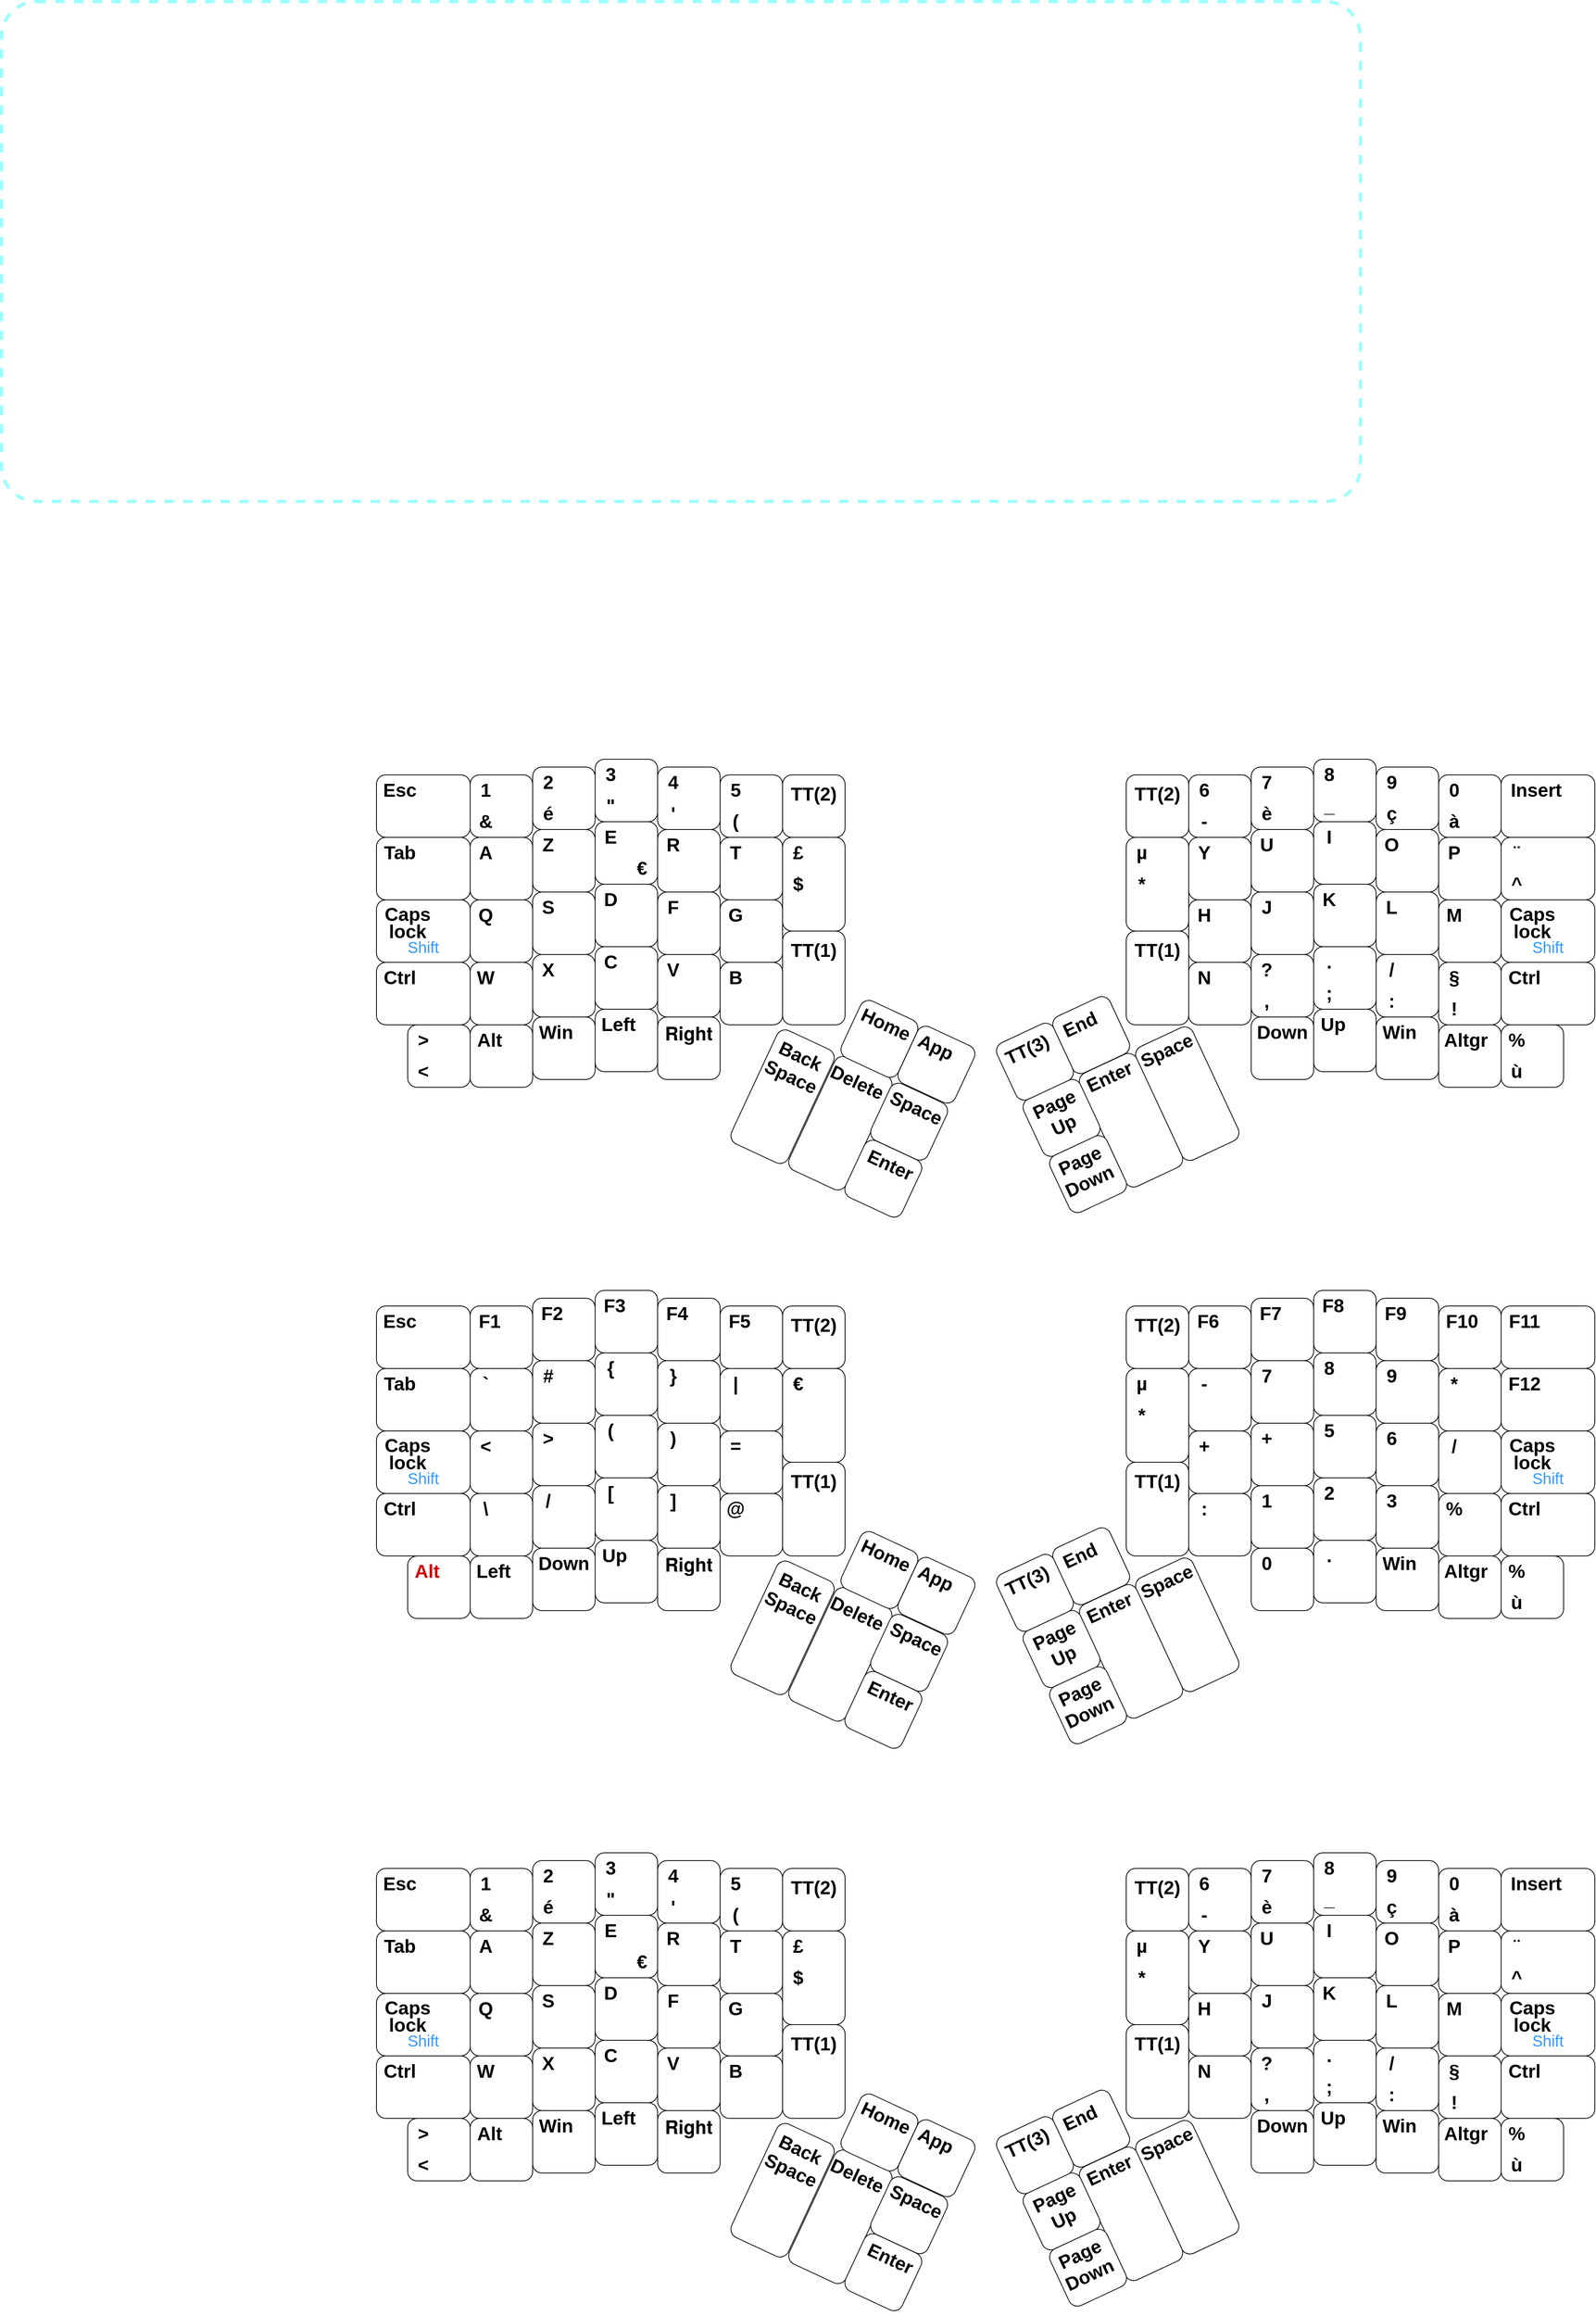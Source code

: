 <mxfile version="13.3.1" type="device"><diagram id="MK19mWS4Zy9AyC6hg7ve" name="Page-1"><mxGraphModel dx="2272" dy="1922" grid="1" gridSize="10" guides="1" tooltips="1" connect="1" arrows="1" fold="1" page="1" pageScale="1" pageWidth="850" pageHeight="1100" math="0" shadow="0"><root><mxCell id="0"/><mxCell id="1" parent="0"/><mxCell id="bq-Z8WodMMhx3vRSDX9p-5" value="" style="rounded=1;whiteSpace=wrap;html=1;dashed=1;strokeWidth=4;fillColor=none;strokeColor=#99FFFF;arcSize=7;" vertex="1" parent="1"><mxGeometry x="-400" y="-670" width="1740" height="640" as="geometry"/></mxCell><mxCell id="6tYSGfY5hXCQkhkRhZD_-380" value="" style="group;rotation=25;" parent="1" vertex="1" connectable="0"><mxGeometry x="570" y="610" width="240.02" height="267" as="geometry"/></mxCell><mxCell id="6tYSGfY5hXCQkhkRhZD_-109" value="" style="group;rotation=25;" parent="6tYSGfY5hXCQkhkRhZD_-380" vertex="1" connectable="0"><mxGeometry x="-10" y="42" width="100.1" height="160" as="geometry"/></mxCell><mxCell id="6tYSGfY5hXCQkhkRhZD_-110" value="" style="rounded=1;whiteSpace=wrap;html=1;rotation=25;" parent="6tYSGfY5hXCQkhkRhZD_-109" vertex="1"><mxGeometry width="80" height="160" as="geometry"/></mxCell><mxCell id="6tYSGfY5hXCQkhkRhZD_-111" value="&lt;b&gt;&lt;font style=&quot;font-size: 24px&quot;&gt;Back Space&lt;/font&gt;&lt;/b&gt;" style="text;html=1;strokeColor=none;fillColor=none;align=center;verticalAlign=middle;whiteSpace=wrap;rounded=0;rotation=25;" parent="6tYSGfY5hXCQkhkRhZD_-109" vertex="1"><mxGeometry x="16.76" y="12.4" width="79.5" height="56.75" as="geometry"/></mxCell><mxCell id="6tYSGfY5hXCQkhkRhZD_-115" value="" style="group;rotation=25;" parent="6tYSGfY5hXCQkhkRhZD_-380" vertex="1" connectable="0"><mxGeometry x="64" y="76" width="107.61" height="160" as="geometry"/></mxCell><mxCell id="6tYSGfY5hXCQkhkRhZD_-116" value="" style="rounded=1;whiteSpace=wrap;html=1;rotation=25;" parent="6tYSGfY5hXCQkhkRhZD_-115" vertex="1"><mxGeometry width="80" height="160" as="geometry"/></mxCell><mxCell id="6tYSGfY5hXCQkhkRhZD_-117" value="&lt;b&gt;&lt;font style=&quot;font-size: 24px&quot;&gt;Delete&lt;/font&gt;&lt;/b&gt;" style="text;html=1;strokeColor=none;fillColor=none;align=center;verticalAlign=middle;whiteSpace=wrap;rounded=0;rotation=25;" parent="6tYSGfY5hXCQkhkRhZD_-115" vertex="1"><mxGeometry x="26" y="17.78" width="71" height="20" as="geometry"/></mxCell><mxCell id="6tYSGfY5hXCQkhkRhZD_-368" value="" style="group;rotation=25;" parent="6tYSGfY5hXCQkhkRhZD_-380" vertex="1" connectable="0"><mxGeometry x="152" y="114" width="88.02" height="80" as="geometry"/></mxCell><mxCell id="6tYSGfY5hXCQkhkRhZD_-369" value="" style="rounded=1;whiteSpace=wrap;html=1;rotation=25;" parent="6tYSGfY5hXCQkhkRhZD_-368" vertex="1"><mxGeometry width="80" height="80" as="geometry"/></mxCell><mxCell id="6tYSGfY5hXCQkhkRhZD_-370" value="&lt;b&gt;&lt;font style=&quot;font-size: 24px&quot;&gt;Space&lt;/font&gt;&lt;/b&gt;" style="text;html=1;strokeColor=none;fillColor=none;align=center;verticalAlign=middle;whiteSpace=wrap;rounded=0;rotation=25;" parent="6tYSGfY5hXCQkhkRhZD_-368" vertex="1"><mxGeometry x="10.36" y="12.95" width="77.66" height="20" as="geometry"/></mxCell><mxCell id="6tYSGfY5hXCQkhkRhZD_-371" value="" style="group;rotation=25;" parent="6tYSGfY5hXCQkhkRhZD_-380" vertex="1" connectable="0"><mxGeometry x="187" y="41" width="80" height="80" as="geometry"/></mxCell><mxCell id="6tYSGfY5hXCQkhkRhZD_-372" value="" style="rounded=1;whiteSpace=wrap;html=1;rotation=25;" parent="6tYSGfY5hXCQkhkRhZD_-371" vertex="1"><mxGeometry width="80" height="80" as="geometry"/></mxCell><mxCell id="6tYSGfY5hXCQkhkRhZD_-373" value="&lt;b&gt;&lt;font style=&quot;font-size: 24px&quot;&gt;App&lt;br&gt;&lt;/font&gt;&lt;/b&gt;" style="text;html=1;strokeColor=none;fillColor=none;align=center;verticalAlign=middle;whiteSpace=wrap;rounded=0;rotation=25;" parent="6tYSGfY5hXCQkhkRhZD_-371" vertex="1"><mxGeometry x="19.06" y="8.23" width="40" height="20" as="geometry"/></mxCell><mxCell id="6tYSGfY5hXCQkhkRhZD_-374" value="" style="group;rotation=25;" parent="6tYSGfY5hXCQkhkRhZD_-380" vertex="1" connectable="0"><mxGeometry x="114" y="8" width="80" height="80" as="geometry"/></mxCell><mxCell id="6tYSGfY5hXCQkhkRhZD_-375" value="" style="rounded=1;whiteSpace=wrap;html=1;rotation=25;" parent="6tYSGfY5hXCQkhkRhZD_-374" vertex="1"><mxGeometry width="80" height="80" as="geometry"/></mxCell><mxCell id="6tYSGfY5hXCQkhkRhZD_-376" value="&lt;b&gt;&lt;font style=&quot;font-size: 24px&quot;&gt;Home&lt;br&gt;&lt;/font&gt;&lt;/b&gt;" style="text;html=1;strokeColor=none;fillColor=none;align=center;verticalAlign=middle;whiteSpace=wrap;rounded=0;rotation=25;" parent="6tYSGfY5hXCQkhkRhZD_-374" vertex="1"><mxGeometry x="18.13" y="12.45" width="60" height="20" as="geometry"/></mxCell><mxCell id="6tYSGfY5hXCQkhkRhZD_-377" value="" style="group;rotation=25;" parent="6tYSGfY5hXCQkhkRhZD_-380" vertex="1" connectable="0"><mxGeometry x="119" y="187" width="88.02" height="80" as="geometry"/></mxCell><mxCell id="6tYSGfY5hXCQkhkRhZD_-378" value="" style="rounded=1;whiteSpace=wrap;html=1;rotation=25;" parent="6tYSGfY5hXCQkhkRhZD_-377" vertex="1"><mxGeometry width="80" height="80" as="geometry"/></mxCell><mxCell id="6tYSGfY5hXCQkhkRhZD_-379" value="&lt;b&gt;&lt;font style=&quot;font-size: 24px&quot;&gt;Enter&lt;/font&gt;&lt;/b&gt;" style="text;html=1;strokeColor=none;fillColor=none;align=center;verticalAlign=middle;whiteSpace=wrap;rounded=0;rotation=25;" parent="6tYSGfY5hXCQkhkRhZD_-377" vertex="1"><mxGeometry x="10.36" y="12.95" width="77.66" height="20" as="geometry"/></mxCell><mxCell id="bq-Z8WodMMhx3vRSDX9p-10" value="" style="group" vertex="1" connectable="0" parent="1"><mxGeometry x="870.003" y="600.003" width="318.219" height="284.314" as="geometry"/></mxCell><mxCell id="6tYSGfY5hXCQkhkRhZD_-487" value="" style="group;rotation=-25;" parent="bq-Z8WodMMhx3vRSDX9p-10" vertex="1" connectable="0"><mxGeometry x="85.157" y="13.157" width="80" height="80" as="geometry"/></mxCell><mxCell id="6tYSGfY5hXCQkhkRhZD_-488" value="" style="rounded=1;whiteSpace=wrap;html=1;rotation=-25;" parent="6tYSGfY5hXCQkhkRhZD_-487" vertex="1"><mxGeometry width="80" height="80" as="geometry"/></mxCell><mxCell id="6tYSGfY5hXCQkhkRhZD_-489" value="&lt;b&gt;&lt;font style=&quot;font-size: 24px&quot;&gt;End&lt;/font&gt;&lt;/b&gt;" style="text;html=1;strokeColor=none;fillColor=none;align=center;verticalAlign=middle;whiteSpace=wrap;rounded=0;rotation=-25;" parent="6tYSGfY5hXCQkhkRhZD_-487" vertex="1"><mxGeometry x="2.78" y="16.51" width="46" height="20" as="geometry"/></mxCell><mxCell id="bq-Z8WodMMhx3vRSDX9p-9" value="" style="group" vertex="1" connectable="0" parent="bq-Z8WodMMhx3vRSDX9p-10"><mxGeometry y="34" width="318.219" height="250.314" as="geometry"/></mxCell><mxCell id="6tYSGfY5hXCQkhkRhZD_-478" value="" style="group;rotation=-25;" parent="bq-Z8WodMMhx3vRSDX9p-9" vertex="1" connectable="0"><mxGeometry x="208.157" y="14.157" width="80" height="160" as="geometry"/></mxCell><mxCell id="6tYSGfY5hXCQkhkRhZD_-479" value="" style="rounded=1;whiteSpace=wrap;html=1;rotation=-25;" parent="6tYSGfY5hXCQkhkRhZD_-478" vertex="1"><mxGeometry width="80" height="160" as="geometry"/></mxCell><mxCell id="6tYSGfY5hXCQkhkRhZD_-480" value="&lt;b&gt;&lt;font style=&quot;font-size: 24px&quot;&gt;Space&lt;/font&gt;&lt;/b&gt;" style="text;html=1;strokeColor=none;fillColor=none;align=center;verticalAlign=middle;whiteSpace=wrap;rounded=0;rotation=-25;" parent="6tYSGfY5hXCQkhkRhZD_-478" vertex="1"><mxGeometry x="-19.72" y="14.4" width="68.03" height="20" as="geometry"/></mxCell><mxCell id="6tYSGfY5hXCQkhkRhZD_-481" value="" style="group;rotation=-25;" parent="bq-Z8WodMMhx3vRSDX9p-9" vertex="1" connectable="0"><mxGeometry x="136.157" y="48.157" width="80" height="160" as="geometry"/></mxCell><mxCell id="6tYSGfY5hXCQkhkRhZD_-482" value="" style="rounded=1;whiteSpace=wrap;html=1;rotation=-25;" parent="6tYSGfY5hXCQkhkRhZD_-481" vertex="1"><mxGeometry width="80" height="160" as="geometry"/></mxCell><mxCell id="6tYSGfY5hXCQkhkRhZD_-483" value="&lt;b&gt;&lt;font style=&quot;font-size: 24px&quot;&gt;Enter&lt;/font&gt;&lt;/b&gt;" style="text;html=1;strokeColor=none;fillColor=none;align=center;verticalAlign=middle;whiteSpace=wrap;rounded=0;rotation=-25;" parent="6tYSGfY5hXCQkhkRhZD_-481" vertex="1"><mxGeometry x="-13.5" y="15.24" width="52" height="20" as="geometry"/></mxCell><mxCell id="6tYSGfY5hXCQkhkRhZD_-484" value="" style="group;rotation=-25;" parent="bq-Z8WodMMhx3vRSDX9p-9" vertex="1" connectable="0"><mxGeometry x="47.157" y="85.157" width="80" height="80" as="geometry"/></mxCell><mxCell id="6tYSGfY5hXCQkhkRhZD_-485" value="" style="rounded=1;whiteSpace=wrap;html=1;rotation=-25;" parent="6tYSGfY5hXCQkhkRhZD_-484" vertex="1"><mxGeometry width="80" height="80" as="geometry"/></mxCell><mxCell id="6tYSGfY5hXCQkhkRhZD_-486" value="&lt;b&gt;&lt;font style=&quot;font-size: 24px&quot;&gt;Page Up&lt;/font&gt;&lt;/b&gt;" style="text;html=1;strokeColor=none;fillColor=none;align=center;verticalAlign=middle;whiteSpace=wrap;rounded=0;rotation=-25;" parent="6tYSGfY5hXCQkhkRhZD_-484" vertex="1"><mxGeometry x="7.72" y="12.81" width="57.69" height="45.97" as="geometry"/></mxCell><mxCell id="6tYSGfY5hXCQkhkRhZD_-490" value="" style="group;rotation=-25;" parent="bq-Z8WodMMhx3vRSDX9p-9" vertex="1" connectable="0"><mxGeometry x="13.157" y="13.157" width="80" height="80" as="geometry"/></mxCell><mxCell id="6tYSGfY5hXCQkhkRhZD_-491" value="" style="rounded=1;whiteSpace=wrap;html=1;rotation=-25;" parent="6tYSGfY5hXCQkhkRhZD_-490" vertex="1"><mxGeometry width="80" height="80" as="geometry"/></mxCell><mxCell id="6tYSGfY5hXCQkhkRhZD_-492" value="&lt;b&gt;&lt;font style=&quot;font-size: 24px&quot;&gt;TT(3)&lt;/font&gt;&lt;/b&gt;" style="text;html=1;strokeColor=none;fillColor=none;align=center;verticalAlign=middle;whiteSpace=wrap;rounded=0;rotation=-25;" parent="6tYSGfY5hXCQkhkRhZD_-490" vertex="1"><mxGeometry x="-9.14" y="10.19" width="79.45" height="29.74" as="geometry"/></mxCell><mxCell id="6tYSGfY5hXCQkhkRhZD_-493" value="" style="group;rotation=-25;" parent="bq-Z8WodMMhx3vRSDX9p-9" vertex="1" connectable="0"><mxGeometry x="81.157" y="157.157" width="80" height="80" as="geometry"/></mxCell><mxCell id="6tYSGfY5hXCQkhkRhZD_-494" value="" style="rounded=1;whiteSpace=wrap;html=1;rotation=-25;" parent="6tYSGfY5hXCQkhkRhZD_-493" vertex="1"><mxGeometry width="80" height="80" as="geometry"/></mxCell><mxCell id="6tYSGfY5hXCQkhkRhZD_-495" value="&lt;b&gt;&lt;font style=&quot;font-size: 24px&quot;&gt;Page Down&lt;/font&gt;&lt;/b&gt;" style="text;html=1;strokeColor=none;fillColor=none;align=center;verticalAlign=middle;whiteSpace=wrap;rounded=0;rotation=-25;" parent="6tYSGfY5hXCQkhkRhZD_-493" vertex="1"><mxGeometry x="7.72" y="13.19" width="56" height="45.61" as="geometry"/></mxCell><mxCell id="bq-Z8WodMMhx3vRSDX9p-11" value="" style="group" vertex="1" connectable="0" parent="1"><mxGeometry x="80" y="300" width="600" height="420" as="geometry"/></mxCell><mxCell id="6tYSGfY5hXCQkhkRhZD_-11" value="" style="group" parent="bq-Z8WodMMhx3vRSDX9p-11" vertex="1" connectable="0"><mxGeometry x="120" y="20" width="80" height="80" as="geometry"/></mxCell><mxCell id="6tYSGfY5hXCQkhkRhZD_-1" value="" style="rounded=1;whiteSpace=wrap;html=1;" parent="6tYSGfY5hXCQkhkRhZD_-11" vertex="1"><mxGeometry width="80" height="80" as="geometry"/></mxCell><mxCell id="6tYSGfY5hXCQkhkRhZD_-2" value="&lt;span style=&quot;font-size: 24px&quot;&gt;&lt;b&gt;1&lt;/b&gt;&lt;/span&gt;" style="text;html=1;strokeColor=none;fillColor=none;align=center;verticalAlign=middle;whiteSpace=wrap;rounded=0;" parent="6tYSGfY5hXCQkhkRhZD_-11" vertex="1"><mxGeometry x="10" y="10" width="20" height="20" as="geometry"/></mxCell><mxCell id="6tYSGfY5hXCQkhkRhZD_-510" value="&lt;span style=&quot;font-size: 24px&quot;&gt;&lt;b&gt;&amp;amp;&lt;/b&gt;&lt;/span&gt;" style="text;html=1;strokeColor=none;fillColor=none;align=center;verticalAlign=middle;whiteSpace=wrap;rounded=0;" parent="6tYSGfY5hXCQkhkRhZD_-11" vertex="1"><mxGeometry x="10" y="50" width="20" height="20" as="geometry"/></mxCell><mxCell id="6tYSGfY5hXCQkhkRhZD_-27" value="" style="group" parent="bq-Z8WodMMhx3vRSDX9p-11" vertex="1" connectable="0"><mxGeometry x="520" y="20" width="80" height="80" as="geometry"/></mxCell><mxCell id="6tYSGfY5hXCQkhkRhZD_-28" value="" style="rounded=1;whiteSpace=wrap;html=1;" parent="6tYSGfY5hXCQkhkRhZD_-27" vertex="1"><mxGeometry width="80" height="80" as="geometry"/></mxCell><mxCell id="6tYSGfY5hXCQkhkRhZD_-498" value="&lt;b&gt;&lt;font style=&quot;font-size: 24px&quot;&gt;TT(2)&lt;/font&gt;&lt;/b&gt;" style="text;html=1;strokeColor=none;fillColor=none;align=center;verticalAlign=middle;whiteSpace=wrap;rounded=0;" parent="6tYSGfY5hXCQkhkRhZD_-27" vertex="1"><mxGeometry y="10" width="80" height="30" as="geometry"/></mxCell><mxCell id="6tYSGfY5hXCQkhkRhZD_-30" value="" style="group" parent="bq-Z8WodMMhx3vRSDX9p-11" vertex="1" connectable="0"><mxGeometry y="20" width="120" height="80" as="geometry"/></mxCell><mxCell id="6tYSGfY5hXCQkhkRhZD_-31" value="" style="rounded=1;whiteSpace=wrap;html=1;" parent="6tYSGfY5hXCQkhkRhZD_-30" vertex="1"><mxGeometry width="120" height="80" as="geometry"/></mxCell><mxCell id="6tYSGfY5hXCQkhkRhZD_-32" value="&lt;span style=&quot;font-size: 24px&quot;&gt;&lt;b&gt;Esc&lt;/b&gt;&lt;/span&gt;" style="text;html=1;strokeColor=none;fillColor=none;align=center;verticalAlign=middle;whiteSpace=wrap;rounded=0;" parent="6tYSGfY5hXCQkhkRhZD_-30" vertex="1"><mxGeometry x="10" y="10" width="40" height="20" as="geometry"/></mxCell><mxCell id="6tYSGfY5hXCQkhkRhZD_-33" value="" style="group" parent="bq-Z8WodMMhx3vRSDX9p-11" vertex="1" connectable="0"><mxGeometry y="100" width="120" height="80" as="geometry"/></mxCell><mxCell id="6tYSGfY5hXCQkhkRhZD_-34" value="" style="rounded=1;whiteSpace=wrap;html=1;" parent="6tYSGfY5hXCQkhkRhZD_-33" vertex="1"><mxGeometry width="120" height="80" as="geometry"/></mxCell><mxCell id="6tYSGfY5hXCQkhkRhZD_-35" value="&lt;b&gt;&lt;font style=&quot;font-size: 24px&quot;&gt;Tab&lt;/font&gt;&lt;/b&gt;" style="text;html=1;strokeColor=none;fillColor=none;align=center;verticalAlign=middle;whiteSpace=wrap;rounded=0;" parent="6tYSGfY5hXCQkhkRhZD_-33" vertex="1"><mxGeometry x="10" y="10" width="40" height="20" as="geometry"/></mxCell><mxCell id="6tYSGfY5hXCQkhkRhZD_-36" value="" style="group" parent="bq-Z8WodMMhx3vRSDX9p-11" vertex="1" connectable="0"><mxGeometry y="180" width="120" height="80" as="geometry"/></mxCell><mxCell id="6tYSGfY5hXCQkhkRhZD_-37" value="" style="rounded=1;whiteSpace=wrap;html=1;" parent="6tYSGfY5hXCQkhkRhZD_-36" vertex="1"><mxGeometry width="120" height="80" as="geometry"/></mxCell><mxCell id="6tYSGfY5hXCQkhkRhZD_-38" value="&lt;b&gt;&lt;font style=&quot;font-size: 24px ; line-height: 80%&quot;&gt;Caps lock&lt;/font&gt;&lt;/b&gt;" style="text;html=1;strokeColor=none;fillColor=none;align=center;verticalAlign=middle;whiteSpace=wrap;rounded=0;" parent="6tYSGfY5hXCQkhkRhZD_-36" vertex="1"><mxGeometry x="10" y="10" width="60" height="40" as="geometry"/></mxCell><mxCell id="6tYSGfY5hXCQkhkRhZD_-528" value="&lt;font style=&quot;font-size: 20px&quot; color=&quot;#3399ff&quot;&gt;Shift&lt;/font&gt;" style="text;html=1;strokeColor=none;fillColor=none;align=center;verticalAlign=middle;whiteSpace=wrap;rounded=0;" parent="6tYSGfY5hXCQkhkRhZD_-36" vertex="1"><mxGeometry x="40" y="50" width="40" height="20" as="geometry"/></mxCell><mxCell id="6tYSGfY5hXCQkhkRhZD_-39" value="" style="group" parent="bq-Z8WodMMhx3vRSDX9p-11" vertex="1" connectable="0"><mxGeometry y="260" width="120" height="80" as="geometry"/></mxCell><mxCell id="6tYSGfY5hXCQkhkRhZD_-40" value="" style="rounded=1;whiteSpace=wrap;html=1;" parent="6tYSGfY5hXCQkhkRhZD_-39" vertex="1"><mxGeometry width="120" height="80" as="geometry"/></mxCell><mxCell id="6tYSGfY5hXCQkhkRhZD_-41" value="&lt;b&gt;&lt;font style=&quot;font-size: 24px&quot;&gt;Ctrl&lt;/font&gt;&lt;/b&gt;" style="text;html=1;strokeColor=none;fillColor=none;align=center;verticalAlign=middle;whiteSpace=wrap;rounded=0;" parent="6tYSGfY5hXCQkhkRhZD_-39" vertex="1"><mxGeometry x="10" y="10" width="40" height="20" as="geometry"/></mxCell><mxCell id="6tYSGfY5hXCQkhkRhZD_-42" value="" style="group" parent="bq-Z8WodMMhx3vRSDX9p-11" vertex="1" connectable="0"><mxGeometry x="120" y="180" width="80" height="80" as="geometry"/></mxCell><mxCell id="6tYSGfY5hXCQkhkRhZD_-43" value="" style="rounded=1;whiteSpace=wrap;html=1;" parent="6tYSGfY5hXCQkhkRhZD_-42" vertex="1"><mxGeometry width="80" height="80" as="geometry"/></mxCell><mxCell id="6tYSGfY5hXCQkhkRhZD_-44" value="&lt;span style=&quot;font-size: 24px&quot;&gt;&lt;b&gt;Q&lt;/b&gt;&lt;/span&gt;" style="text;html=1;strokeColor=none;fillColor=none;align=center;verticalAlign=middle;whiteSpace=wrap;rounded=0;" parent="6tYSGfY5hXCQkhkRhZD_-42" vertex="1"><mxGeometry x="10" y="10" width="20" height="20" as="geometry"/></mxCell><mxCell id="6tYSGfY5hXCQkhkRhZD_-45" value="" style="group" parent="bq-Z8WodMMhx3vRSDX9p-11" vertex="1" connectable="0"><mxGeometry x="120" y="100" width="80" height="80" as="geometry"/></mxCell><mxCell id="6tYSGfY5hXCQkhkRhZD_-46" value="" style="rounded=1;whiteSpace=wrap;html=1;" parent="6tYSGfY5hXCQkhkRhZD_-45" vertex="1"><mxGeometry width="80" height="80" as="geometry"/></mxCell><mxCell id="6tYSGfY5hXCQkhkRhZD_-47" value="&lt;b&gt;&lt;font style=&quot;font-size: 24px&quot;&gt;A&lt;/font&gt;&lt;/b&gt;" style="text;html=1;strokeColor=none;fillColor=none;align=center;verticalAlign=middle;whiteSpace=wrap;rounded=0;" parent="6tYSGfY5hXCQkhkRhZD_-45" vertex="1"><mxGeometry x="10" y="10" width="20" height="20" as="geometry"/></mxCell><mxCell id="6tYSGfY5hXCQkhkRhZD_-48" value="" style="group" parent="bq-Z8WodMMhx3vRSDX9p-11" vertex="1" connectable="0"><mxGeometry x="200" y="90" width="80" height="80" as="geometry"/></mxCell><mxCell id="6tYSGfY5hXCQkhkRhZD_-49" value="" style="rounded=1;whiteSpace=wrap;html=1;" parent="6tYSGfY5hXCQkhkRhZD_-48" vertex="1"><mxGeometry width="80" height="80" as="geometry"/></mxCell><mxCell id="6tYSGfY5hXCQkhkRhZD_-50" value="&lt;b&gt;&lt;font style=&quot;font-size: 24px&quot;&gt;Z&lt;/font&gt;&lt;/b&gt;" style="text;html=1;strokeColor=none;fillColor=none;align=center;verticalAlign=middle;whiteSpace=wrap;rounded=0;" parent="6tYSGfY5hXCQkhkRhZD_-48" vertex="1"><mxGeometry x="10" y="10" width="20" height="20" as="geometry"/></mxCell><mxCell id="6tYSGfY5hXCQkhkRhZD_-51" value="" style="group" parent="bq-Z8WodMMhx3vRSDX9p-11" vertex="1" connectable="0"><mxGeometry x="280" y="80" width="80" height="80" as="geometry"/></mxCell><mxCell id="6tYSGfY5hXCQkhkRhZD_-52" value="" style="rounded=1;whiteSpace=wrap;html=1;" parent="6tYSGfY5hXCQkhkRhZD_-51" vertex="1"><mxGeometry width="80" height="80" as="geometry"/></mxCell><mxCell id="6tYSGfY5hXCQkhkRhZD_-53" value="&lt;b&gt;&lt;font style=&quot;font-size: 24px&quot;&gt;E&lt;/font&gt;&lt;/b&gt;" style="text;html=1;strokeColor=none;fillColor=none;align=center;verticalAlign=middle;whiteSpace=wrap;rounded=0;" parent="6tYSGfY5hXCQkhkRhZD_-51" vertex="1"><mxGeometry x="10" y="10" width="20" height="20" as="geometry"/></mxCell><mxCell id="6tYSGfY5hXCQkhkRhZD_-511" value="&lt;b&gt;&lt;font style=&quot;font-size: 24px&quot;&gt;€&lt;/font&gt;&lt;/b&gt;" style="text;html=1;strokeColor=none;fillColor=none;align=center;verticalAlign=middle;whiteSpace=wrap;rounded=0;" parent="6tYSGfY5hXCQkhkRhZD_-51" vertex="1"><mxGeometry x="50" y="50" width="20" height="20" as="geometry"/></mxCell><mxCell id="6tYSGfY5hXCQkhkRhZD_-54" value="" style="group" parent="bq-Z8WodMMhx3vRSDX9p-11" vertex="1" connectable="0"><mxGeometry x="360" y="90" width="80" height="80" as="geometry"/></mxCell><mxCell id="6tYSGfY5hXCQkhkRhZD_-55" value="" style="rounded=1;whiteSpace=wrap;html=1;" parent="6tYSGfY5hXCQkhkRhZD_-54" vertex="1"><mxGeometry width="80" height="80" as="geometry"/></mxCell><mxCell id="6tYSGfY5hXCQkhkRhZD_-56" value="&lt;b&gt;&lt;font style=&quot;font-size: 24px&quot;&gt;R&lt;/font&gt;&lt;/b&gt;" style="text;html=1;strokeColor=none;fillColor=none;align=center;verticalAlign=middle;whiteSpace=wrap;rounded=0;" parent="6tYSGfY5hXCQkhkRhZD_-54" vertex="1"><mxGeometry x="10" y="10" width="20" height="20" as="geometry"/></mxCell><mxCell id="6tYSGfY5hXCQkhkRhZD_-57" value="" style="group" parent="bq-Z8WodMMhx3vRSDX9p-11" vertex="1" connectable="0"><mxGeometry x="440" y="100" width="80" height="80" as="geometry"/></mxCell><mxCell id="6tYSGfY5hXCQkhkRhZD_-58" value="" style="rounded=1;whiteSpace=wrap;html=1;" parent="6tYSGfY5hXCQkhkRhZD_-57" vertex="1"><mxGeometry width="80" height="80" as="geometry"/></mxCell><mxCell id="6tYSGfY5hXCQkhkRhZD_-59" value="&lt;b&gt;&lt;font style=&quot;font-size: 24px&quot;&gt;T&lt;/font&gt;&lt;/b&gt;" style="text;html=1;strokeColor=none;fillColor=none;align=center;verticalAlign=middle;whiteSpace=wrap;rounded=0;" parent="6tYSGfY5hXCQkhkRhZD_-57" vertex="1"><mxGeometry x="10" y="10" width="20" height="20" as="geometry"/></mxCell><mxCell id="6tYSGfY5hXCQkhkRhZD_-60" value="" style="group" parent="bq-Z8WodMMhx3vRSDX9p-11" vertex="1" connectable="0"><mxGeometry x="200" y="250" width="80" height="80" as="geometry"/></mxCell><mxCell id="6tYSGfY5hXCQkhkRhZD_-61" value="" style="rounded=1;whiteSpace=wrap;html=1;" parent="6tYSGfY5hXCQkhkRhZD_-60" vertex="1"><mxGeometry width="80" height="80" as="geometry"/></mxCell><mxCell id="6tYSGfY5hXCQkhkRhZD_-62" value="&lt;b&gt;&lt;font style=&quot;font-size: 24px&quot;&gt;X&lt;/font&gt;&lt;/b&gt;" style="text;html=1;strokeColor=none;fillColor=none;align=center;verticalAlign=middle;whiteSpace=wrap;rounded=0;" parent="6tYSGfY5hXCQkhkRhZD_-60" vertex="1"><mxGeometry x="10" y="10" width="20" height="20" as="geometry"/></mxCell><mxCell id="6tYSGfY5hXCQkhkRhZD_-63" value="" style="group" parent="bq-Z8WodMMhx3vRSDX9p-11" vertex="1" connectable="0"><mxGeometry x="120" y="260" width="80" height="80" as="geometry"/></mxCell><mxCell id="6tYSGfY5hXCQkhkRhZD_-64" value="" style="rounded=1;whiteSpace=wrap;html=1;" parent="6tYSGfY5hXCQkhkRhZD_-63" vertex="1"><mxGeometry width="80" height="80" as="geometry"/></mxCell><mxCell id="6tYSGfY5hXCQkhkRhZD_-65" value="&lt;b&gt;&lt;font style=&quot;font-size: 24px&quot;&gt;W&lt;/font&gt;&lt;/b&gt;" style="text;html=1;strokeColor=none;fillColor=none;align=center;verticalAlign=middle;whiteSpace=wrap;rounded=0;" parent="6tYSGfY5hXCQkhkRhZD_-63" vertex="1"><mxGeometry x="10" y="10" width="20" height="20" as="geometry"/></mxCell><mxCell id="6tYSGfY5hXCQkhkRhZD_-66" value="" style="group" parent="bq-Z8WodMMhx3vRSDX9p-11" vertex="1" connectable="0"><mxGeometry x="200" y="170" width="80" height="80" as="geometry"/></mxCell><mxCell id="6tYSGfY5hXCQkhkRhZD_-67" value="" style="rounded=1;whiteSpace=wrap;html=1;" parent="6tYSGfY5hXCQkhkRhZD_-66" vertex="1"><mxGeometry width="80" height="80" as="geometry"/></mxCell><mxCell id="6tYSGfY5hXCQkhkRhZD_-68" value="&lt;b&gt;&lt;font style=&quot;font-size: 24px&quot;&gt;S&lt;/font&gt;&lt;/b&gt;" style="text;html=1;strokeColor=none;fillColor=none;align=center;verticalAlign=middle;whiteSpace=wrap;rounded=0;" parent="6tYSGfY5hXCQkhkRhZD_-66" vertex="1"><mxGeometry x="10" y="10" width="20" height="20" as="geometry"/></mxCell><mxCell id="6tYSGfY5hXCQkhkRhZD_-69" value="" style="group" parent="bq-Z8WodMMhx3vRSDX9p-11" vertex="1" connectable="0"><mxGeometry x="440" y="180" width="80" height="80" as="geometry"/></mxCell><mxCell id="6tYSGfY5hXCQkhkRhZD_-70" value="" style="rounded=1;whiteSpace=wrap;html=1;" parent="6tYSGfY5hXCQkhkRhZD_-69" vertex="1"><mxGeometry width="80" height="80" as="geometry"/></mxCell><mxCell id="6tYSGfY5hXCQkhkRhZD_-71" value="&lt;b&gt;&lt;font style=&quot;font-size: 24px&quot;&gt;G&lt;/font&gt;&lt;/b&gt;" style="text;html=1;strokeColor=none;fillColor=none;align=center;verticalAlign=middle;whiteSpace=wrap;rounded=0;" parent="6tYSGfY5hXCQkhkRhZD_-69" vertex="1"><mxGeometry x="10" y="10" width="20" height="20" as="geometry"/></mxCell><mxCell id="6tYSGfY5hXCQkhkRhZD_-72" value="" style="group" parent="bq-Z8WodMMhx3vRSDX9p-11" vertex="1" connectable="0"><mxGeometry x="360" y="170" width="80" height="80" as="geometry"/></mxCell><mxCell id="6tYSGfY5hXCQkhkRhZD_-73" value="" style="rounded=1;whiteSpace=wrap;html=1;" parent="6tYSGfY5hXCQkhkRhZD_-72" vertex="1"><mxGeometry width="80" height="80" as="geometry"/></mxCell><mxCell id="6tYSGfY5hXCQkhkRhZD_-74" value="&lt;b&gt;&lt;font style=&quot;font-size: 24px&quot;&gt;F&lt;/font&gt;&lt;/b&gt;" style="text;html=1;strokeColor=none;fillColor=none;align=center;verticalAlign=middle;whiteSpace=wrap;rounded=0;" parent="6tYSGfY5hXCQkhkRhZD_-72" vertex="1"><mxGeometry x="10" y="10" width="20" height="20" as="geometry"/></mxCell><mxCell id="6tYSGfY5hXCQkhkRhZD_-75" value="" style="group" parent="bq-Z8WodMMhx3vRSDX9p-11" vertex="1" connectable="0"><mxGeometry x="280" y="160" width="80" height="80" as="geometry"/></mxCell><mxCell id="6tYSGfY5hXCQkhkRhZD_-76" value="" style="rounded=1;whiteSpace=wrap;html=1;" parent="6tYSGfY5hXCQkhkRhZD_-75" vertex="1"><mxGeometry width="80" height="80" as="geometry"/></mxCell><mxCell id="6tYSGfY5hXCQkhkRhZD_-77" value="&lt;b&gt;&lt;font style=&quot;font-size: 24px&quot;&gt;D&lt;/font&gt;&lt;/b&gt;" style="text;html=1;strokeColor=none;fillColor=none;align=center;verticalAlign=middle;whiteSpace=wrap;rounded=0;" parent="6tYSGfY5hXCQkhkRhZD_-75" vertex="1"><mxGeometry x="10" y="10" width="20" height="20" as="geometry"/></mxCell><mxCell id="6tYSGfY5hXCQkhkRhZD_-78" value="" style="group" parent="bq-Z8WodMMhx3vRSDX9p-11" vertex="1" connectable="0"><mxGeometry x="40" y="340" width="80" height="80" as="geometry"/></mxCell><mxCell id="6tYSGfY5hXCQkhkRhZD_-79" value="" style="rounded=1;whiteSpace=wrap;html=1;" parent="6tYSGfY5hXCQkhkRhZD_-78" vertex="1"><mxGeometry width="80" height="80" as="geometry"/></mxCell><mxCell id="6tYSGfY5hXCQkhkRhZD_-80" value="&lt;b&gt;&lt;font style=&quot;font-size: 24px&quot;&gt;&amp;gt;&lt;/font&gt;&lt;/b&gt;" style="text;html=1;strokeColor=none;fillColor=none;align=center;verticalAlign=middle;whiteSpace=wrap;rounded=0;" parent="6tYSGfY5hXCQkhkRhZD_-78" vertex="1"><mxGeometry x="10" y="10" width="20" height="20" as="geometry"/></mxCell><mxCell id="5KRdwltmKKiDq1XNGjmH-31" value="&lt;b&gt;&lt;font style=&quot;font-size: 24px&quot;&gt;&amp;lt;&lt;/font&gt;&lt;/b&gt;" style="text;html=1;strokeColor=none;fillColor=none;align=center;verticalAlign=middle;whiteSpace=wrap;rounded=0;" parent="6tYSGfY5hXCQkhkRhZD_-78" vertex="1"><mxGeometry x="10" y="50" width="20" height="20" as="geometry"/></mxCell><mxCell id="6tYSGfY5hXCQkhkRhZD_-81" value="" style="group" parent="bq-Z8WodMMhx3vRSDX9p-11" vertex="1" connectable="0"><mxGeometry x="440" y="260" width="80" height="80" as="geometry"/></mxCell><mxCell id="6tYSGfY5hXCQkhkRhZD_-82" value="" style="rounded=1;whiteSpace=wrap;html=1;" parent="6tYSGfY5hXCQkhkRhZD_-81" vertex="1"><mxGeometry width="80" height="80" as="geometry"/></mxCell><mxCell id="6tYSGfY5hXCQkhkRhZD_-83" value="&lt;b&gt;&lt;font style=&quot;font-size: 24px&quot;&gt;B&lt;/font&gt;&lt;/b&gt;" style="text;html=1;strokeColor=none;fillColor=none;align=center;verticalAlign=middle;whiteSpace=wrap;rounded=0;" parent="6tYSGfY5hXCQkhkRhZD_-81" vertex="1"><mxGeometry x="10" y="10" width="20" height="20" as="geometry"/></mxCell><mxCell id="6tYSGfY5hXCQkhkRhZD_-84" value="" style="group" parent="bq-Z8WodMMhx3vRSDX9p-11" vertex="1" connectable="0"><mxGeometry x="280" y="240" width="80" height="80" as="geometry"/></mxCell><mxCell id="6tYSGfY5hXCQkhkRhZD_-85" value="" style="rounded=1;whiteSpace=wrap;html=1;" parent="6tYSGfY5hXCQkhkRhZD_-84" vertex="1"><mxGeometry width="80" height="80" as="geometry"/></mxCell><mxCell id="6tYSGfY5hXCQkhkRhZD_-86" value="&lt;b&gt;&lt;font style=&quot;font-size: 24px&quot;&gt;C&lt;/font&gt;&lt;/b&gt;" style="text;html=1;strokeColor=none;fillColor=none;align=center;verticalAlign=middle;whiteSpace=wrap;rounded=0;" parent="6tYSGfY5hXCQkhkRhZD_-84" vertex="1"><mxGeometry x="10" y="10" width="20" height="20" as="geometry"/></mxCell><mxCell id="6tYSGfY5hXCQkhkRhZD_-87" value="" style="group" parent="bq-Z8WodMMhx3vRSDX9p-11" vertex="1" connectable="0"><mxGeometry x="360" y="250" width="80" height="80" as="geometry"/></mxCell><mxCell id="6tYSGfY5hXCQkhkRhZD_-88" value="" style="rounded=1;whiteSpace=wrap;html=1;" parent="6tYSGfY5hXCQkhkRhZD_-87" vertex="1"><mxGeometry width="80" height="80" as="geometry"/></mxCell><mxCell id="6tYSGfY5hXCQkhkRhZD_-89" value="&lt;b&gt;&lt;font style=&quot;font-size: 24px&quot;&gt;V&lt;/font&gt;&lt;/b&gt;" style="text;html=1;strokeColor=none;fillColor=none;align=center;verticalAlign=middle;whiteSpace=wrap;rounded=0;" parent="6tYSGfY5hXCQkhkRhZD_-87" vertex="1"><mxGeometry x="10" y="10" width="20" height="20" as="geometry"/></mxCell><mxCell id="6tYSGfY5hXCQkhkRhZD_-90" value="" style="group" parent="bq-Z8WodMMhx3vRSDX9p-11" vertex="1" connectable="0"><mxGeometry x="360" y="330" width="80" height="80" as="geometry"/></mxCell><mxCell id="6tYSGfY5hXCQkhkRhZD_-91" value="" style="rounded=1;whiteSpace=wrap;html=1;" parent="6tYSGfY5hXCQkhkRhZD_-90" vertex="1"><mxGeometry width="80" height="80" as="geometry"/></mxCell><mxCell id="6tYSGfY5hXCQkhkRhZD_-92" value="&lt;font face=&quot;source sans pro, helvetica neue, helvetica, arial, sans-serif&quot;&gt;&lt;span style=&quot;font-size: 24px ; background-color: rgb(255 , 255 , 255)&quot;&gt;&lt;b&gt;Right&lt;/b&gt;&lt;/span&gt;&lt;/font&gt;" style="text;html=1;strokeColor=none;fillColor=none;align=center;verticalAlign=middle;whiteSpace=wrap;rounded=0;" parent="6tYSGfY5hXCQkhkRhZD_-90" vertex="1"><mxGeometry x="10" y="10" width="60" height="20" as="geometry"/></mxCell><mxCell id="6tYSGfY5hXCQkhkRhZD_-93" value="" style="group" parent="bq-Z8WodMMhx3vRSDX9p-11" vertex="1" connectable="0"><mxGeometry x="280" y="320" width="80" height="80" as="geometry"/></mxCell><mxCell id="6tYSGfY5hXCQkhkRhZD_-94" value="" style="rounded=1;whiteSpace=wrap;html=1;" parent="6tYSGfY5hXCQkhkRhZD_-93" vertex="1"><mxGeometry width="80" height="80" as="geometry"/></mxCell><mxCell id="6tYSGfY5hXCQkhkRhZD_-95" value="&lt;span style=&quot;font-size: 24px&quot;&gt;&lt;b&gt;Left&lt;br&gt;&lt;/b&gt;&lt;/span&gt;" style="text;html=1;strokeColor=none;fillColor=none;align=center;verticalAlign=middle;whiteSpace=wrap;rounded=0;" parent="6tYSGfY5hXCQkhkRhZD_-93" vertex="1"><mxGeometry x="10" y="10" width="40" height="20" as="geometry"/></mxCell><mxCell id="6tYSGfY5hXCQkhkRhZD_-96" value="" style="group" parent="bq-Z8WodMMhx3vRSDX9p-11" vertex="1" connectable="0"><mxGeometry x="200" y="330" width="80" height="80" as="geometry"/></mxCell><mxCell id="6tYSGfY5hXCQkhkRhZD_-97" value="" style="rounded=1;whiteSpace=wrap;html=1;" parent="6tYSGfY5hXCQkhkRhZD_-96" vertex="1"><mxGeometry width="80" height="80" as="geometry"/></mxCell><mxCell id="6tYSGfY5hXCQkhkRhZD_-98" value="&lt;b&gt;&lt;font style=&quot;font-size: 24px&quot;&gt;Win&lt;/font&gt;&lt;/b&gt;" style="text;html=1;strokeColor=none;fillColor=none;align=center;verticalAlign=middle;whiteSpace=wrap;rounded=0;" parent="6tYSGfY5hXCQkhkRhZD_-96" vertex="1"><mxGeometry x="10" y="10" width="40" height="20" as="geometry"/></mxCell><mxCell id="6tYSGfY5hXCQkhkRhZD_-99" value="" style="group" parent="bq-Z8WodMMhx3vRSDX9p-11" vertex="1" connectable="0"><mxGeometry x="120" y="340" width="80" height="80" as="geometry"/></mxCell><mxCell id="6tYSGfY5hXCQkhkRhZD_-100" value="" style="rounded=1;whiteSpace=wrap;html=1;" parent="6tYSGfY5hXCQkhkRhZD_-99" vertex="1"><mxGeometry width="80" height="80" as="geometry"/></mxCell><mxCell id="6tYSGfY5hXCQkhkRhZD_-101" value="&lt;b&gt;&lt;font style=&quot;font-size: 24px&quot;&gt;Alt&lt;/font&gt;&lt;/b&gt;" style="text;html=1;strokeColor=none;fillColor=none;align=center;verticalAlign=middle;whiteSpace=wrap;rounded=0;" parent="6tYSGfY5hXCQkhkRhZD_-99" vertex="1"><mxGeometry x="10" y="10" width="30" height="20" as="geometry"/></mxCell><mxCell id="6tYSGfY5hXCQkhkRhZD_-106" value="" style="group" parent="bq-Z8WodMMhx3vRSDX9p-11" vertex="1" connectable="0"><mxGeometry x="520" y="220" width="80" height="120" as="geometry"/></mxCell><mxCell id="6tYSGfY5hXCQkhkRhZD_-107" value="" style="rounded=1;whiteSpace=wrap;html=1;" parent="6tYSGfY5hXCQkhkRhZD_-106" vertex="1"><mxGeometry width="80" height="120" as="geometry"/></mxCell><mxCell id="6tYSGfY5hXCQkhkRhZD_-108" value="&lt;b&gt;&lt;font style=&quot;font-size: 24px&quot;&gt;TT(1)&lt;/font&gt;&lt;/b&gt;" style="text;html=1;strokeColor=none;fillColor=none;align=center;verticalAlign=middle;whiteSpace=wrap;rounded=0;" parent="6tYSGfY5hXCQkhkRhZD_-106" vertex="1"><mxGeometry y="10" width="80" height="30" as="geometry"/></mxCell><mxCell id="6tYSGfY5hXCQkhkRhZD_-499" value="" style="group" parent="bq-Z8WodMMhx3vRSDX9p-11" vertex="1" connectable="0"><mxGeometry x="520" y="100" width="80" height="120" as="geometry"/></mxCell><mxCell id="6tYSGfY5hXCQkhkRhZD_-103" value="" style="rounded=1;whiteSpace=wrap;html=1;" parent="6tYSGfY5hXCQkhkRhZD_-499" vertex="1"><mxGeometry width="80" height="120" as="geometry"/></mxCell><mxCell id="6tYSGfY5hXCQkhkRhZD_-104" value="&lt;span style=&quot;font-size: 24px&quot;&gt;&lt;b&gt;£&lt;/b&gt;&lt;/span&gt;" style="text;html=1;strokeColor=none;fillColor=none;align=center;verticalAlign=middle;whiteSpace=wrap;rounded=0;" parent="6tYSGfY5hXCQkhkRhZD_-499" vertex="1"><mxGeometry x="10" y="10" width="20" height="20" as="geometry"/></mxCell><mxCell id="6tYSGfY5hXCQkhkRhZD_-497" value="&lt;span style=&quot;font-size: 24px&quot;&gt;&lt;b&gt;$&lt;/b&gt;&lt;/span&gt;" style="text;html=1;strokeColor=none;fillColor=none;align=center;verticalAlign=middle;whiteSpace=wrap;rounded=0;" parent="6tYSGfY5hXCQkhkRhZD_-499" vertex="1"><mxGeometry x="10" y="50" width="20" height="20" as="geometry"/></mxCell><mxCell id="6tYSGfY5hXCQkhkRhZD_-512" value="" style="group" parent="bq-Z8WodMMhx3vRSDX9p-11" vertex="1" connectable="0"><mxGeometry x="200" y="10" width="80" height="80" as="geometry"/></mxCell><mxCell id="6tYSGfY5hXCQkhkRhZD_-513" value="" style="rounded=1;whiteSpace=wrap;html=1;" parent="6tYSGfY5hXCQkhkRhZD_-512" vertex="1"><mxGeometry width="80" height="80" as="geometry"/></mxCell><mxCell id="6tYSGfY5hXCQkhkRhZD_-514" value="&lt;span style=&quot;font-size: 24px&quot;&gt;&lt;b&gt;2&lt;/b&gt;&lt;/span&gt;" style="text;html=1;strokeColor=none;fillColor=none;align=center;verticalAlign=middle;whiteSpace=wrap;rounded=0;" parent="6tYSGfY5hXCQkhkRhZD_-512" vertex="1"><mxGeometry x="10" y="10" width="20" height="20" as="geometry"/></mxCell><mxCell id="6tYSGfY5hXCQkhkRhZD_-515" value="&lt;span style=&quot;font-size: 24px&quot;&gt;&lt;b&gt;é&lt;/b&gt;&lt;/span&gt;" style="text;html=1;strokeColor=none;fillColor=none;align=center;verticalAlign=middle;whiteSpace=wrap;rounded=0;" parent="6tYSGfY5hXCQkhkRhZD_-512" vertex="1"><mxGeometry x="10" y="50" width="20" height="20" as="geometry"/></mxCell><mxCell id="6tYSGfY5hXCQkhkRhZD_-516" value="" style="group" parent="bq-Z8WodMMhx3vRSDX9p-11" vertex="1" connectable="0"><mxGeometry x="280" width="80" height="80" as="geometry"/></mxCell><mxCell id="6tYSGfY5hXCQkhkRhZD_-517" value="" style="rounded=1;whiteSpace=wrap;html=1;" parent="6tYSGfY5hXCQkhkRhZD_-516" vertex="1"><mxGeometry width="80" height="80" as="geometry"/></mxCell><mxCell id="6tYSGfY5hXCQkhkRhZD_-518" value="&lt;span style=&quot;font-size: 24px&quot;&gt;&lt;b&gt;3&lt;/b&gt;&lt;/span&gt;" style="text;html=1;strokeColor=none;fillColor=none;align=center;verticalAlign=middle;whiteSpace=wrap;rounded=0;" parent="6tYSGfY5hXCQkhkRhZD_-516" vertex="1"><mxGeometry x="10" y="10" width="20" height="20" as="geometry"/></mxCell><mxCell id="6tYSGfY5hXCQkhkRhZD_-519" value="&lt;span style=&quot;font-size: 24px&quot;&gt;&lt;b&gt;&quot;&lt;/b&gt;&lt;/span&gt;" style="text;html=1;strokeColor=none;fillColor=none;align=center;verticalAlign=middle;whiteSpace=wrap;rounded=0;" parent="6tYSGfY5hXCQkhkRhZD_-516" vertex="1"><mxGeometry x="10" y="50" width="20" height="20" as="geometry"/></mxCell><mxCell id="6tYSGfY5hXCQkhkRhZD_-520" value="" style="group" parent="bq-Z8WodMMhx3vRSDX9p-11" vertex="1" connectable="0"><mxGeometry x="360" y="10" width="80" height="80" as="geometry"/></mxCell><mxCell id="6tYSGfY5hXCQkhkRhZD_-521" value="" style="rounded=1;whiteSpace=wrap;html=1;" parent="6tYSGfY5hXCQkhkRhZD_-520" vertex="1"><mxGeometry width="80" height="80" as="geometry"/></mxCell><mxCell id="6tYSGfY5hXCQkhkRhZD_-522" value="&lt;span style=&quot;font-size: 24px&quot;&gt;&lt;b&gt;4&lt;/b&gt;&lt;/span&gt;" style="text;html=1;strokeColor=none;fillColor=none;align=center;verticalAlign=middle;whiteSpace=wrap;rounded=0;" parent="6tYSGfY5hXCQkhkRhZD_-520" vertex="1"><mxGeometry x="10" y="10" width="20" height="20" as="geometry"/></mxCell><mxCell id="6tYSGfY5hXCQkhkRhZD_-523" value="&lt;span style=&quot;font-size: 24px&quot;&gt;&lt;b&gt;'&lt;/b&gt;&lt;/span&gt;" style="text;html=1;strokeColor=none;fillColor=none;align=center;verticalAlign=middle;whiteSpace=wrap;rounded=0;" parent="6tYSGfY5hXCQkhkRhZD_-520" vertex="1"><mxGeometry x="10" y="50" width="20" height="20" as="geometry"/></mxCell><mxCell id="6tYSGfY5hXCQkhkRhZD_-524" value="" style="group" parent="bq-Z8WodMMhx3vRSDX9p-11" vertex="1" connectable="0"><mxGeometry x="440" y="20" width="80" height="80" as="geometry"/></mxCell><mxCell id="6tYSGfY5hXCQkhkRhZD_-525" value="" style="rounded=1;whiteSpace=wrap;html=1;" parent="6tYSGfY5hXCQkhkRhZD_-524" vertex="1"><mxGeometry width="80" height="80" as="geometry"/></mxCell><mxCell id="6tYSGfY5hXCQkhkRhZD_-526" value="&lt;span style=&quot;font-size: 24px&quot;&gt;&lt;b&gt;5&lt;/b&gt;&lt;/span&gt;" style="text;html=1;strokeColor=none;fillColor=none;align=center;verticalAlign=middle;whiteSpace=wrap;rounded=0;" parent="6tYSGfY5hXCQkhkRhZD_-524" vertex="1"><mxGeometry x="10" y="10" width="20" height="20" as="geometry"/></mxCell><mxCell id="6tYSGfY5hXCQkhkRhZD_-527" value="&lt;span style=&quot;font-size: 24px&quot;&gt;&lt;b&gt;(&lt;/b&gt;&lt;/span&gt;" style="text;html=1;strokeColor=none;fillColor=none;align=center;verticalAlign=middle;whiteSpace=wrap;rounded=0;" parent="6tYSGfY5hXCQkhkRhZD_-524" vertex="1"><mxGeometry x="10" y="50" width="20" height="20" as="geometry"/></mxCell><mxCell id="bq-Z8WodMMhx3vRSDX9p-13" value="" style="group" vertex="1" connectable="0" parent="1"><mxGeometry x="1040.0" y="300" width="600.0" height="420" as="geometry"/></mxCell><mxCell id="6tYSGfY5hXCQkhkRhZD_-399" value="" style="group" parent="bq-Z8WodMMhx3vRSDX9p-13" vertex="1" connectable="0"><mxGeometry x="480.0" y="20" width="120" height="80" as="geometry"/></mxCell><mxCell id="6tYSGfY5hXCQkhkRhZD_-400" value="" style="rounded=1;whiteSpace=wrap;html=1;" parent="6tYSGfY5hXCQkhkRhZD_-399" vertex="1"><mxGeometry width="120" height="80" as="geometry"/></mxCell><mxCell id="6tYSGfY5hXCQkhkRhZD_-401" value="&lt;b&gt;&lt;font style=&quot;font-size: 24px&quot;&gt;Insert&lt;/font&gt;&lt;/b&gt;" style="text;html=1;strokeColor=none;fillColor=none;align=center;verticalAlign=middle;whiteSpace=wrap;rounded=0;" parent="6tYSGfY5hXCQkhkRhZD_-399" vertex="1"><mxGeometry x="10" y="10" width="70" height="20" as="geometry"/></mxCell><mxCell id="6tYSGfY5hXCQkhkRhZD_-402" value="" style="group" parent="bq-Z8WodMMhx3vRSDX9p-13" vertex="1" connectable="0"><mxGeometry x="480.0" y="100" width="120" height="80" as="geometry"/></mxCell><mxCell id="6tYSGfY5hXCQkhkRhZD_-403" value="" style="rounded=1;whiteSpace=wrap;html=1;" parent="6tYSGfY5hXCQkhkRhZD_-402" vertex="1"><mxGeometry width="120" height="80" as="geometry"/></mxCell><mxCell id="6tYSGfY5hXCQkhkRhZD_-404" value="&lt;b&gt;&lt;font style=&quot;font-size: 24px&quot;&gt;¨&lt;/font&gt;&lt;/b&gt;" style="text;html=1;strokeColor=none;fillColor=none;align=center;verticalAlign=middle;whiteSpace=wrap;rounded=0;" parent="6tYSGfY5hXCQkhkRhZD_-402" vertex="1"><mxGeometry x="10" y="10" width="20" height="20" as="geometry"/></mxCell><mxCell id="5KRdwltmKKiDq1XNGjmH-5" value="&lt;b&gt;&lt;font style=&quot;font-size: 24px&quot;&gt;^&lt;/font&gt;&lt;/b&gt;" style="text;html=1;strokeColor=none;fillColor=none;align=center;verticalAlign=middle;whiteSpace=wrap;rounded=0;" parent="6tYSGfY5hXCQkhkRhZD_-402" vertex="1"><mxGeometry x="10" y="50" width="20" height="20" as="geometry"/></mxCell><mxCell id="6tYSGfY5hXCQkhkRhZD_-411" value="" style="group" parent="bq-Z8WodMMhx3vRSDX9p-13" vertex="1" connectable="0"><mxGeometry x="80.0" y="180" width="80" height="80" as="geometry"/></mxCell><mxCell id="6tYSGfY5hXCQkhkRhZD_-412" value="" style="rounded=1;whiteSpace=wrap;html=1;" parent="6tYSGfY5hXCQkhkRhZD_-411" vertex="1"><mxGeometry width="80" height="80" as="geometry"/></mxCell><mxCell id="6tYSGfY5hXCQkhkRhZD_-413" value="&lt;b&gt;&lt;font style=&quot;font-size: 24px&quot;&gt;H&lt;/font&gt;&lt;/b&gt;" style="text;html=1;strokeColor=none;fillColor=none;align=center;verticalAlign=middle;whiteSpace=wrap;rounded=0;" parent="6tYSGfY5hXCQkhkRhZD_-411" vertex="1"><mxGeometry x="10" y="10" width="20" height="20" as="geometry"/></mxCell><mxCell id="6tYSGfY5hXCQkhkRhZD_-414" value="" style="group" parent="bq-Z8WodMMhx3vRSDX9p-13" vertex="1" connectable="0"><mxGeometry x="80.0" y="100" width="80" height="80" as="geometry"/></mxCell><mxCell id="6tYSGfY5hXCQkhkRhZD_-415" value="" style="rounded=1;whiteSpace=wrap;html=1;" parent="6tYSGfY5hXCQkhkRhZD_-414" vertex="1"><mxGeometry width="80" height="80" as="geometry"/></mxCell><mxCell id="6tYSGfY5hXCQkhkRhZD_-416" value="&lt;b&gt;&lt;font style=&quot;font-size: 24px&quot;&gt;Y&lt;/font&gt;&lt;/b&gt;" style="text;html=1;strokeColor=none;fillColor=none;align=center;verticalAlign=middle;whiteSpace=wrap;rounded=0;" parent="6tYSGfY5hXCQkhkRhZD_-414" vertex="1"><mxGeometry x="10" y="10" width="20" height="20" as="geometry"/></mxCell><mxCell id="6tYSGfY5hXCQkhkRhZD_-417" value="" style="group" parent="bq-Z8WodMMhx3vRSDX9p-13" vertex="1" connectable="0"><mxGeometry x="160.0" y="90" width="80" height="80" as="geometry"/></mxCell><mxCell id="6tYSGfY5hXCQkhkRhZD_-418" value="" style="rounded=1;whiteSpace=wrap;html=1;" parent="6tYSGfY5hXCQkhkRhZD_-417" vertex="1"><mxGeometry width="80" height="80" as="geometry"/></mxCell><mxCell id="6tYSGfY5hXCQkhkRhZD_-419" value="&lt;b&gt;&lt;font style=&quot;font-size: 24px&quot;&gt;U&lt;/font&gt;&lt;/b&gt;" style="text;html=1;strokeColor=none;fillColor=none;align=center;verticalAlign=middle;whiteSpace=wrap;rounded=0;" parent="6tYSGfY5hXCQkhkRhZD_-417" vertex="1"><mxGeometry x="10" y="10" width="20" height="20" as="geometry"/></mxCell><mxCell id="6tYSGfY5hXCQkhkRhZD_-420" value="" style="group" parent="bq-Z8WodMMhx3vRSDX9p-13" vertex="1" connectable="0"><mxGeometry x="240.0" y="80" width="80" height="80" as="geometry"/></mxCell><mxCell id="6tYSGfY5hXCQkhkRhZD_-421" value="" style="rounded=1;whiteSpace=wrap;html=1;" parent="6tYSGfY5hXCQkhkRhZD_-420" vertex="1"><mxGeometry width="80" height="80" as="geometry"/></mxCell><mxCell id="6tYSGfY5hXCQkhkRhZD_-422" value="&lt;b&gt;&lt;font style=&quot;font-size: 24px&quot;&gt;I&lt;/font&gt;&lt;/b&gt;" style="text;html=1;strokeColor=none;fillColor=none;align=center;verticalAlign=middle;whiteSpace=wrap;rounded=0;" parent="6tYSGfY5hXCQkhkRhZD_-420" vertex="1"><mxGeometry x="10" y="10" width="20" height="20" as="geometry"/></mxCell><mxCell id="6tYSGfY5hXCQkhkRhZD_-423" value="" style="group" parent="bq-Z8WodMMhx3vRSDX9p-13" vertex="1" connectable="0"><mxGeometry x="320.0" y="90" width="80" height="80" as="geometry"/></mxCell><mxCell id="6tYSGfY5hXCQkhkRhZD_-424" value="" style="rounded=1;whiteSpace=wrap;html=1;" parent="6tYSGfY5hXCQkhkRhZD_-423" vertex="1"><mxGeometry width="80" height="80" as="geometry"/></mxCell><mxCell id="6tYSGfY5hXCQkhkRhZD_-425" value="&lt;b&gt;&lt;font style=&quot;font-size: 24px&quot;&gt;O&lt;/font&gt;&lt;/b&gt;" style="text;html=1;strokeColor=none;fillColor=none;align=center;verticalAlign=middle;whiteSpace=wrap;rounded=0;" parent="6tYSGfY5hXCQkhkRhZD_-423" vertex="1"><mxGeometry x="10" y="10" width="20" height="20" as="geometry"/></mxCell><mxCell id="6tYSGfY5hXCQkhkRhZD_-426" value="" style="group" parent="bq-Z8WodMMhx3vRSDX9p-13" vertex="1" connectable="0"><mxGeometry x="400.0" y="100" width="80" height="80" as="geometry"/></mxCell><mxCell id="6tYSGfY5hXCQkhkRhZD_-427" value="" style="rounded=1;whiteSpace=wrap;html=1;" parent="6tYSGfY5hXCQkhkRhZD_-426" vertex="1"><mxGeometry width="80" height="80" as="geometry"/></mxCell><mxCell id="6tYSGfY5hXCQkhkRhZD_-428" value="&lt;b&gt;&lt;font style=&quot;font-size: 24px&quot;&gt;P&lt;/font&gt;&lt;/b&gt;" style="text;html=1;strokeColor=none;fillColor=none;align=center;verticalAlign=middle;whiteSpace=wrap;rounded=0;" parent="6tYSGfY5hXCQkhkRhZD_-426" vertex="1"><mxGeometry x="10" y="10" width="20" height="20" as="geometry"/></mxCell><mxCell id="6tYSGfY5hXCQkhkRhZD_-429" value="" style="group" parent="bq-Z8WodMMhx3vRSDX9p-13" vertex="1" connectable="0"><mxGeometry x="160.0" y="250" width="80" height="80" as="geometry"/></mxCell><mxCell id="6tYSGfY5hXCQkhkRhZD_-430" value="" style="rounded=1;whiteSpace=wrap;html=1;" parent="6tYSGfY5hXCQkhkRhZD_-429" vertex="1"><mxGeometry width="80" height="80" as="geometry"/></mxCell><mxCell id="6tYSGfY5hXCQkhkRhZD_-431" value="&lt;b&gt;&lt;font style=&quot;font-size: 24px&quot;&gt;?&lt;/font&gt;&lt;/b&gt;" style="text;html=1;strokeColor=none;fillColor=none;align=center;verticalAlign=middle;whiteSpace=wrap;rounded=0;" parent="6tYSGfY5hXCQkhkRhZD_-429" vertex="1"><mxGeometry x="10" y="10" width="20" height="20" as="geometry"/></mxCell><mxCell id="5KRdwltmKKiDq1XNGjmH-6" value="&lt;b&gt;&lt;font style=&quot;font-size: 24px&quot;&gt;,&lt;/font&gt;&lt;/b&gt;" style="text;html=1;strokeColor=none;fillColor=none;align=center;verticalAlign=middle;whiteSpace=wrap;rounded=0;" parent="6tYSGfY5hXCQkhkRhZD_-429" vertex="1"><mxGeometry x="10" y="50" width="20" height="20" as="geometry"/></mxCell><mxCell id="6tYSGfY5hXCQkhkRhZD_-432" value="" style="group" parent="bq-Z8WodMMhx3vRSDX9p-13" vertex="1" connectable="0"><mxGeometry x="80.0" y="260" width="80" height="80" as="geometry"/></mxCell><mxCell id="6tYSGfY5hXCQkhkRhZD_-433" value="" style="rounded=1;whiteSpace=wrap;html=1;" parent="6tYSGfY5hXCQkhkRhZD_-432" vertex="1"><mxGeometry width="80" height="80" as="geometry"/></mxCell><mxCell id="6tYSGfY5hXCQkhkRhZD_-434" value="&lt;b&gt;&lt;font style=&quot;font-size: 24px&quot;&gt;N&lt;/font&gt;&lt;/b&gt;" style="text;html=1;strokeColor=none;fillColor=none;align=center;verticalAlign=middle;whiteSpace=wrap;rounded=0;" parent="6tYSGfY5hXCQkhkRhZD_-432" vertex="1"><mxGeometry x="10" y="10" width="20" height="20" as="geometry"/></mxCell><mxCell id="6tYSGfY5hXCQkhkRhZD_-435" value="" style="group" parent="bq-Z8WodMMhx3vRSDX9p-13" vertex="1" connectable="0"><mxGeometry x="160.0" y="170" width="80" height="80" as="geometry"/></mxCell><mxCell id="6tYSGfY5hXCQkhkRhZD_-436" value="" style="rounded=1;whiteSpace=wrap;html=1;" parent="6tYSGfY5hXCQkhkRhZD_-435" vertex="1"><mxGeometry width="80" height="80" as="geometry"/></mxCell><mxCell id="6tYSGfY5hXCQkhkRhZD_-437" value="&lt;b&gt;&lt;font style=&quot;font-size: 24px&quot;&gt;J&lt;/font&gt;&lt;/b&gt;" style="text;html=1;strokeColor=none;fillColor=none;align=center;verticalAlign=middle;whiteSpace=wrap;rounded=0;" parent="6tYSGfY5hXCQkhkRhZD_-435" vertex="1"><mxGeometry x="10" y="10" width="20" height="20" as="geometry"/></mxCell><mxCell id="6tYSGfY5hXCQkhkRhZD_-438" value="" style="group" parent="bq-Z8WodMMhx3vRSDX9p-13" vertex="1" connectable="0"><mxGeometry x="400.0" y="180" width="80" height="80" as="geometry"/></mxCell><mxCell id="6tYSGfY5hXCQkhkRhZD_-439" value="" style="rounded=1;whiteSpace=wrap;html=1;" parent="6tYSGfY5hXCQkhkRhZD_-438" vertex="1"><mxGeometry width="80" height="80" as="geometry"/></mxCell><mxCell id="6tYSGfY5hXCQkhkRhZD_-440" value="&lt;b&gt;&lt;font style=&quot;font-size: 24px&quot;&gt;M&lt;/font&gt;&lt;/b&gt;" style="text;html=1;strokeColor=none;fillColor=none;align=center;verticalAlign=middle;whiteSpace=wrap;rounded=0;" parent="6tYSGfY5hXCQkhkRhZD_-438" vertex="1"><mxGeometry x="10" y="10" width="20" height="20" as="geometry"/></mxCell><mxCell id="6tYSGfY5hXCQkhkRhZD_-441" value="" style="group" parent="bq-Z8WodMMhx3vRSDX9p-13" vertex="1" connectable="0"><mxGeometry x="320.0" y="170" width="80" height="80" as="geometry"/></mxCell><mxCell id="6tYSGfY5hXCQkhkRhZD_-442" value="" style="rounded=1;whiteSpace=wrap;html=1;" parent="6tYSGfY5hXCQkhkRhZD_-441" vertex="1"><mxGeometry width="80" height="80" as="geometry"/></mxCell><mxCell id="6tYSGfY5hXCQkhkRhZD_-443" value="&lt;b&gt;&lt;font style=&quot;font-size: 24px&quot;&gt;L&lt;/font&gt;&lt;/b&gt;" style="text;html=1;strokeColor=none;fillColor=none;align=center;verticalAlign=middle;whiteSpace=wrap;rounded=0;" parent="6tYSGfY5hXCQkhkRhZD_-441" vertex="1"><mxGeometry x="10" y="10" width="20" height="20" as="geometry"/></mxCell><mxCell id="6tYSGfY5hXCQkhkRhZD_-444" value="" style="group" parent="bq-Z8WodMMhx3vRSDX9p-13" vertex="1" connectable="0"><mxGeometry x="240.0" y="160" width="80" height="80" as="geometry"/></mxCell><mxCell id="6tYSGfY5hXCQkhkRhZD_-445" value="" style="rounded=1;whiteSpace=wrap;html=1;" parent="6tYSGfY5hXCQkhkRhZD_-444" vertex="1"><mxGeometry width="80" height="80" as="geometry"/></mxCell><mxCell id="6tYSGfY5hXCQkhkRhZD_-446" value="&lt;b&gt;&lt;font style=&quot;font-size: 24px&quot;&gt;K&lt;/font&gt;&lt;/b&gt;" style="text;html=1;strokeColor=none;fillColor=none;align=center;verticalAlign=middle;whiteSpace=wrap;rounded=0;" parent="6tYSGfY5hXCQkhkRhZD_-444" vertex="1"><mxGeometry x="10" y="10" width="20" height="20" as="geometry"/></mxCell><mxCell id="6tYSGfY5hXCQkhkRhZD_-447" value="" style="group" parent="bq-Z8WodMMhx3vRSDX9p-13" vertex="1" connectable="0"><mxGeometry x="400.0" y="340" width="80" height="80" as="geometry"/></mxCell><mxCell id="6tYSGfY5hXCQkhkRhZD_-448" value="" style="rounded=1;whiteSpace=wrap;html=1;" parent="6tYSGfY5hXCQkhkRhZD_-447" vertex="1"><mxGeometry width="80" height="80" as="geometry"/></mxCell><mxCell id="6tYSGfY5hXCQkhkRhZD_-449" value="&lt;b&gt;&lt;font style=&quot;font-size: 24px&quot;&gt;Altgr&lt;/font&gt;&lt;/b&gt;" style="text;html=1;strokeColor=none;fillColor=none;align=center;verticalAlign=middle;whiteSpace=wrap;rounded=0;" parent="6tYSGfY5hXCQkhkRhZD_-447" vertex="1"><mxGeometry x="10" y="10" width="50" height="20" as="geometry"/></mxCell><mxCell id="6tYSGfY5hXCQkhkRhZD_-450" value="" style="group" parent="bq-Z8WodMMhx3vRSDX9p-13" vertex="1" connectable="0"><mxGeometry x="400.0" y="260" width="80" height="80" as="geometry"/></mxCell><mxCell id="6tYSGfY5hXCQkhkRhZD_-451" value="" style="rounded=1;whiteSpace=wrap;html=1;" parent="6tYSGfY5hXCQkhkRhZD_-450" vertex="1"><mxGeometry width="80" height="80" as="geometry"/></mxCell><mxCell id="6tYSGfY5hXCQkhkRhZD_-452" value="&lt;b&gt;&lt;font style=&quot;font-size: 24px&quot;&gt;§&lt;/font&gt;&lt;/b&gt;" style="text;html=1;strokeColor=none;fillColor=none;align=center;verticalAlign=middle;whiteSpace=wrap;rounded=0;" parent="6tYSGfY5hXCQkhkRhZD_-450" vertex="1"><mxGeometry x="10" y="10" width="20" height="20" as="geometry"/></mxCell><mxCell id="5KRdwltmKKiDq1XNGjmH-9" value="&lt;b&gt;&lt;font style=&quot;font-size: 24px&quot;&gt;!&lt;/font&gt;&lt;/b&gt;" style="text;html=1;strokeColor=none;fillColor=none;align=center;verticalAlign=middle;whiteSpace=wrap;rounded=0;" parent="6tYSGfY5hXCQkhkRhZD_-450" vertex="1"><mxGeometry x="10" y="50" width="20" height="20" as="geometry"/></mxCell><mxCell id="6tYSGfY5hXCQkhkRhZD_-453" value=";" style="group" parent="bq-Z8WodMMhx3vRSDX9p-13" vertex="1" connectable="0"><mxGeometry x="240.0" y="240" width="80" height="80" as="geometry"/></mxCell><mxCell id="6tYSGfY5hXCQkhkRhZD_-454" value="" style="rounded=1;whiteSpace=wrap;html=1;" parent="6tYSGfY5hXCQkhkRhZD_-453" vertex="1"><mxGeometry width="80" height="80" as="geometry"/></mxCell><mxCell id="6tYSGfY5hXCQkhkRhZD_-455" value="&lt;b&gt;&lt;font style=&quot;font-size: 24px&quot;&gt;.&lt;/font&gt;&lt;/b&gt;" style="text;html=1;strokeColor=none;fillColor=none;align=center;verticalAlign=middle;whiteSpace=wrap;rounded=0;" parent="6tYSGfY5hXCQkhkRhZD_-453" vertex="1"><mxGeometry x="10" y="10" width="20" height="20" as="geometry"/></mxCell><mxCell id="5KRdwltmKKiDq1XNGjmH-7" value="&lt;b&gt;&lt;font style=&quot;font-size: 24px&quot;&gt;;&lt;/font&gt;&lt;/b&gt;" style="text;html=1;strokeColor=none;fillColor=none;align=center;verticalAlign=middle;whiteSpace=wrap;rounded=0;" parent="6tYSGfY5hXCQkhkRhZD_-453" vertex="1"><mxGeometry x="10" y="50" width="20" height="20" as="geometry"/></mxCell><mxCell id="6tYSGfY5hXCQkhkRhZD_-456" value="" style="group" parent="bq-Z8WodMMhx3vRSDX9p-13" vertex="1" connectable="0"><mxGeometry x="320.0" y="250" width="80" height="80" as="geometry"/></mxCell><mxCell id="6tYSGfY5hXCQkhkRhZD_-457" value="" style="rounded=1;whiteSpace=wrap;html=1;" parent="6tYSGfY5hXCQkhkRhZD_-456" vertex="1"><mxGeometry width="80" height="80" as="geometry"/></mxCell><mxCell id="6tYSGfY5hXCQkhkRhZD_-458" value="&lt;b&gt;&lt;font style=&quot;font-size: 24px&quot;&gt;/&lt;/font&gt;&lt;/b&gt;" style="text;html=1;strokeColor=none;fillColor=none;align=center;verticalAlign=middle;whiteSpace=wrap;rounded=0;" parent="6tYSGfY5hXCQkhkRhZD_-456" vertex="1"><mxGeometry x="10" y="10" width="20" height="20" as="geometry"/></mxCell><mxCell id="5KRdwltmKKiDq1XNGjmH-8" value="&lt;b&gt;&lt;font style=&quot;font-size: 24px&quot;&gt;:&lt;/font&gt;&lt;/b&gt;" style="text;html=1;strokeColor=none;fillColor=none;align=center;verticalAlign=middle;whiteSpace=wrap;rounded=0;" parent="6tYSGfY5hXCQkhkRhZD_-456" vertex="1"><mxGeometry x="10" y="50" width="20" height="20" as="geometry"/></mxCell><mxCell id="6tYSGfY5hXCQkhkRhZD_-459" value="" style="group" parent="bq-Z8WodMMhx3vRSDX9p-13" vertex="1" connectable="0"><mxGeometry x="320.0" y="330" width="80" height="80" as="geometry"/></mxCell><mxCell id="6tYSGfY5hXCQkhkRhZD_-460" value="" style="rounded=1;whiteSpace=wrap;html=1;" parent="6tYSGfY5hXCQkhkRhZD_-459" vertex="1"><mxGeometry width="80" height="80" as="geometry"/></mxCell><mxCell id="6tYSGfY5hXCQkhkRhZD_-461" value="&lt;b&gt;&lt;font style=&quot;font-size: 24px&quot;&gt;Win&lt;/font&gt;&lt;/b&gt;" style="text;html=1;strokeColor=none;fillColor=none;align=center;verticalAlign=middle;whiteSpace=wrap;rounded=0;" parent="6tYSGfY5hXCQkhkRhZD_-459" vertex="1"><mxGeometry x="10" y="10" width="40" height="20" as="geometry"/></mxCell><mxCell id="6tYSGfY5hXCQkhkRhZD_-462" value="" style="group" parent="bq-Z8WodMMhx3vRSDX9p-13" vertex="1" connectable="0"><mxGeometry x="240.0" y="320" width="80" height="80" as="geometry"/></mxCell><mxCell id="6tYSGfY5hXCQkhkRhZD_-463" value="" style="rounded=1;whiteSpace=wrap;html=1;" parent="6tYSGfY5hXCQkhkRhZD_-462" vertex="1"><mxGeometry width="80" height="80" as="geometry"/></mxCell><mxCell id="6tYSGfY5hXCQkhkRhZD_-464" value="&lt;b&gt;&lt;font style=&quot;font-size: 24px&quot;&gt;Up&lt;/font&gt;&lt;/b&gt;" style="text;html=1;strokeColor=none;fillColor=none;align=center;verticalAlign=middle;whiteSpace=wrap;rounded=0;" parent="6tYSGfY5hXCQkhkRhZD_-462" vertex="1"><mxGeometry x="10" y="10" width="30" height="20" as="geometry"/></mxCell><mxCell id="6tYSGfY5hXCQkhkRhZD_-465" value="" style="group" parent="bq-Z8WodMMhx3vRSDX9p-13" vertex="1" connectable="0"><mxGeometry x="160.0" y="330" width="80" height="80" as="geometry"/></mxCell><mxCell id="6tYSGfY5hXCQkhkRhZD_-466" value="" style="rounded=1;whiteSpace=wrap;html=1;" parent="6tYSGfY5hXCQkhkRhZD_-465" vertex="1"><mxGeometry width="80" height="80" as="geometry"/></mxCell><mxCell id="6tYSGfY5hXCQkhkRhZD_-467" value="&lt;b&gt;&lt;font style=&quot;font-size: 24px&quot;&gt;Down&lt;/font&gt;&lt;/b&gt;" style="text;html=1;strokeColor=none;fillColor=none;align=center;verticalAlign=middle;whiteSpace=wrap;rounded=0;" parent="6tYSGfY5hXCQkhkRhZD_-465" vertex="1"><mxGeometry x="10" y="10" width="60" height="20" as="geometry"/></mxCell><mxCell id="6tYSGfY5hXCQkhkRhZD_-468" value="" style="group" parent="bq-Z8WodMMhx3vRSDX9p-13" vertex="1" connectable="0"><mxGeometry x="480.0" y="340" width="80" height="80" as="geometry"/></mxCell><mxCell id="6tYSGfY5hXCQkhkRhZD_-469" value="" style="rounded=1;whiteSpace=wrap;html=1;" parent="6tYSGfY5hXCQkhkRhZD_-468" vertex="1"><mxGeometry width="80" height="80" as="geometry"/></mxCell><mxCell id="6tYSGfY5hXCQkhkRhZD_-470" value="&lt;b&gt;&lt;font style=&quot;font-size: 24px&quot;&gt;%&lt;/font&gt;&lt;/b&gt;" style="text;html=1;strokeColor=none;fillColor=none;align=center;verticalAlign=middle;whiteSpace=wrap;rounded=0;" parent="6tYSGfY5hXCQkhkRhZD_-468" vertex="1"><mxGeometry x="10" y="10" width="20" height="20" as="geometry"/></mxCell><mxCell id="5KRdwltmKKiDq1XNGjmH-10" value="&lt;b&gt;&lt;font style=&quot;font-size: 24px&quot;&gt;ù&lt;/font&gt;&lt;/b&gt;" style="text;html=1;strokeColor=none;fillColor=none;align=center;verticalAlign=middle;whiteSpace=wrap;rounded=0;" parent="6tYSGfY5hXCQkhkRhZD_-468" vertex="1"><mxGeometry x="10" y="50" width="20" height="20" as="geometry"/></mxCell><mxCell id="6tYSGfY5hXCQkhkRhZD_-471" value="" style="group" parent="bq-Z8WodMMhx3vRSDX9p-13" vertex="1" connectable="0"><mxGeometry y="100" width="80" height="120" as="geometry"/></mxCell><mxCell id="6tYSGfY5hXCQkhkRhZD_-472" value="" style="rounded=1;whiteSpace=wrap;html=1;" parent="6tYSGfY5hXCQkhkRhZD_-471" vertex="1"><mxGeometry width="80" height="120" as="geometry"/></mxCell><mxCell id="6tYSGfY5hXCQkhkRhZD_-473" value="&lt;b&gt;&lt;font style=&quot;font-size: 24px&quot;&gt;µ&lt;/font&gt;&lt;/b&gt;" style="text;html=1;strokeColor=none;fillColor=none;align=center;verticalAlign=middle;whiteSpace=wrap;rounded=0;" parent="6tYSGfY5hXCQkhkRhZD_-471" vertex="1"><mxGeometry x="10" y="10" width="20" height="20" as="geometry"/></mxCell><mxCell id="6tYSGfY5hXCQkhkRhZD_-504" value="&lt;b&gt;&lt;font style=&quot;font-size: 24px&quot;&gt;*&lt;/font&gt;&lt;/b&gt;" style="text;html=1;strokeColor=none;fillColor=none;align=center;verticalAlign=middle;whiteSpace=wrap;rounded=0;" parent="6tYSGfY5hXCQkhkRhZD_-471" vertex="1"><mxGeometry x="10" y="50" width="20" height="20" as="geometry"/></mxCell><mxCell id="6tYSGfY5hXCQkhkRhZD_-501" value="" style="group" parent="bq-Z8WodMMhx3vRSDX9p-13" vertex="1" connectable="0"><mxGeometry y="20" width="80" height="80" as="geometry"/></mxCell><mxCell id="6tYSGfY5hXCQkhkRhZD_-502" value="" style="rounded=1;whiteSpace=wrap;html=1;" parent="6tYSGfY5hXCQkhkRhZD_-501" vertex="1"><mxGeometry width="80" height="80" as="geometry"/></mxCell><mxCell id="6tYSGfY5hXCQkhkRhZD_-503" value="&lt;b&gt;&lt;font style=&quot;font-size: 24px&quot;&gt;TT(2)&lt;/font&gt;&lt;/b&gt;" style="text;html=1;strokeColor=none;fillColor=none;align=center;verticalAlign=middle;whiteSpace=wrap;rounded=0;" parent="6tYSGfY5hXCQkhkRhZD_-501" vertex="1"><mxGeometry y="10" width="80" height="30" as="geometry"/></mxCell><mxCell id="5KRdwltmKKiDq1XNGjmH-1" value="" style="group" parent="bq-Z8WodMMhx3vRSDX9p-13" vertex="1" connectable="0"><mxGeometry x="480.0" y="180" width="120" height="80" as="geometry"/></mxCell><mxCell id="5KRdwltmKKiDq1XNGjmH-2" value="" style="rounded=1;whiteSpace=wrap;html=1;" parent="5KRdwltmKKiDq1XNGjmH-1" vertex="1"><mxGeometry width="120" height="80" as="geometry"/></mxCell><mxCell id="5KRdwltmKKiDq1XNGjmH-3" value="&lt;b&gt;&lt;font style=&quot;font-size: 24px ; line-height: 80%&quot;&gt;Caps lock&lt;/font&gt;&lt;/b&gt;" style="text;html=1;strokeColor=none;fillColor=none;align=center;verticalAlign=middle;whiteSpace=wrap;rounded=0;" parent="5KRdwltmKKiDq1XNGjmH-1" vertex="1"><mxGeometry x="10" y="10" width="60" height="40" as="geometry"/></mxCell><mxCell id="5KRdwltmKKiDq1XNGjmH-4" value="&lt;font style=&quot;font-size: 20px&quot; color=&quot;#3399ff&quot;&gt;Shift&lt;/font&gt;" style="text;html=1;strokeColor=none;fillColor=none;align=center;verticalAlign=middle;whiteSpace=wrap;rounded=0;" parent="5KRdwltmKKiDq1XNGjmH-1" vertex="1"><mxGeometry x="40" y="50" width="40" height="20" as="geometry"/></mxCell><mxCell id="5KRdwltmKKiDq1XNGjmH-11" value="" style="group" parent="bq-Z8WodMMhx3vRSDX9p-13" vertex="1" connectable="0"><mxGeometry x="320.0" y="10" width="80" height="80" as="geometry"/></mxCell><mxCell id="5KRdwltmKKiDq1XNGjmH-12" value="" style="rounded=1;whiteSpace=wrap;html=1;" parent="5KRdwltmKKiDq1XNGjmH-11" vertex="1"><mxGeometry width="80" height="80" as="geometry"/></mxCell><mxCell id="5KRdwltmKKiDq1XNGjmH-13" value="&lt;span style=&quot;font-size: 24px&quot;&gt;&lt;b&gt;9&lt;/b&gt;&lt;/span&gt;" style="text;html=1;strokeColor=none;fillColor=none;align=center;verticalAlign=middle;whiteSpace=wrap;rounded=0;" parent="5KRdwltmKKiDq1XNGjmH-11" vertex="1"><mxGeometry x="10" y="10" width="20" height="20" as="geometry"/></mxCell><mxCell id="5KRdwltmKKiDq1XNGjmH-14" value="&lt;span style=&quot;font-size: 24px&quot;&gt;&lt;b&gt;ç&lt;/b&gt;&lt;/span&gt;" style="text;html=1;strokeColor=none;fillColor=none;align=center;verticalAlign=middle;whiteSpace=wrap;rounded=0;" parent="5KRdwltmKKiDq1XNGjmH-11" vertex="1"><mxGeometry x="10" y="50" width="20" height="20" as="geometry"/></mxCell><mxCell id="5KRdwltmKKiDq1XNGjmH-15" value="" style="group" parent="bq-Z8WodMMhx3vRSDX9p-13" vertex="1" connectable="0"><mxGeometry x="240.0" width="80" height="80" as="geometry"/></mxCell><mxCell id="5KRdwltmKKiDq1XNGjmH-16" value="" style="rounded=1;whiteSpace=wrap;html=1;" parent="5KRdwltmKKiDq1XNGjmH-15" vertex="1"><mxGeometry width="80" height="80" as="geometry"/></mxCell><mxCell id="5KRdwltmKKiDq1XNGjmH-17" value="&lt;span style=&quot;font-size: 24px&quot;&gt;&lt;b&gt;8&lt;/b&gt;&lt;/span&gt;" style="text;html=1;strokeColor=none;fillColor=none;align=center;verticalAlign=middle;whiteSpace=wrap;rounded=0;" parent="5KRdwltmKKiDq1XNGjmH-15" vertex="1"><mxGeometry x="10" y="10" width="20" height="20" as="geometry"/></mxCell><mxCell id="5KRdwltmKKiDq1XNGjmH-18" value="&lt;span style=&quot;font-size: 24px&quot;&gt;&lt;b&gt;_&lt;/b&gt;&lt;/span&gt;" style="text;html=1;strokeColor=none;fillColor=none;align=center;verticalAlign=middle;whiteSpace=wrap;rounded=0;" parent="5KRdwltmKKiDq1XNGjmH-15" vertex="1"><mxGeometry x="10" y="50" width="20" height="20" as="geometry"/></mxCell><mxCell id="5KRdwltmKKiDq1XNGjmH-19" value="" style="group" parent="bq-Z8WodMMhx3vRSDX9p-13" vertex="1" connectable="0"><mxGeometry x="160.0" y="10" width="80" height="80" as="geometry"/></mxCell><mxCell id="5KRdwltmKKiDq1XNGjmH-20" value="" style="rounded=1;whiteSpace=wrap;html=1;" parent="5KRdwltmKKiDq1XNGjmH-19" vertex="1"><mxGeometry width="80" height="80" as="geometry"/></mxCell><mxCell id="5KRdwltmKKiDq1XNGjmH-21" value="&lt;span style=&quot;font-size: 24px&quot;&gt;&lt;b&gt;7&lt;/b&gt;&lt;/span&gt;" style="text;html=1;strokeColor=none;fillColor=none;align=center;verticalAlign=middle;whiteSpace=wrap;rounded=0;" parent="5KRdwltmKKiDq1XNGjmH-19" vertex="1"><mxGeometry x="10" y="10" width="20" height="20" as="geometry"/></mxCell><mxCell id="5KRdwltmKKiDq1XNGjmH-22" value="&lt;span style=&quot;font-size: 24px&quot;&gt;&lt;b&gt;è&lt;/b&gt;&lt;/span&gt;" style="text;html=1;strokeColor=none;fillColor=none;align=center;verticalAlign=middle;whiteSpace=wrap;rounded=0;" parent="5KRdwltmKKiDq1XNGjmH-19" vertex="1"><mxGeometry x="10" y="50" width="20" height="20" as="geometry"/></mxCell><mxCell id="5KRdwltmKKiDq1XNGjmH-23" value="" style="group" parent="bq-Z8WodMMhx3vRSDX9p-13" vertex="1" connectable="0"><mxGeometry x="80.0" y="20" width="80" height="80" as="geometry"/></mxCell><mxCell id="5KRdwltmKKiDq1XNGjmH-24" value="" style="rounded=1;whiteSpace=wrap;html=1;" parent="5KRdwltmKKiDq1XNGjmH-23" vertex="1"><mxGeometry width="80" height="80" as="geometry"/></mxCell><mxCell id="5KRdwltmKKiDq1XNGjmH-25" value="&lt;span style=&quot;font-size: 24px&quot;&gt;&lt;b&gt;6&lt;/b&gt;&lt;/span&gt;" style="text;html=1;strokeColor=none;fillColor=none;align=center;verticalAlign=middle;whiteSpace=wrap;rounded=0;" parent="5KRdwltmKKiDq1XNGjmH-23" vertex="1"><mxGeometry x="10" y="10" width="20" height="20" as="geometry"/></mxCell><mxCell id="5KRdwltmKKiDq1XNGjmH-26" value="&lt;span style=&quot;font-size: 24px&quot;&gt;&lt;b&gt;-&lt;/b&gt;&lt;/span&gt;" style="text;html=1;strokeColor=none;fillColor=none;align=center;verticalAlign=middle;whiteSpace=wrap;rounded=0;" parent="5KRdwltmKKiDq1XNGjmH-23" vertex="1"><mxGeometry x="10" y="50" width="20" height="20" as="geometry"/></mxCell><mxCell id="5KRdwltmKKiDq1XNGjmH-27" value="" style="group" parent="bq-Z8WodMMhx3vRSDX9p-13" vertex="1" connectable="0"><mxGeometry x="400.0" y="20" width="80" height="80" as="geometry"/></mxCell><mxCell id="5KRdwltmKKiDq1XNGjmH-28" value="" style="rounded=1;whiteSpace=wrap;html=1;" parent="5KRdwltmKKiDq1XNGjmH-27" vertex="1"><mxGeometry width="80" height="80" as="geometry"/></mxCell><mxCell id="5KRdwltmKKiDq1XNGjmH-29" value="&lt;span style=&quot;font-size: 24px&quot;&gt;&lt;b&gt;0&lt;/b&gt;&lt;/span&gt;" style="text;html=1;strokeColor=none;fillColor=none;align=center;verticalAlign=middle;whiteSpace=wrap;rounded=0;" parent="5KRdwltmKKiDq1XNGjmH-27" vertex="1"><mxGeometry x="10" y="10" width="20" height="20" as="geometry"/></mxCell><mxCell id="5KRdwltmKKiDq1XNGjmH-30" value="&lt;span style=&quot;font-size: 24px&quot;&gt;&lt;b&gt;à&lt;/b&gt;&lt;/span&gt;" style="text;html=1;strokeColor=none;fillColor=none;align=center;verticalAlign=middle;whiteSpace=wrap;rounded=0;" parent="5KRdwltmKKiDq1XNGjmH-27" vertex="1"><mxGeometry x="10" y="50" width="20" height="20" as="geometry"/></mxCell><mxCell id="5KRdwltmKKiDq1XNGjmH-34" value="" style="group" parent="bq-Z8WodMMhx3vRSDX9p-13" vertex="1" connectable="0"><mxGeometry x="480.0" y="260" width="120" height="80" as="geometry"/></mxCell><mxCell id="5KRdwltmKKiDq1XNGjmH-35" value="" style="rounded=1;whiteSpace=wrap;html=1;" parent="5KRdwltmKKiDq1XNGjmH-34" vertex="1"><mxGeometry width="120" height="80" as="geometry"/></mxCell><mxCell id="5KRdwltmKKiDq1XNGjmH-36" value="&lt;b&gt;&lt;font style=&quot;font-size: 24px&quot;&gt;Ctrl&lt;/font&gt;&lt;/b&gt;" style="text;html=1;strokeColor=none;fillColor=none;align=center;verticalAlign=middle;whiteSpace=wrap;rounded=0;" parent="5KRdwltmKKiDq1XNGjmH-34" vertex="1"><mxGeometry x="10" y="10" width="40" height="20" as="geometry"/></mxCell><mxCell id="bq-Z8WodMMhx3vRSDX9p-8" value="" style="group" vertex="1" connectable="0" parent="bq-Z8WodMMhx3vRSDX9p-13"><mxGeometry x="2.274e-13" y="220" width="80.0" height="120" as="geometry"/></mxCell><mxCell id="6tYSGfY5hXCQkhkRhZD_-508" value="" style="rounded=1;whiteSpace=wrap;html=1;" parent="bq-Z8WodMMhx3vRSDX9p-8" vertex="1"><mxGeometry width="80" height="120" as="geometry"/></mxCell><mxCell id="6tYSGfY5hXCQkhkRhZD_-509" value="&lt;b&gt;&lt;font style=&quot;font-size: 24px&quot;&gt;TT(1)&lt;/font&gt;&lt;/b&gt;" style="text;html=1;strokeColor=none;fillColor=none;align=center;verticalAlign=middle;whiteSpace=wrap;rounded=0;" parent="bq-Z8WodMMhx3vRSDX9p-8" vertex="1"><mxGeometry y="10" width="80" height="30" as="geometry"/></mxCell><mxCell id="bq-Z8WodMMhx3vRSDX9p-14" value="" style="group;rotation=25;" vertex="1" connectable="0" parent="1"><mxGeometry x="560" y="1332" width="100.1" height="160" as="geometry"/></mxCell><mxCell id="bq-Z8WodMMhx3vRSDX9p-15" value="" style="rounded=1;whiteSpace=wrap;html=1;rotation=25;" vertex="1" parent="bq-Z8WodMMhx3vRSDX9p-14"><mxGeometry width="80" height="160" as="geometry"/></mxCell><mxCell id="bq-Z8WodMMhx3vRSDX9p-16" value="&lt;b&gt;&lt;font style=&quot;font-size: 24px&quot;&gt;Back Space&lt;/font&gt;&lt;/b&gt;" style="text;html=1;strokeColor=none;fillColor=none;align=center;verticalAlign=middle;whiteSpace=wrap;rounded=0;rotation=25;" vertex="1" parent="bq-Z8WodMMhx3vRSDX9p-14"><mxGeometry x="16.76" y="12.4" width="79.5" height="56.75" as="geometry"/></mxCell><mxCell id="bq-Z8WodMMhx3vRSDX9p-17" value="" style="group;rotation=25;" vertex="1" connectable="0" parent="1"><mxGeometry x="634" y="1366" width="107.61" height="160" as="geometry"/></mxCell><mxCell id="bq-Z8WodMMhx3vRSDX9p-18" value="" style="rounded=1;whiteSpace=wrap;html=1;rotation=25;" vertex="1" parent="bq-Z8WodMMhx3vRSDX9p-17"><mxGeometry width="80" height="160" as="geometry"/></mxCell><mxCell id="bq-Z8WodMMhx3vRSDX9p-19" value="&lt;b&gt;&lt;font style=&quot;font-size: 24px&quot;&gt;Delete&lt;/font&gt;&lt;/b&gt;" style="text;html=1;strokeColor=none;fillColor=none;align=center;verticalAlign=middle;whiteSpace=wrap;rounded=0;rotation=25;" vertex="1" parent="bq-Z8WodMMhx3vRSDX9p-17"><mxGeometry x="26" y="17.78" width="71" height="20" as="geometry"/></mxCell><mxCell id="bq-Z8WodMMhx3vRSDX9p-20" value="" style="group;rotation=25;" vertex="1" connectable="0" parent="1"><mxGeometry x="722" y="1404" width="88.02" height="80" as="geometry"/></mxCell><mxCell id="bq-Z8WodMMhx3vRSDX9p-21" value="" style="rounded=1;whiteSpace=wrap;html=1;rotation=25;" vertex="1" parent="bq-Z8WodMMhx3vRSDX9p-20"><mxGeometry width="80" height="80" as="geometry"/></mxCell><mxCell id="bq-Z8WodMMhx3vRSDX9p-22" value="&lt;b&gt;&lt;font style=&quot;font-size: 24px&quot;&gt;Space&lt;/font&gt;&lt;/b&gt;" style="text;html=1;strokeColor=none;fillColor=none;align=center;verticalAlign=middle;whiteSpace=wrap;rounded=0;rotation=25;" vertex="1" parent="bq-Z8WodMMhx3vRSDX9p-20"><mxGeometry x="10.36" y="12.95" width="77.66" height="20" as="geometry"/></mxCell><mxCell id="bq-Z8WodMMhx3vRSDX9p-23" value="" style="group;rotation=25;" vertex="1" connectable="0" parent="1"><mxGeometry x="757" y="1331" width="80" height="80" as="geometry"/></mxCell><mxCell id="bq-Z8WodMMhx3vRSDX9p-24" value="" style="rounded=1;whiteSpace=wrap;html=1;rotation=25;" vertex="1" parent="bq-Z8WodMMhx3vRSDX9p-23"><mxGeometry width="80" height="80" as="geometry"/></mxCell><mxCell id="bq-Z8WodMMhx3vRSDX9p-25" value="&lt;b&gt;&lt;font style=&quot;font-size: 24px&quot;&gt;App&lt;br&gt;&lt;/font&gt;&lt;/b&gt;" style="text;html=1;strokeColor=none;fillColor=none;align=center;verticalAlign=middle;whiteSpace=wrap;rounded=0;rotation=25;" vertex="1" parent="bq-Z8WodMMhx3vRSDX9p-23"><mxGeometry x="19.06" y="8.23" width="40" height="20" as="geometry"/></mxCell><mxCell id="bq-Z8WodMMhx3vRSDX9p-26" value="" style="group;rotation=25;" vertex="1" connectable="0" parent="1"><mxGeometry x="684" y="1298" width="80" height="80" as="geometry"/></mxCell><mxCell id="bq-Z8WodMMhx3vRSDX9p-27" value="" style="rounded=1;whiteSpace=wrap;html=1;rotation=25;" vertex="1" parent="bq-Z8WodMMhx3vRSDX9p-26"><mxGeometry width="80" height="80" as="geometry"/></mxCell><mxCell id="bq-Z8WodMMhx3vRSDX9p-28" value="&lt;b&gt;&lt;font style=&quot;font-size: 24px&quot;&gt;Home&lt;br&gt;&lt;/font&gt;&lt;/b&gt;" style="text;html=1;strokeColor=none;fillColor=none;align=center;verticalAlign=middle;whiteSpace=wrap;rounded=0;rotation=25;" vertex="1" parent="bq-Z8WodMMhx3vRSDX9p-26"><mxGeometry x="18.13" y="12.45" width="60" height="20" as="geometry"/></mxCell><mxCell id="bq-Z8WodMMhx3vRSDX9p-29" value="" style="group;rotation=25;" vertex="1" connectable="0" parent="1"><mxGeometry x="689" y="1477" width="88.02" height="80" as="geometry"/></mxCell><mxCell id="bq-Z8WodMMhx3vRSDX9p-30" value="" style="rounded=1;whiteSpace=wrap;html=1;rotation=25;" vertex="1" parent="bq-Z8WodMMhx3vRSDX9p-29"><mxGeometry width="80" height="80" as="geometry"/></mxCell><mxCell id="bq-Z8WodMMhx3vRSDX9p-31" value="&lt;b&gt;&lt;font style=&quot;font-size: 24px&quot;&gt;Enter&lt;/font&gt;&lt;/b&gt;" style="text;html=1;strokeColor=none;fillColor=none;align=center;verticalAlign=middle;whiteSpace=wrap;rounded=0;rotation=25;" vertex="1" parent="bq-Z8WodMMhx3vRSDX9p-29"><mxGeometry x="10.36" y="12.95" width="77.66" height="20" as="geometry"/></mxCell><mxCell id="bq-Z8WodMMhx3vRSDX9p-32" value="" style="group" vertex="1" connectable="0" parent="1"><mxGeometry x="870.003" y="1280.003" width="318.219" height="284.314" as="geometry"/></mxCell><mxCell id="bq-Z8WodMMhx3vRSDX9p-33" value="" style="group;rotation=-25;" vertex="1" connectable="0" parent="bq-Z8WodMMhx3vRSDX9p-32"><mxGeometry x="85.157" y="13.157" width="80" height="80" as="geometry"/></mxCell><mxCell id="bq-Z8WodMMhx3vRSDX9p-34" value="" style="rounded=1;whiteSpace=wrap;html=1;rotation=-25;" vertex="1" parent="bq-Z8WodMMhx3vRSDX9p-33"><mxGeometry width="80" height="80" as="geometry"/></mxCell><mxCell id="bq-Z8WodMMhx3vRSDX9p-35" value="&lt;b&gt;&lt;font style=&quot;font-size: 24px&quot;&gt;End&lt;/font&gt;&lt;/b&gt;" style="text;html=1;strokeColor=none;fillColor=none;align=center;verticalAlign=middle;whiteSpace=wrap;rounded=0;rotation=-25;" vertex="1" parent="bq-Z8WodMMhx3vRSDX9p-33"><mxGeometry x="2.78" y="16.51" width="46" height="20" as="geometry"/></mxCell><mxCell id="bq-Z8WodMMhx3vRSDX9p-36" value="" style="group" vertex="1" connectable="0" parent="bq-Z8WodMMhx3vRSDX9p-32"><mxGeometry y="34" width="318.219" height="250.314" as="geometry"/></mxCell><mxCell id="bq-Z8WodMMhx3vRSDX9p-37" value="" style="group;rotation=-25;" vertex="1" connectable="0" parent="bq-Z8WodMMhx3vRSDX9p-36"><mxGeometry x="208.157" y="14.157" width="80" height="160" as="geometry"/></mxCell><mxCell id="bq-Z8WodMMhx3vRSDX9p-38" value="" style="rounded=1;whiteSpace=wrap;html=1;rotation=-25;" vertex="1" parent="bq-Z8WodMMhx3vRSDX9p-37"><mxGeometry width="80" height="160" as="geometry"/></mxCell><mxCell id="bq-Z8WodMMhx3vRSDX9p-39" value="&lt;b&gt;&lt;font style=&quot;font-size: 24px&quot;&gt;Space&lt;/font&gt;&lt;/b&gt;" style="text;html=1;strokeColor=none;fillColor=none;align=center;verticalAlign=middle;whiteSpace=wrap;rounded=0;rotation=-25;" vertex="1" parent="bq-Z8WodMMhx3vRSDX9p-37"><mxGeometry x="-19.72" y="14.4" width="68.03" height="20" as="geometry"/></mxCell><mxCell id="bq-Z8WodMMhx3vRSDX9p-40" value="" style="group;rotation=-25;" vertex="1" connectable="0" parent="bq-Z8WodMMhx3vRSDX9p-36"><mxGeometry x="136.157" y="48.157" width="80" height="160" as="geometry"/></mxCell><mxCell id="bq-Z8WodMMhx3vRSDX9p-41" value="" style="rounded=1;whiteSpace=wrap;html=1;rotation=-25;" vertex="1" parent="bq-Z8WodMMhx3vRSDX9p-40"><mxGeometry width="80" height="160" as="geometry"/></mxCell><mxCell id="bq-Z8WodMMhx3vRSDX9p-42" value="&lt;b&gt;&lt;font style=&quot;font-size: 24px&quot;&gt;Enter&lt;/font&gt;&lt;/b&gt;" style="text;html=1;strokeColor=none;fillColor=none;align=center;verticalAlign=middle;whiteSpace=wrap;rounded=0;rotation=-25;" vertex="1" parent="bq-Z8WodMMhx3vRSDX9p-40"><mxGeometry x="-13.5" y="15.24" width="52" height="20" as="geometry"/></mxCell><mxCell id="bq-Z8WodMMhx3vRSDX9p-43" value="" style="group;rotation=-25;" vertex="1" connectable="0" parent="bq-Z8WodMMhx3vRSDX9p-36"><mxGeometry x="47.157" y="85.157" width="80" height="80" as="geometry"/></mxCell><mxCell id="bq-Z8WodMMhx3vRSDX9p-44" value="" style="rounded=1;whiteSpace=wrap;html=1;rotation=-25;" vertex="1" parent="bq-Z8WodMMhx3vRSDX9p-43"><mxGeometry width="80" height="80" as="geometry"/></mxCell><mxCell id="bq-Z8WodMMhx3vRSDX9p-45" value="&lt;b&gt;&lt;font style=&quot;font-size: 24px&quot;&gt;Page Up&lt;/font&gt;&lt;/b&gt;" style="text;html=1;strokeColor=none;fillColor=none;align=center;verticalAlign=middle;whiteSpace=wrap;rounded=0;rotation=-25;" vertex="1" parent="bq-Z8WodMMhx3vRSDX9p-43"><mxGeometry x="7.72" y="12.81" width="57.69" height="45.97" as="geometry"/></mxCell><mxCell id="bq-Z8WodMMhx3vRSDX9p-46" value="" style="group;rotation=-25;" vertex="1" connectable="0" parent="bq-Z8WodMMhx3vRSDX9p-36"><mxGeometry x="13.157" y="13.157" width="80" height="80" as="geometry"/></mxCell><mxCell id="bq-Z8WodMMhx3vRSDX9p-47" value="" style="rounded=1;whiteSpace=wrap;html=1;rotation=-25;" vertex="1" parent="bq-Z8WodMMhx3vRSDX9p-46"><mxGeometry width="80" height="80" as="geometry"/></mxCell><mxCell id="bq-Z8WodMMhx3vRSDX9p-48" value="&lt;b&gt;&lt;font style=&quot;font-size: 24px&quot;&gt;TT(3)&lt;/font&gt;&lt;/b&gt;" style="text;html=1;strokeColor=none;fillColor=none;align=center;verticalAlign=middle;whiteSpace=wrap;rounded=0;rotation=-25;" vertex="1" parent="bq-Z8WodMMhx3vRSDX9p-46"><mxGeometry x="-9.14" y="10.19" width="79.45" height="29.74" as="geometry"/></mxCell><mxCell id="bq-Z8WodMMhx3vRSDX9p-49" value="" style="group;rotation=-25;" vertex="1" connectable="0" parent="bq-Z8WodMMhx3vRSDX9p-36"><mxGeometry x="81.157" y="157.157" width="80" height="80" as="geometry"/></mxCell><mxCell id="bq-Z8WodMMhx3vRSDX9p-50" value="" style="rounded=1;whiteSpace=wrap;html=1;rotation=-25;" vertex="1" parent="bq-Z8WodMMhx3vRSDX9p-49"><mxGeometry width="80" height="80" as="geometry"/></mxCell><mxCell id="bq-Z8WodMMhx3vRSDX9p-51" value="&lt;b&gt;&lt;font style=&quot;font-size: 24px&quot;&gt;Page Down&lt;/font&gt;&lt;/b&gt;" style="text;html=1;strokeColor=none;fillColor=none;align=center;verticalAlign=middle;whiteSpace=wrap;rounded=0;rotation=-25;" vertex="1" parent="bq-Z8WodMMhx3vRSDX9p-49"><mxGeometry x="7.72" y="13.19" width="56" height="45.61" as="geometry"/></mxCell><mxCell id="bq-Z8WodMMhx3vRSDX9p-52" value="" style="group" vertex="1" connectable="0" parent="1"><mxGeometry x="80" y="980" width="600" height="420" as="geometry"/></mxCell><mxCell id="bq-Z8WodMMhx3vRSDX9p-53" value="" style="group" vertex="1" connectable="0" parent="bq-Z8WodMMhx3vRSDX9p-52"><mxGeometry x="120" y="20" width="80" height="80" as="geometry"/></mxCell><mxCell id="bq-Z8WodMMhx3vRSDX9p-54" value="" style="rounded=1;whiteSpace=wrap;html=1;" vertex="1" parent="bq-Z8WodMMhx3vRSDX9p-53"><mxGeometry width="80" height="80" as="geometry"/></mxCell><mxCell id="bq-Z8WodMMhx3vRSDX9p-55" value="&lt;span style=&quot;font-size: 24px&quot;&gt;&lt;b&gt;F1&lt;/b&gt;&lt;/span&gt;" style="text;html=1;strokeColor=none;fillColor=none;align=center;verticalAlign=middle;whiteSpace=wrap;rounded=0;" vertex="1" parent="bq-Z8WodMMhx3vRSDX9p-53"><mxGeometry x="10" y="10" width="30" height="20" as="geometry"/></mxCell><mxCell id="bq-Z8WodMMhx3vRSDX9p-57" value="" style="group" vertex="1" connectable="0" parent="bq-Z8WodMMhx3vRSDX9p-52"><mxGeometry x="520" y="20" width="80" height="80" as="geometry"/></mxCell><mxCell id="bq-Z8WodMMhx3vRSDX9p-58" value="" style="rounded=1;whiteSpace=wrap;html=1;" vertex="1" parent="bq-Z8WodMMhx3vRSDX9p-57"><mxGeometry width="80" height="80" as="geometry"/></mxCell><mxCell id="bq-Z8WodMMhx3vRSDX9p-59" value="&lt;b&gt;&lt;font style=&quot;font-size: 24px&quot;&gt;TT(2)&lt;/font&gt;&lt;/b&gt;" style="text;html=1;strokeColor=none;fillColor=none;align=center;verticalAlign=middle;whiteSpace=wrap;rounded=0;" vertex="1" parent="bq-Z8WodMMhx3vRSDX9p-57"><mxGeometry y="10" width="80" height="30" as="geometry"/></mxCell><mxCell id="bq-Z8WodMMhx3vRSDX9p-60" value="" style="group" vertex="1" connectable="0" parent="bq-Z8WodMMhx3vRSDX9p-52"><mxGeometry y="20" width="120" height="80" as="geometry"/></mxCell><mxCell id="bq-Z8WodMMhx3vRSDX9p-61" value="" style="rounded=1;whiteSpace=wrap;html=1;" vertex="1" parent="bq-Z8WodMMhx3vRSDX9p-60"><mxGeometry width="120" height="80" as="geometry"/></mxCell><mxCell id="bq-Z8WodMMhx3vRSDX9p-62" value="&lt;span style=&quot;font-size: 24px&quot;&gt;&lt;b&gt;Esc&lt;/b&gt;&lt;/span&gt;" style="text;html=1;strokeColor=none;fillColor=none;align=center;verticalAlign=middle;whiteSpace=wrap;rounded=0;" vertex="1" parent="bq-Z8WodMMhx3vRSDX9p-60"><mxGeometry x="10" y="10" width="40" height="20" as="geometry"/></mxCell><mxCell id="bq-Z8WodMMhx3vRSDX9p-63" value="" style="group" vertex="1" connectable="0" parent="bq-Z8WodMMhx3vRSDX9p-52"><mxGeometry y="100" width="120" height="80" as="geometry"/></mxCell><mxCell id="bq-Z8WodMMhx3vRSDX9p-64" value="" style="rounded=1;whiteSpace=wrap;html=1;" vertex="1" parent="bq-Z8WodMMhx3vRSDX9p-63"><mxGeometry width="120" height="80" as="geometry"/></mxCell><mxCell id="bq-Z8WodMMhx3vRSDX9p-65" value="&lt;b&gt;&lt;font style=&quot;font-size: 24px&quot;&gt;Tab&lt;/font&gt;&lt;/b&gt;" style="text;html=1;strokeColor=none;fillColor=none;align=center;verticalAlign=middle;whiteSpace=wrap;rounded=0;" vertex="1" parent="bq-Z8WodMMhx3vRSDX9p-63"><mxGeometry x="10" y="10" width="40" height="20" as="geometry"/></mxCell><mxCell id="bq-Z8WodMMhx3vRSDX9p-66" value="" style="group" vertex="1" connectable="0" parent="bq-Z8WodMMhx3vRSDX9p-52"><mxGeometry y="180" width="120" height="80" as="geometry"/></mxCell><mxCell id="bq-Z8WodMMhx3vRSDX9p-67" value="" style="rounded=1;whiteSpace=wrap;html=1;" vertex="1" parent="bq-Z8WodMMhx3vRSDX9p-66"><mxGeometry width="120" height="80" as="geometry"/></mxCell><mxCell id="bq-Z8WodMMhx3vRSDX9p-68" value="&lt;b&gt;&lt;font style=&quot;font-size: 24px ; line-height: 80%&quot;&gt;Caps lock&lt;/font&gt;&lt;/b&gt;" style="text;html=1;strokeColor=none;fillColor=none;align=center;verticalAlign=middle;whiteSpace=wrap;rounded=0;" vertex="1" parent="bq-Z8WodMMhx3vRSDX9p-66"><mxGeometry x="10" y="10" width="60" height="40" as="geometry"/></mxCell><mxCell id="bq-Z8WodMMhx3vRSDX9p-69" value="&lt;font style=&quot;font-size: 20px&quot; color=&quot;#3399ff&quot;&gt;Shift&lt;/font&gt;" style="text;html=1;strokeColor=none;fillColor=none;align=center;verticalAlign=middle;whiteSpace=wrap;rounded=0;" vertex="1" parent="bq-Z8WodMMhx3vRSDX9p-66"><mxGeometry x="40" y="50" width="40" height="20" as="geometry"/></mxCell><mxCell id="bq-Z8WodMMhx3vRSDX9p-70" value="" style="group" vertex="1" connectable="0" parent="bq-Z8WodMMhx3vRSDX9p-52"><mxGeometry y="260" width="120" height="80" as="geometry"/></mxCell><mxCell id="bq-Z8WodMMhx3vRSDX9p-71" value="" style="rounded=1;whiteSpace=wrap;html=1;" vertex="1" parent="bq-Z8WodMMhx3vRSDX9p-70"><mxGeometry width="120" height="80" as="geometry"/></mxCell><mxCell id="bq-Z8WodMMhx3vRSDX9p-72" value="&lt;b&gt;&lt;font style=&quot;font-size: 24px&quot;&gt;Ctrl&lt;/font&gt;&lt;/b&gt;" style="text;html=1;strokeColor=none;fillColor=none;align=center;verticalAlign=middle;whiteSpace=wrap;rounded=0;" vertex="1" parent="bq-Z8WodMMhx3vRSDX9p-70"><mxGeometry x="10" y="10" width="40" height="20" as="geometry"/></mxCell><mxCell id="bq-Z8WodMMhx3vRSDX9p-73" value="" style="group" vertex="1" connectable="0" parent="bq-Z8WodMMhx3vRSDX9p-52"><mxGeometry x="120" y="180" width="80" height="80" as="geometry"/></mxCell><mxCell id="bq-Z8WodMMhx3vRSDX9p-74" value="" style="rounded=1;whiteSpace=wrap;html=1;" vertex="1" parent="bq-Z8WodMMhx3vRSDX9p-73"><mxGeometry width="80" height="80" as="geometry"/></mxCell><mxCell id="bq-Z8WodMMhx3vRSDX9p-75" value="&lt;span style=&quot;font-size: 24px&quot;&gt;&lt;b&gt;&amp;lt;&lt;/b&gt;&lt;/span&gt;" style="text;html=1;strokeColor=none;fillColor=none;align=center;verticalAlign=middle;whiteSpace=wrap;rounded=0;" vertex="1" parent="bq-Z8WodMMhx3vRSDX9p-73"><mxGeometry x="10" y="10" width="20" height="20" as="geometry"/></mxCell><mxCell id="bq-Z8WodMMhx3vRSDX9p-76" value="" style="group" vertex="1" connectable="0" parent="bq-Z8WodMMhx3vRSDX9p-52"><mxGeometry x="120" y="100" width="80" height="80" as="geometry"/></mxCell><mxCell id="bq-Z8WodMMhx3vRSDX9p-77" value="" style="rounded=1;whiteSpace=wrap;html=1;" vertex="1" parent="bq-Z8WodMMhx3vRSDX9p-76"><mxGeometry width="80" height="80" as="geometry"/></mxCell><mxCell id="bq-Z8WodMMhx3vRSDX9p-78" value="&lt;b&gt;&lt;font style=&quot;font-size: 24px&quot;&gt;`&lt;/font&gt;&lt;/b&gt;" style="text;html=1;strokeColor=none;fillColor=none;align=center;verticalAlign=middle;whiteSpace=wrap;rounded=0;" vertex="1" parent="bq-Z8WodMMhx3vRSDX9p-76"><mxGeometry x="10" y="10" width="20" height="20" as="geometry"/></mxCell><mxCell id="bq-Z8WodMMhx3vRSDX9p-79" value="" style="group" vertex="1" connectable="0" parent="bq-Z8WodMMhx3vRSDX9p-52"><mxGeometry x="200" y="90" width="80" height="80" as="geometry"/></mxCell><mxCell id="bq-Z8WodMMhx3vRSDX9p-80" value="" style="rounded=1;whiteSpace=wrap;html=1;" vertex="1" parent="bq-Z8WodMMhx3vRSDX9p-79"><mxGeometry width="80" height="80" as="geometry"/></mxCell><mxCell id="bq-Z8WodMMhx3vRSDX9p-81" value="&lt;b&gt;&lt;font style=&quot;font-size: 24px&quot;&gt;#&lt;/font&gt;&lt;/b&gt;" style="text;html=1;strokeColor=none;fillColor=none;align=center;verticalAlign=middle;whiteSpace=wrap;rounded=0;" vertex="1" parent="bq-Z8WodMMhx3vRSDX9p-79"><mxGeometry x="10" y="10" width="20" height="20" as="geometry"/></mxCell><mxCell id="bq-Z8WodMMhx3vRSDX9p-82" value="" style="group" vertex="1" connectable="0" parent="bq-Z8WodMMhx3vRSDX9p-52"><mxGeometry x="280" y="80" width="80" height="80" as="geometry"/></mxCell><mxCell id="bq-Z8WodMMhx3vRSDX9p-83" value="" style="rounded=1;whiteSpace=wrap;html=1;" vertex="1" parent="bq-Z8WodMMhx3vRSDX9p-82"><mxGeometry width="80" height="80" as="geometry"/></mxCell><mxCell id="bq-Z8WodMMhx3vRSDX9p-84" value="&lt;b&gt;&lt;font style=&quot;font-size: 24px&quot;&gt;{&lt;/font&gt;&lt;/b&gt;" style="text;html=1;strokeColor=none;fillColor=none;align=center;verticalAlign=middle;whiteSpace=wrap;rounded=0;" vertex="1" parent="bq-Z8WodMMhx3vRSDX9p-82"><mxGeometry x="10" y="10" width="20" height="20" as="geometry"/></mxCell><mxCell id="bq-Z8WodMMhx3vRSDX9p-86" value="" style="group" vertex="1" connectable="0" parent="bq-Z8WodMMhx3vRSDX9p-52"><mxGeometry x="360" y="90" width="80" height="80" as="geometry"/></mxCell><mxCell id="bq-Z8WodMMhx3vRSDX9p-87" value="" style="rounded=1;whiteSpace=wrap;html=1;" vertex="1" parent="bq-Z8WodMMhx3vRSDX9p-86"><mxGeometry width="80" height="80" as="geometry"/></mxCell><mxCell id="bq-Z8WodMMhx3vRSDX9p-88" value="&lt;b&gt;&lt;font style=&quot;font-size: 24px&quot;&gt;}&lt;/font&gt;&lt;/b&gt;" style="text;html=1;strokeColor=none;fillColor=none;align=center;verticalAlign=middle;whiteSpace=wrap;rounded=0;" vertex="1" parent="bq-Z8WodMMhx3vRSDX9p-86"><mxGeometry x="10" y="10" width="20" height="20" as="geometry"/></mxCell><mxCell id="bq-Z8WodMMhx3vRSDX9p-89" value="" style="group" vertex="1" connectable="0" parent="bq-Z8WodMMhx3vRSDX9p-52"><mxGeometry x="440" y="100" width="80" height="80" as="geometry"/></mxCell><mxCell id="bq-Z8WodMMhx3vRSDX9p-90" value="" style="rounded=1;whiteSpace=wrap;html=1;" vertex="1" parent="bq-Z8WodMMhx3vRSDX9p-89"><mxGeometry width="80" height="80" as="geometry"/></mxCell><mxCell id="bq-Z8WodMMhx3vRSDX9p-91" value="&lt;b&gt;&lt;font style=&quot;font-size: 24px&quot;&gt;|&lt;/font&gt;&lt;/b&gt;" style="text;html=1;strokeColor=none;fillColor=none;align=center;verticalAlign=middle;whiteSpace=wrap;rounded=0;" vertex="1" parent="bq-Z8WodMMhx3vRSDX9p-89"><mxGeometry x="10" y="10" width="20" height="20" as="geometry"/></mxCell><mxCell id="bq-Z8WodMMhx3vRSDX9p-92" value="" style="group" vertex="1" connectable="0" parent="bq-Z8WodMMhx3vRSDX9p-52"><mxGeometry x="200" y="250" width="80" height="80" as="geometry"/></mxCell><mxCell id="bq-Z8WodMMhx3vRSDX9p-93" value="" style="rounded=1;whiteSpace=wrap;html=1;" vertex="1" parent="bq-Z8WodMMhx3vRSDX9p-92"><mxGeometry width="80" height="80" as="geometry"/></mxCell><mxCell id="bq-Z8WodMMhx3vRSDX9p-94" value="&lt;b&gt;&lt;font style=&quot;font-size: 24px&quot;&gt;/&lt;/font&gt;&lt;/b&gt;" style="text;html=1;strokeColor=none;fillColor=none;align=center;verticalAlign=middle;whiteSpace=wrap;rounded=0;" vertex="1" parent="bq-Z8WodMMhx3vRSDX9p-92"><mxGeometry x="10" y="10" width="20" height="20" as="geometry"/></mxCell><mxCell id="bq-Z8WodMMhx3vRSDX9p-95" value="" style="group" vertex="1" connectable="0" parent="bq-Z8WodMMhx3vRSDX9p-52"><mxGeometry x="120" y="260" width="80" height="80" as="geometry"/></mxCell><mxCell id="bq-Z8WodMMhx3vRSDX9p-96" value="" style="rounded=1;whiteSpace=wrap;html=1;" vertex="1" parent="bq-Z8WodMMhx3vRSDX9p-95"><mxGeometry width="80" height="80" as="geometry"/></mxCell><mxCell id="bq-Z8WodMMhx3vRSDX9p-97" value="&lt;b&gt;&lt;font style=&quot;font-size: 24px&quot;&gt;\&lt;/font&gt;&lt;/b&gt;" style="text;html=1;strokeColor=none;fillColor=none;align=center;verticalAlign=middle;whiteSpace=wrap;rounded=0;" vertex="1" parent="bq-Z8WodMMhx3vRSDX9p-95"><mxGeometry x="10" y="10" width="20" height="20" as="geometry"/></mxCell><mxCell id="bq-Z8WodMMhx3vRSDX9p-98" value="" style="group" vertex="1" connectable="0" parent="bq-Z8WodMMhx3vRSDX9p-52"><mxGeometry x="200" y="170" width="80" height="80" as="geometry"/></mxCell><mxCell id="bq-Z8WodMMhx3vRSDX9p-99" value="" style="rounded=1;whiteSpace=wrap;html=1;" vertex="1" parent="bq-Z8WodMMhx3vRSDX9p-98"><mxGeometry width="80" height="80" as="geometry"/></mxCell><mxCell id="bq-Z8WodMMhx3vRSDX9p-100" value="&lt;b&gt;&lt;font style=&quot;font-size: 24px&quot;&gt;&amp;gt;&lt;/font&gt;&lt;/b&gt;" style="text;html=1;strokeColor=none;fillColor=none;align=center;verticalAlign=middle;whiteSpace=wrap;rounded=0;" vertex="1" parent="bq-Z8WodMMhx3vRSDX9p-98"><mxGeometry x="10" y="10" width="20" height="20" as="geometry"/></mxCell><mxCell id="bq-Z8WodMMhx3vRSDX9p-101" value="" style="group" vertex="1" connectable="0" parent="bq-Z8WodMMhx3vRSDX9p-52"><mxGeometry x="440" y="180" width="80" height="80" as="geometry"/></mxCell><mxCell id="bq-Z8WodMMhx3vRSDX9p-102" value="" style="rounded=1;whiteSpace=wrap;html=1;" vertex="1" parent="bq-Z8WodMMhx3vRSDX9p-101"><mxGeometry width="80" height="80" as="geometry"/></mxCell><mxCell id="bq-Z8WodMMhx3vRSDX9p-103" value="&lt;b&gt;&lt;font style=&quot;font-size: 24px&quot;&gt;=&lt;/font&gt;&lt;/b&gt;" style="text;html=1;strokeColor=none;fillColor=none;align=center;verticalAlign=middle;whiteSpace=wrap;rounded=0;" vertex="1" parent="bq-Z8WodMMhx3vRSDX9p-101"><mxGeometry x="10" y="10" width="20" height="20" as="geometry"/></mxCell><mxCell id="bq-Z8WodMMhx3vRSDX9p-104" value="" style="group" vertex="1" connectable="0" parent="bq-Z8WodMMhx3vRSDX9p-52"><mxGeometry x="360" y="170" width="80" height="80" as="geometry"/></mxCell><mxCell id="bq-Z8WodMMhx3vRSDX9p-105" value="" style="rounded=1;whiteSpace=wrap;html=1;" vertex="1" parent="bq-Z8WodMMhx3vRSDX9p-104"><mxGeometry width="80" height="80" as="geometry"/></mxCell><mxCell id="bq-Z8WodMMhx3vRSDX9p-106" value="&lt;b&gt;&lt;font style=&quot;font-size: 24px&quot;&gt;)&lt;/font&gt;&lt;/b&gt;" style="text;html=1;strokeColor=none;fillColor=none;align=center;verticalAlign=middle;whiteSpace=wrap;rounded=0;" vertex="1" parent="bq-Z8WodMMhx3vRSDX9p-104"><mxGeometry x="10" y="10" width="20" height="20" as="geometry"/></mxCell><mxCell id="bq-Z8WodMMhx3vRSDX9p-107" value="" style="group" vertex="1" connectable="0" parent="bq-Z8WodMMhx3vRSDX9p-52"><mxGeometry x="280" y="160" width="80" height="80" as="geometry"/></mxCell><mxCell id="bq-Z8WodMMhx3vRSDX9p-108" value="" style="rounded=1;whiteSpace=wrap;html=1;" vertex="1" parent="bq-Z8WodMMhx3vRSDX9p-107"><mxGeometry width="80" height="80" as="geometry"/></mxCell><mxCell id="bq-Z8WodMMhx3vRSDX9p-109" value="&lt;b&gt;&lt;font style=&quot;font-size: 24px&quot;&gt;(&lt;/font&gt;&lt;/b&gt;" style="text;html=1;strokeColor=none;fillColor=none;align=center;verticalAlign=middle;whiteSpace=wrap;rounded=0;" vertex="1" parent="bq-Z8WodMMhx3vRSDX9p-107"><mxGeometry x="10" y="10" width="20" height="20" as="geometry"/></mxCell><mxCell id="bq-Z8WodMMhx3vRSDX9p-110" value="" style="group" vertex="1" connectable="0" parent="bq-Z8WodMMhx3vRSDX9p-52"><mxGeometry x="40" y="340" width="80" height="80" as="geometry"/></mxCell><mxCell id="bq-Z8WodMMhx3vRSDX9p-111" value="" style="rounded=1;whiteSpace=wrap;html=1;" vertex="1" parent="bq-Z8WodMMhx3vRSDX9p-110"><mxGeometry width="80" height="80" as="geometry"/></mxCell><mxCell id="bq-Z8WodMMhx3vRSDX9p-112" value="&lt;b&gt;&lt;font style=&quot;font-size: 24px&quot; color=&quot;#cc0000&quot;&gt;Alt&lt;/font&gt;&lt;/b&gt;" style="text;html=1;strokeColor=none;fillColor=none;align=center;verticalAlign=middle;whiteSpace=wrap;rounded=0;" vertex="1" parent="bq-Z8WodMMhx3vRSDX9p-110"><mxGeometry x="10" y="10" width="30" height="20" as="geometry"/></mxCell><mxCell id="bq-Z8WodMMhx3vRSDX9p-114" value="" style="group" vertex="1" connectable="0" parent="bq-Z8WodMMhx3vRSDX9p-52"><mxGeometry x="440" y="260" width="80" height="80" as="geometry"/></mxCell><mxCell id="bq-Z8WodMMhx3vRSDX9p-115" value="" style="rounded=1;whiteSpace=wrap;html=1;" vertex="1" parent="bq-Z8WodMMhx3vRSDX9p-114"><mxGeometry width="80" height="80" as="geometry"/></mxCell><mxCell id="bq-Z8WodMMhx3vRSDX9p-116" value="&lt;b&gt;&lt;font style=&quot;font-size: 24px&quot;&gt;@&lt;/font&gt;&lt;/b&gt;" style="text;html=1;strokeColor=none;fillColor=none;align=center;verticalAlign=middle;whiteSpace=wrap;rounded=0;" vertex="1" parent="bq-Z8WodMMhx3vRSDX9p-114"><mxGeometry x="10" y="10" width="20" height="20" as="geometry"/></mxCell><mxCell id="bq-Z8WodMMhx3vRSDX9p-117" value="" style="group" vertex="1" connectable="0" parent="bq-Z8WodMMhx3vRSDX9p-52"><mxGeometry x="280" y="240" width="80" height="80" as="geometry"/></mxCell><mxCell id="bq-Z8WodMMhx3vRSDX9p-118" value="" style="rounded=1;whiteSpace=wrap;html=1;" vertex="1" parent="bq-Z8WodMMhx3vRSDX9p-117"><mxGeometry width="80" height="80" as="geometry"/></mxCell><mxCell id="bq-Z8WodMMhx3vRSDX9p-119" value="&lt;b&gt;&lt;font style=&quot;font-size: 24px&quot;&gt;[&lt;/font&gt;&lt;/b&gt;" style="text;html=1;strokeColor=none;fillColor=none;align=center;verticalAlign=middle;whiteSpace=wrap;rounded=0;" vertex="1" parent="bq-Z8WodMMhx3vRSDX9p-117"><mxGeometry x="10" y="10" width="20" height="20" as="geometry"/></mxCell><mxCell id="bq-Z8WodMMhx3vRSDX9p-120" value="" style="group" vertex="1" connectable="0" parent="bq-Z8WodMMhx3vRSDX9p-52"><mxGeometry x="360" y="250" width="80" height="80" as="geometry"/></mxCell><mxCell id="bq-Z8WodMMhx3vRSDX9p-121" value="" style="rounded=1;whiteSpace=wrap;html=1;" vertex="1" parent="bq-Z8WodMMhx3vRSDX9p-120"><mxGeometry width="80" height="80" as="geometry"/></mxCell><mxCell id="bq-Z8WodMMhx3vRSDX9p-122" value="&lt;b&gt;&lt;font style=&quot;font-size: 24px&quot;&gt;]&lt;/font&gt;&lt;/b&gt;" style="text;html=1;strokeColor=none;fillColor=none;align=center;verticalAlign=middle;whiteSpace=wrap;rounded=0;" vertex="1" parent="bq-Z8WodMMhx3vRSDX9p-120"><mxGeometry x="10" y="10" width="20" height="20" as="geometry"/></mxCell><mxCell id="bq-Z8WodMMhx3vRSDX9p-123" value="" style="group" vertex="1" connectable="0" parent="bq-Z8WodMMhx3vRSDX9p-52"><mxGeometry x="360" y="330" width="80" height="80" as="geometry"/></mxCell><mxCell id="bq-Z8WodMMhx3vRSDX9p-124" value="" style="rounded=1;whiteSpace=wrap;html=1;" vertex="1" parent="bq-Z8WodMMhx3vRSDX9p-123"><mxGeometry width="80" height="80" as="geometry"/></mxCell><mxCell id="bq-Z8WodMMhx3vRSDX9p-125" value="&lt;font face=&quot;source sans pro, helvetica neue, helvetica, arial, sans-serif&quot;&gt;&lt;span style=&quot;font-size: 24px ; background-color: rgb(255 , 255 , 255)&quot;&gt;&lt;b&gt;Right&lt;/b&gt;&lt;/span&gt;&lt;/font&gt;" style="text;html=1;strokeColor=none;fillColor=none;align=center;verticalAlign=middle;whiteSpace=wrap;rounded=0;" vertex="1" parent="bq-Z8WodMMhx3vRSDX9p-123"><mxGeometry x="10" y="10" width="60" height="20" as="geometry"/></mxCell><mxCell id="bq-Z8WodMMhx3vRSDX9p-126" value="" style="group" vertex="1" connectable="0" parent="bq-Z8WodMMhx3vRSDX9p-52"><mxGeometry x="280" y="320" width="80" height="80" as="geometry"/></mxCell><mxCell id="bq-Z8WodMMhx3vRSDX9p-127" value="" style="rounded=1;whiteSpace=wrap;html=1;" vertex="1" parent="bq-Z8WodMMhx3vRSDX9p-126"><mxGeometry width="80" height="80" as="geometry"/></mxCell><mxCell id="bq-Z8WodMMhx3vRSDX9p-128" value="&lt;span style=&quot;font-size: 24px&quot;&gt;&lt;b&gt;Up&lt;br&gt;&lt;/b&gt;&lt;/span&gt;" style="text;html=1;strokeColor=none;fillColor=none;align=center;verticalAlign=middle;whiteSpace=wrap;rounded=0;" vertex="1" parent="bq-Z8WodMMhx3vRSDX9p-126"><mxGeometry x="10" y="10" width="30" height="20" as="geometry"/></mxCell><mxCell id="bq-Z8WodMMhx3vRSDX9p-129" value="" style="group" vertex="1" connectable="0" parent="bq-Z8WodMMhx3vRSDX9p-52"><mxGeometry x="200" y="330" width="80" height="80" as="geometry"/></mxCell><mxCell id="bq-Z8WodMMhx3vRSDX9p-130" value="" style="rounded=1;whiteSpace=wrap;html=1;" vertex="1" parent="bq-Z8WodMMhx3vRSDX9p-129"><mxGeometry width="80" height="80" as="geometry"/></mxCell><mxCell id="bq-Z8WodMMhx3vRSDX9p-131" value="&lt;b&gt;&lt;font style=&quot;font-size: 24px&quot;&gt;Down&lt;/font&gt;&lt;/b&gt;" style="text;html=1;strokeColor=none;fillColor=none;align=center;verticalAlign=middle;whiteSpace=wrap;rounded=0;" vertex="1" parent="bq-Z8WodMMhx3vRSDX9p-129"><mxGeometry x="10" y="10" width="60" height="20" as="geometry"/></mxCell><mxCell id="bq-Z8WodMMhx3vRSDX9p-132" value="" style="group" vertex="1" connectable="0" parent="bq-Z8WodMMhx3vRSDX9p-52"><mxGeometry x="120" y="340" width="80" height="80" as="geometry"/></mxCell><mxCell id="bq-Z8WodMMhx3vRSDX9p-133" value="" style="rounded=1;whiteSpace=wrap;html=1;" vertex="1" parent="bq-Z8WodMMhx3vRSDX9p-132"><mxGeometry width="80" height="80" as="geometry"/></mxCell><mxCell id="bq-Z8WodMMhx3vRSDX9p-134" value="&lt;b&gt;&lt;font style=&quot;font-size: 24px&quot;&gt;Left&lt;/font&gt;&lt;/b&gt;" style="text;html=1;strokeColor=none;fillColor=none;align=center;verticalAlign=middle;whiteSpace=wrap;rounded=0;" vertex="1" parent="bq-Z8WodMMhx3vRSDX9p-132"><mxGeometry x="10" y="10" width="40" height="20" as="geometry"/></mxCell><mxCell id="bq-Z8WodMMhx3vRSDX9p-135" value="" style="group" vertex="1" connectable="0" parent="bq-Z8WodMMhx3vRSDX9p-52"><mxGeometry x="520" y="220" width="80" height="120" as="geometry"/></mxCell><mxCell id="bq-Z8WodMMhx3vRSDX9p-136" value="" style="rounded=1;whiteSpace=wrap;html=1;" vertex="1" parent="bq-Z8WodMMhx3vRSDX9p-135"><mxGeometry width="80" height="120" as="geometry"/></mxCell><mxCell id="bq-Z8WodMMhx3vRSDX9p-137" value="&lt;b&gt;&lt;font style=&quot;font-size: 24px&quot;&gt;TT(1)&lt;/font&gt;&lt;/b&gt;" style="text;html=1;strokeColor=none;fillColor=none;align=center;verticalAlign=middle;whiteSpace=wrap;rounded=0;" vertex="1" parent="bq-Z8WodMMhx3vRSDX9p-135"><mxGeometry y="10" width="80" height="30" as="geometry"/></mxCell><mxCell id="bq-Z8WodMMhx3vRSDX9p-138" value="" style="group" vertex="1" connectable="0" parent="bq-Z8WodMMhx3vRSDX9p-52"><mxGeometry x="520" y="100" width="80" height="120" as="geometry"/></mxCell><mxCell id="bq-Z8WodMMhx3vRSDX9p-139" value="" style="rounded=1;whiteSpace=wrap;html=1;" vertex="1" parent="bq-Z8WodMMhx3vRSDX9p-138"><mxGeometry width="80" height="120" as="geometry"/></mxCell><mxCell id="bq-Z8WodMMhx3vRSDX9p-140" value="&lt;span style=&quot;font-size: 24px&quot;&gt;&lt;b&gt;€&lt;/b&gt;&lt;/span&gt;" style="text;html=1;strokeColor=none;fillColor=none;align=center;verticalAlign=middle;whiteSpace=wrap;rounded=0;" vertex="1" parent="bq-Z8WodMMhx3vRSDX9p-138"><mxGeometry x="10" y="10" width="20" height="20" as="geometry"/></mxCell><mxCell id="bq-Z8WodMMhx3vRSDX9p-142" value="" style="group" vertex="1" connectable="0" parent="bq-Z8WodMMhx3vRSDX9p-52"><mxGeometry x="200" y="10" width="80" height="80" as="geometry"/></mxCell><mxCell id="bq-Z8WodMMhx3vRSDX9p-143" value="" style="rounded=1;whiteSpace=wrap;html=1;" vertex="1" parent="bq-Z8WodMMhx3vRSDX9p-142"><mxGeometry width="80" height="80" as="geometry"/></mxCell><mxCell id="bq-Z8WodMMhx3vRSDX9p-144" value="&lt;span style=&quot;font-size: 24px&quot;&gt;&lt;b&gt;F2&lt;/b&gt;&lt;/span&gt;" style="text;html=1;strokeColor=none;fillColor=none;align=center;verticalAlign=middle;whiteSpace=wrap;rounded=0;" vertex="1" parent="bq-Z8WodMMhx3vRSDX9p-142"><mxGeometry x="10" y="10" width="30" height="20" as="geometry"/></mxCell><mxCell id="bq-Z8WodMMhx3vRSDX9p-146" value="" style="group" vertex="1" connectable="0" parent="bq-Z8WodMMhx3vRSDX9p-52"><mxGeometry x="280" width="80" height="80" as="geometry"/></mxCell><mxCell id="bq-Z8WodMMhx3vRSDX9p-147" value="" style="rounded=1;whiteSpace=wrap;html=1;" vertex="1" parent="bq-Z8WodMMhx3vRSDX9p-146"><mxGeometry width="80" height="80" as="geometry"/></mxCell><mxCell id="bq-Z8WodMMhx3vRSDX9p-148" value="&lt;span style=&quot;font-size: 24px&quot;&gt;&lt;b&gt;F3&lt;/b&gt;&lt;/span&gt;" style="text;html=1;strokeColor=none;fillColor=none;align=center;verticalAlign=middle;whiteSpace=wrap;rounded=0;" vertex="1" parent="bq-Z8WodMMhx3vRSDX9p-146"><mxGeometry x="10" y="10" width="30" height="20" as="geometry"/></mxCell><mxCell id="bq-Z8WodMMhx3vRSDX9p-150" value="" style="group" vertex="1" connectable="0" parent="bq-Z8WodMMhx3vRSDX9p-52"><mxGeometry x="360" y="10" width="80" height="80" as="geometry"/></mxCell><mxCell id="bq-Z8WodMMhx3vRSDX9p-151" value="" style="rounded=1;whiteSpace=wrap;html=1;" vertex="1" parent="bq-Z8WodMMhx3vRSDX9p-150"><mxGeometry width="80" height="80" as="geometry"/></mxCell><mxCell id="bq-Z8WodMMhx3vRSDX9p-152" value="&lt;span style=&quot;font-size: 24px&quot;&gt;&lt;b&gt;F4&lt;/b&gt;&lt;/span&gt;" style="text;html=1;strokeColor=none;fillColor=none;align=center;verticalAlign=middle;whiteSpace=wrap;rounded=0;" vertex="1" parent="bq-Z8WodMMhx3vRSDX9p-150"><mxGeometry x="10" y="10" width="30" height="20" as="geometry"/></mxCell><mxCell id="bq-Z8WodMMhx3vRSDX9p-154" value="" style="group" vertex="1" connectable="0" parent="bq-Z8WodMMhx3vRSDX9p-52"><mxGeometry x="440" y="20" width="80" height="80" as="geometry"/></mxCell><mxCell id="bq-Z8WodMMhx3vRSDX9p-155" value="" style="rounded=1;whiteSpace=wrap;html=1;" vertex="1" parent="bq-Z8WodMMhx3vRSDX9p-154"><mxGeometry width="80" height="80" as="geometry"/></mxCell><mxCell id="bq-Z8WodMMhx3vRSDX9p-156" value="&lt;span style=&quot;font-size: 24px&quot;&gt;&lt;b&gt;F5&lt;/b&gt;&lt;/span&gt;" style="text;html=1;strokeColor=none;fillColor=none;align=center;verticalAlign=middle;whiteSpace=wrap;rounded=0;" vertex="1" parent="bq-Z8WodMMhx3vRSDX9p-154"><mxGeometry x="10" y="10" width="30" height="20" as="geometry"/></mxCell><mxCell id="bq-Z8WodMMhx3vRSDX9p-158" value="" style="group" vertex="1" connectable="0" parent="1"><mxGeometry x="1040.0" y="980" width="600.0" height="420" as="geometry"/></mxCell><mxCell id="bq-Z8WodMMhx3vRSDX9p-159" value="" style="group" vertex="1" connectable="0" parent="bq-Z8WodMMhx3vRSDX9p-158"><mxGeometry x="480.0" y="20" width="120" height="80" as="geometry"/></mxCell><mxCell id="bq-Z8WodMMhx3vRSDX9p-160" value="" style="rounded=1;whiteSpace=wrap;html=1;" vertex="1" parent="bq-Z8WodMMhx3vRSDX9p-159"><mxGeometry width="120" height="80" as="geometry"/></mxCell><mxCell id="bq-Z8WodMMhx3vRSDX9p-161" value="&lt;b&gt;&lt;font style=&quot;font-size: 24px&quot;&gt;F11&lt;/font&gt;&lt;/b&gt;" style="text;html=1;strokeColor=none;fillColor=none;align=center;verticalAlign=middle;whiteSpace=wrap;rounded=0;" vertex="1" parent="bq-Z8WodMMhx3vRSDX9p-159"><mxGeometry x="10" y="10" width="40" height="20" as="geometry"/></mxCell><mxCell id="bq-Z8WodMMhx3vRSDX9p-162" value="" style="group" vertex="1" connectable="0" parent="bq-Z8WodMMhx3vRSDX9p-158"><mxGeometry x="480.0" y="100" width="120" height="80" as="geometry"/></mxCell><mxCell id="bq-Z8WodMMhx3vRSDX9p-163" value="" style="rounded=1;whiteSpace=wrap;html=1;" vertex="1" parent="bq-Z8WodMMhx3vRSDX9p-162"><mxGeometry width="120" height="80" as="geometry"/></mxCell><mxCell id="bq-Z8WodMMhx3vRSDX9p-164" value="&lt;b&gt;&lt;font style=&quot;font-size: 24px&quot;&gt;F12&lt;/font&gt;&lt;/b&gt;" style="text;html=1;strokeColor=none;fillColor=none;align=center;verticalAlign=middle;whiteSpace=wrap;rounded=0;" vertex="1" parent="bq-Z8WodMMhx3vRSDX9p-162"><mxGeometry x="10" y="10" width="40" height="20" as="geometry"/></mxCell><mxCell id="bq-Z8WodMMhx3vRSDX9p-166" value="" style="group" vertex="1" connectable="0" parent="bq-Z8WodMMhx3vRSDX9p-158"><mxGeometry x="80.0" y="180" width="80" height="80" as="geometry"/></mxCell><mxCell id="bq-Z8WodMMhx3vRSDX9p-167" value="" style="rounded=1;whiteSpace=wrap;html=1;" vertex="1" parent="bq-Z8WodMMhx3vRSDX9p-166"><mxGeometry width="80" height="80" as="geometry"/></mxCell><mxCell id="bq-Z8WodMMhx3vRSDX9p-168" value="&lt;b&gt;&lt;font style=&quot;font-size: 24px&quot;&gt;+&lt;/font&gt;&lt;/b&gt;" style="text;html=1;strokeColor=none;fillColor=none;align=center;verticalAlign=middle;whiteSpace=wrap;rounded=0;" vertex="1" parent="bq-Z8WodMMhx3vRSDX9p-166"><mxGeometry x="10" y="10" width="20" height="20" as="geometry"/></mxCell><mxCell id="bq-Z8WodMMhx3vRSDX9p-169" value="" style="group" vertex="1" connectable="0" parent="bq-Z8WodMMhx3vRSDX9p-158"><mxGeometry x="80.0" y="100" width="80" height="80" as="geometry"/></mxCell><mxCell id="bq-Z8WodMMhx3vRSDX9p-170" value="" style="rounded=1;whiteSpace=wrap;html=1;" vertex="1" parent="bq-Z8WodMMhx3vRSDX9p-169"><mxGeometry width="80" height="80" as="geometry"/></mxCell><mxCell id="bq-Z8WodMMhx3vRSDX9p-171" value="&lt;b&gt;&lt;font style=&quot;font-size: 24px&quot;&gt;-&lt;/font&gt;&lt;/b&gt;" style="text;html=1;strokeColor=none;fillColor=none;align=center;verticalAlign=middle;whiteSpace=wrap;rounded=0;" vertex="1" parent="bq-Z8WodMMhx3vRSDX9p-169"><mxGeometry x="10" y="10" width="20" height="20" as="geometry"/></mxCell><mxCell id="bq-Z8WodMMhx3vRSDX9p-172" value="" style="group" vertex="1" connectable="0" parent="bq-Z8WodMMhx3vRSDX9p-158"><mxGeometry x="160.0" y="90" width="80" height="80" as="geometry"/></mxCell><mxCell id="bq-Z8WodMMhx3vRSDX9p-173" value="" style="rounded=1;whiteSpace=wrap;html=1;" vertex="1" parent="bq-Z8WodMMhx3vRSDX9p-172"><mxGeometry width="80" height="80" as="geometry"/></mxCell><mxCell id="bq-Z8WodMMhx3vRSDX9p-174" value="&lt;b&gt;&lt;font style=&quot;font-size: 24px&quot;&gt;7&lt;/font&gt;&lt;/b&gt;" style="text;html=1;strokeColor=none;fillColor=none;align=center;verticalAlign=middle;whiteSpace=wrap;rounded=0;" vertex="1" parent="bq-Z8WodMMhx3vRSDX9p-172"><mxGeometry x="10" y="10" width="20" height="20" as="geometry"/></mxCell><mxCell id="bq-Z8WodMMhx3vRSDX9p-175" value="" style="group" vertex="1" connectable="0" parent="bq-Z8WodMMhx3vRSDX9p-158"><mxGeometry x="240.0" y="80" width="80" height="80" as="geometry"/></mxCell><mxCell id="bq-Z8WodMMhx3vRSDX9p-176" value="" style="rounded=1;whiteSpace=wrap;html=1;" vertex="1" parent="bq-Z8WodMMhx3vRSDX9p-175"><mxGeometry width="80" height="80" as="geometry"/></mxCell><mxCell id="bq-Z8WodMMhx3vRSDX9p-177" value="&lt;b&gt;&lt;font style=&quot;font-size: 24px&quot;&gt;8&lt;/font&gt;&lt;/b&gt;" style="text;html=1;strokeColor=none;fillColor=none;align=center;verticalAlign=middle;whiteSpace=wrap;rounded=0;" vertex="1" parent="bq-Z8WodMMhx3vRSDX9p-175"><mxGeometry x="10" y="10" width="20" height="20" as="geometry"/></mxCell><mxCell id="bq-Z8WodMMhx3vRSDX9p-178" value="" style="group" vertex="1" connectable="0" parent="bq-Z8WodMMhx3vRSDX9p-158"><mxGeometry x="320.0" y="90" width="80" height="80" as="geometry"/></mxCell><mxCell id="bq-Z8WodMMhx3vRSDX9p-179" value="" style="rounded=1;whiteSpace=wrap;html=1;" vertex="1" parent="bq-Z8WodMMhx3vRSDX9p-178"><mxGeometry width="80" height="80" as="geometry"/></mxCell><mxCell id="bq-Z8WodMMhx3vRSDX9p-180" value="&lt;b&gt;&lt;font style=&quot;font-size: 24px&quot;&gt;9&lt;/font&gt;&lt;/b&gt;" style="text;html=1;strokeColor=none;fillColor=none;align=center;verticalAlign=middle;whiteSpace=wrap;rounded=0;" vertex="1" parent="bq-Z8WodMMhx3vRSDX9p-178"><mxGeometry x="10" y="10" width="20" height="20" as="geometry"/></mxCell><mxCell id="bq-Z8WodMMhx3vRSDX9p-181" value="" style="group" vertex="1" connectable="0" parent="bq-Z8WodMMhx3vRSDX9p-158"><mxGeometry x="400.0" y="100" width="80" height="80" as="geometry"/></mxCell><mxCell id="bq-Z8WodMMhx3vRSDX9p-182" value="" style="rounded=1;whiteSpace=wrap;html=1;" vertex="1" parent="bq-Z8WodMMhx3vRSDX9p-181"><mxGeometry width="80" height="80" as="geometry"/></mxCell><mxCell id="bq-Z8WodMMhx3vRSDX9p-183" value="&lt;b&gt;&lt;font style=&quot;font-size: 24px&quot;&gt;*&lt;/font&gt;&lt;/b&gt;" style="text;html=1;strokeColor=none;fillColor=none;align=center;verticalAlign=middle;whiteSpace=wrap;rounded=0;" vertex="1" parent="bq-Z8WodMMhx3vRSDX9p-181"><mxGeometry x="10" y="10" width="20" height="20" as="geometry"/></mxCell><mxCell id="bq-Z8WodMMhx3vRSDX9p-184" value="" style="group" vertex="1" connectable="0" parent="bq-Z8WodMMhx3vRSDX9p-158"><mxGeometry x="160.0" y="250" width="80" height="80" as="geometry"/></mxCell><mxCell id="bq-Z8WodMMhx3vRSDX9p-185" value="" style="rounded=1;whiteSpace=wrap;html=1;" vertex="1" parent="bq-Z8WodMMhx3vRSDX9p-184"><mxGeometry width="80" height="80" as="geometry"/></mxCell><mxCell id="bq-Z8WodMMhx3vRSDX9p-186" value="&lt;b&gt;&lt;font style=&quot;font-size: 24px&quot;&gt;1&lt;/font&gt;&lt;/b&gt;" style="text;html=1;strokeColor=none;fillColor=none;align=center;verticalAlign=middle;whiteSpace=wrap;rounded=0;" vertex="1" parent="bq-Z8WodMMhx3vRSDX9p-184"><mxGeometry x="10" y="10" width="20" height="20" as="geometry"/></mxCell><mxCell id="bq-Z8WodMMhx3vRSDX9p-188" value="" style="group" vertex="1" connectable="0" parent="bq-Z8WodMMhx3vRSDX9p-158"><mxGeometry x="80.0" y="260" width="80" height="80" as="geometry"/></mxCell><mxCell id="bq-Z8WodMMhx3vRSDX9p-189" value="" style="rounded=1;whiteSpace=wrap;html=1;" vertex="1" parent="bq-Z8WodMMhx3vRSDX9p-188"><mxGeometry width="80" height="80" as="geometry"/></mxCell><mxCell id="bq-Z8WodMMhx3vRSDX9p-190" value="&lt;b&gt;&lt;font style=&quot;font-size: 24px&quot;&gt;:&lt;/font&gt;&lt;/b&gt;" style="text;html=1;strokeColor=none;fillColor=none;align=center;verticalAlign=middle;whiteSpace=wrap;rounded=0;" vertex="1" parent="bq-Z8WodMMhx3vRSDX9p-188"><mxGeometry x="10" y="10" width="20" height="20" as="geometry"/></mxCell><mxCell id="bq-Z8WodMMhx3vRSDX9p-191" value="" style="group" vertex="1" connectable="0" parent="bq-Z8WodMMhx3vRSDX9p-158"><mxGeometry x="160.0" y="170" width="80" height="80" as="geometry"/></mxCell><mxCell id="bq-Z8WodMMhx3vRSDX9p-192" value="" style="rounded=1;whiteSpace=wrap;html=1;" vertex="1" parent="bq-Z8WodMMhx3vRSDX9p-191"><mxGeometry width="80" height="80" as="geometry"/></mxCell><mxCell id="bq-Z8WodMMhx3vRSDX9p-193" value="&lt;b&gt;&lt;font style=&quot;font-size: 24px&quot;&gt;+&lt;/font&gt;&lt;/b&gt;" style="text;html=1;strokeColor=none;fillColor=none;align=center;verticalAlign=middle;whiteSpace=wrap;rounded=0;" vertex="1" parent="bq-Z8WodMMhx3vRSDX9p-191"><mxGeometry x="10" y="10" width="20" height="20" as="geometry"/></mxCell><mxCell id="bq-Z8WodMMhx3vRSDX9p-194" value="" style="group" vertex="1" connectable="0" parent="bq-Z8WodMMhx3vRSDX9p-158"><mxGeometry x="400.0" y="180" width="80" height="80" as="geometry"/></mxCell><mxCell id="bq-Z8WodMMhx3vRSDX9p-195" value="" style="rounded=1;whiteSpace=wrap;html=1;" vertex="1" parent="bq-Z8WodMMhx3vRSDX9p-194"><mxGeometry width="80" height="80" as="geometry"/></mxCell><mxCell id="bq-Z8WodMMhx3vRSDX9p-196" value="&lt;b&gt;&lt;font style=&quot;font-size: 24px&quot;&gt;/&lt;/font&gt;&lt;/b&gt;" style="text;html=1;strokeColor=none;fillColor=none;align=center;verticalAlign=middle;whiteSpace=wrap;rounded=0;" vertex="1" parent="bq-Z8WodMMhx3vRSDX9p-194"><mxGeometry x="10" y="10" width="20" height="20" as="geometry"/></mxCell><mxCell id="bq-Z8WodMMhx3vRSDX9p-197" value="" style="group" vertex="1" connectable="0" parent="bq-Z8WodMMhx3vRSDX9p-158"><mxGeometry x="320.0" y="170" width="80" height="80" as="geometry"/></mxCell><mxCell id="bq-Z8WodMMhx3vRSDX9p-198" value="" style="rounded=1;whiteSpace=wrap;html=1;" vertex="1" parent="bq-Z8WodMMhx3vRSDX9p-197"><mxGeometry width="80" height="80" as="geometry"/></mxCell><mxCell id="bq-Z8WodMMhx3vRSDX9p-199" value="&lt;b&gt;&lt;font style=&quot;font-size: 24px&quot;&gt;6&lt;/font&gt;&lt;/b&gt;" style="text;html=1;strokeColor=none;fillColor=none;align=center;verticalAlign=middle;whiteSpace=wrap;rounded=0;" vertex="1" parent="bq-Z8WodMMhx3vRSDX9p-197"><mxGeometry x="10" y="10" width="20" height="20" as="geometry"/></mxCell><mxCell id="bq-Z8WodMMhx3vRSDX9p-200" value="" style="group" vertex="1" connectable="0" parent="bq-Z8WodMMhx3vRSDX9p-158"><mxGeometry x="240.0" y="160" width="80" height="80" as="geometry"/></mxCell><mxCell id="bq-Z8WodMMhx3vRSDX9p-201" value="" style="rounded=1;whiteSpace=wrap;html=1;" vertex="1" parent="bq-Z8WodMMhx3vRSDX9p-200"><mxGeometry width="80" height="80" as="geometry"/></mxCell><mxCell id="bq-Z8WodMMhx3vRSDX9p-202" value="&lt;b&gt;&lt;font style=&quot;font-size: 24px&quot;&gt;5&lt;/font&gt;&lt;/b&gt;" style="text;html=1;strokeColor=none;fillColor=none;align=center;verticalAlign=middle;whiteSpace=wrap;rounded=0;" vertex="1" parent="bq-Z8WodMMhx3vRSDX9p-200"><mxGeometry x="10" y="10" width="20" height="20" as="geometry"/></mxCell><mxCell id="bq-Z8WodMMhx3vRSDX9p-203" value="" style="group" vertex="1" connectable="0" parent="bq-Z8WodMMhx3vRSDX9p-158"><mxGeometry x="400.0" y="340" width="80" height="80" as="geometry"/></mxCell><mxCell id="bq-Z8WodMMhx3vRSDX9p-204" value="" style="rounded=1;whiteSpace=wrap;html=1;" vertex="1" parent="bq-Z8WodMMhx3vRSDX9p-203"><mxGeometry width="80" height="80" as="geometry"/></mxCell><mxCell id="bq-Z8WodMMhx3vRSDX9p-205" value="&lt;b&gt;&lt;font style=&quot;font-size: 24px&quot;&gt;Altgr&lt;/font&gt;&lt;/b&gt;" style="text;html=1;strokeColor=none;fillColor=none;align=center;verticalAlign=middle;whiteSpace=wrap;rounded=0;" vertex="1" parent="bq-Z8WodMMhx3vRSDX9p-203"><mxGeometry x="10" y="10" width="50" height="20" as="geometry"/></mxCell><mxCell id="bq-Z8WodMMhx3vRSDX9p-206" value="" style="group" vertex="1" connectable="0" parent="bq-Z8WodMMhx3vRSDX9p-158"><mxGeometry x="400.0" y="260" width="80" height="80" as="geometry"/></mxCell><mxCell id="bq-Z8WodMMhx3vRSDX9p-207" value="" style="rounded=1;whiteSpace=wrap;html=1;" vertex="1" parent="bq-Z8WodMMhx3vRSDX9p-206"><mxGeometry width="80" height="80" as="geometry"/></mxCell><mxCell id="bq-Z8WodMMhx3vRSDX9p-208" value="&lt;b&gt;&lt;font style=&quot;font-size: 24px&quot;&gt;%&lt;/font&gt;&lt;/b&gt;" style="text;html=1;strokeColor=none;fillColor=none;align=center;verticalAlign=middle;whiteSpace=wrap;rounded=0;" vertex="1" parent="bq-Z8WodMMhx3vRSDX9p-206"><mxGeometry x="10" y="10" width="20" height="20" as="geometry"/></mxCell><mxCell id="bq-Z8WodMMhx3vRSDX9p-210" value=";" style="group" vertex="1" connectable="0" parent="bq-Z8WodMMhx3vRSDX9p-158"><mxGeometry x="240.0" y="240" width="80" height="80" as="geometry"/></mxCell><mxCell id="bq-Z8WodMMhx3vRSDX9p-211" value="" style="rounded=1;whiteSpace=wrap;html=1;" vertex="1" parent="bq-Z8WodMMhx3vRSDX9p-210"><mxGeometry width="80" height="80" as="geometry"/></mxCell><mxCell id="bq-Z8WodMMhx3vRSDX9p-212" value="&lt;b&gt;&lt;font style=&quot;font-size: 24px&quot;&gt;2&lt;/font&gt;&lt;/b&gt;" style="text;html=1;strokeColor=none;fillColor=none;align=center;verticalAlign=middle;whiteSpace=wrap;rounded=0;" vertex="1" parent="bq-Z8WodMMhx3vRSDX9p-210"><mxGeometry x="10" y="10" width="20" height="20" as="geometry"/></mxCell><mxCell id="bq-Z8WodMMhx3vRSDX9p-214" value="" style="group" vertex="1" connectable="0" parent="bq-Z8WodMMhx3vRSDX9p-158"><mxGeometry x="320.0" y="250" width="80" height="80" as="geometry"/></mxCell><mxCell id="bq-Z8WodMMhx3vRSDX9p-215" value="" style="rounded=1;whiteSpace=wrap;html=1;" vertex="1" parent="bq-Z8WodMMhx3vRSDX9p-214"><mxGeometry width="80" height="80" as="geometry"/></mxCell><mxCell id="bq-Z8WodMMhx3vRSDX9p-216" value="&lt;b&gt;&lt;font style=&quot;font-size: 24px&quot;&gt;3&lt;/font&gt;&lt;/b&gt;" style="text;html=1;strokeColor=none;fillColor=none;align=center;verticalAlign=middle;whiteSpace=wrap;rounded=0;" vertex="1" parent="bq-Z8WodMMhx3vRSDX9p-214"><mxGeometry x="10" y="10" width="20" height="20" as="geometry"/></mxCell><mxCell id="bq-Z8WodMMhx3vRSDX9p-218" value="" style="group" vertex="1" connectable="0" parent="bq-Z8WodMMhx3vRSDX9p-158"><mxGeometry x="320.0" y="330" width="80" height="80" as="geometry"/></mxCell><mxCell id="bq-Z8WodMMhx3vRSDX9p-219" value="" style="rounded=1;whiteSpace=wrap;html=1;" vertex="1" parent="bq-Z8WodMMhx3vRSDX9p-218"><mxGeometry width="80" height="80" as="geometry"/></mxCell><mxCell id="bq-Z8WodMMhx3vRSDX9p-220" value="&lt;b&gt;&lt;font style=&quot;font-size: 24px&quot;&gt;Win&lt;/font&gt;&lt;/b&gt;" style="text;html=1;strokeColor=none;fillColor=none;align=center;verticalAlign=middle;whiteSpace=wrap;rounded=0;" vertex="1" parent="bq-Z8WodMMhx3vRSDX9p-218"><mxGeometry x="10" y="10" width="40" height="20" as="geometry"/></mxCell><mxCell id="bq-Z8WodMMhx3vRSDX9p-221" value="" style="group" vertex="1" connectable="0" parent="bq-Z8WodMMhx3vRSDX9p-158"><mxGeometry x="240.0" y="320" width="80" height="80" as="geometry"/></mxCell><mxCell id="bq-Z8WodMMhx3vRSDX9p-222" value="" style="rounded=1;whiteSpace=wrap;html=1;" vertex="1" parent="bq-Z8WodMMhx3vRSDX9p-221"><mxGeometry width="80" height="80" as="geometry"/></mxCell><mxCell id="bq-Z8WodMMhx3vRSDX9p-223" value="&lt;b&gt;&lt;font style=&quot;font-size: 24px&quot;&gt;.&lt;/font&gt;&lt;/b&gt;" style="text;html=1;strokeColor=none;fillColor=none;align=center;verticalAlign=middle;whiteSpace=wrap;rounded=0;" vertex="1" parent="bq-Z8WodMMhx3vRSDX9p-221"><mxGeometry x="10" y="10" width="20" height="20" as="geometry"/></mxCell><mxCell id="bq-Z8WodMMhx3vRSDX9p-224" value="" style="group" vertex="1" connectable="0" parent="bq-Z8WodMMhx3vRSDX9p-158"><mxGeometry x="160.0" y="330" width="80" height="80" as="geometry"/></mxCell><mxCell id="bq-Z8WodMMhx3vRSDX9p-225" value="" style="rounded=1;whiteSpace=wrap;html=1;" vertex="1" parent="bq-Z8WodMMhx3vRSDX9p-224"><mxGeometry width="80" height="80" as="geometry"/></mxCell><mxCell id="bq-Z8WodMMhx3vRSDX9p-226" value="&lt;b&gt;&lt;font style=&quot;font-size: 24px&quot;&gt;0&lt;/font&gt;&lt;/b&gt;" style="text;html=1;strokeColor=none;fillColor=none;align=center;verticalAlign=middle;whiteSpace=wrap;rounded=0;" vertex="1" parent="bq-Z8WodMMhx3vRSDX9p-224"><mxGeometry x="10" y="10" width="20" height="20" as="geometry"/></mxCell><mxCell id="bq-Z8WodMMhx3vRSDX9p-227" value="" style="group" vertex="1" connectable="0" parent="bq-Z8WodMMhx3vRSDX9p-158"><mxGeometry x="480.0" y="340" width="80" height="80" as="geometry"/></mxCell><mxCell id="bq-Z8WodMMhx3vRSDX9p-228" value="" style="rounded=1;whiteSpace=wrap;html=1;" vertex="1" parent="bq-Z8WodMMhx3vRSDX9p-227"><mxGeometry width="80" height="80" as="geometry"/></mxCell><mxCell id="bq-Z8WodMMhx3vRSDX9p-229" value="&lt;b&gt;&lt;font style=&quot;font-size: 24px&quot;&gt;%&lt;/font&gt;&lt;/b&gt;" style="text;html=1;strokeColor=none;fillColor=none;align=center;verticalAlign=middle;whiteSpace=wrap;rounded=0;" vertex="1" parent="bq-Z8WodMMhx3vRSDX9p-227"><mxGeometry x="10" y="10" width="20" height="20" as="geometry"/></mxCell><mxCell id="bq-Z8WodMMhx3vRSDX9p-230" value="&lt;b&gt;&lt;font style=&quot;font-size: 24px&quot;&gt;ù&lt;/font&gt;&lt;/b&gt;" style="text;html=1;strokeColor=none;fillColor=none;align=center;verticalAlign=middle;whiteSpace=wrap;rounded=0;" vertex="1" parent="bq-Z8WodMMhx3vRSDX9p-227"><mxGeometry x="10" y="50" width="20" height="20" as="geometry"/></mxCell><mxCell id="bq-Z8WodMMhx3vRSDX9p-231" value="" style="group" vertex="1" connectable="0" parent="bq-Z8WodMMhx3vRSDX9p-158"><mxGeometry y="100" width="80" height="120" as="geometry"/></mxCell><mxCell id="bq-Z8WodMMhx3vRSDX9p-232" value="" style="rounded=1;whiteSpace=wrap;html=1;" vertex="1" parent="bq-Z8WodMMhx3vRSDX9p-231"><mxGeometry width="80" height="120" as="geometry"/></mxCell><mxCell id="bq-Z8WodMMhx3vRSDX9p-233" value="&lt;b&gt;&lt;font style=&quot;font-size: 24px&quot;&gt;µ&lt;/font&gt;&lt;/b&gt;" style="text;html=1;strokeColor=none;fillColor=none;align=center;verticalAlign=middle;whiteSpace=wrap;rounded=0;" vertex="1" parent="bq-Z8WodMMhx3vRSDX9p-231"><mxGeometry x="10" y="10" width="20" height="20" as="geometry"/></mxCell><mxCell id="bq-Z8WodMMhx3vRSDX9p-234" value="&lt;b&gt;&lt;font style=&quot;font-size: 24px&quot;&gt;*&lt;/font&gt;&lt;/b&gt;" style="text;html=1;strokeColor=none;fillColor=none;align=center;verticalAlign=middle;whiteSpace=wrap;rounded=0;" vertex="1" parent="bq-Z8WodMMhx3vRSDX9p-231"><mxGeometry x="10" y="50" width="20" height="20" as="geometry"/></mxCell><mxCell id="bq-Z8WodMMhx3vRSDX9p-235" value="" style="group" vertex="1" connectable="0" parent="bq-Z8WodMMhx3vRSDX9p-158"><mxGeometry y="20" width="80" height="80" as="geometry"/></mxCell><mxCell id="bq-Z8WodMMhx3vRSDX9p-236" value="" style="rounded=1;whiteSpace=wrap;html=1;" vertex="1" parent="bq-Z8WodMMhx3vRSDX9p-235"><mxGeometry width="80" height="80" as="geometry"/></mxCell><mxCell id="bq-Z8WodMMhx3vRSDX9p-237" value="&lt;b&gt;&lt;font style=&quot;font-size: 24px&quot;&gt;TT(2)&lt;/font&gt;&lt;/b&gt;" style="text;html=1;strokeColor=none;fillColor=none;align=center;verticalAlign=middle;whiteSpace=wrap;rounded=0;" vertex="1" parent="bq-Z8WodMMhx3vRSDX9p-235"><mxGeometry y="10" width="80" height="30" as="geometry"/></mxCell><mxCell id="bq-Z8WodMMhx3vRSDX9p-238" value="" style="group" vertex="1" connectable="0" parent="bq-Z8WodMMhx3vRSDX9p-158"><mxGeometry x="480.0" y="180" width="120" height="80" as="geometry"/></mxCell><mxCell id="bq-Z8WodMMhx3vRSDX9p-239" value="" style="rounded=1;whiteSpace=wrap;html=1;" vertex="1" parent="bq-Z8WodMMhx3vRSDX9p-238"><mxGeometry width="120" height="80" as="geometry"/></mxCell><mxCell id="bq-Z8WodMMhx3vRSDX9p-240" value="&lt;b&gt;&lt;font style=&quot;font-size: 24px ; line-height: 80%&quot;&gt;Caps lock&lt;/font&gt;&lt;/b&gt;" style="text;html=1;strokeColor=none;fillColor=none;align=center;verticalAlign=middle;whiteSpace=wrap;rounded=0;" vertex="1" parent="bq-Z8WodMMhx3vRSDX9p-238"><mxGeometry x="10" y="10" width="60" height="40" as="geometry"/></mxCell><mxCell id="bq-Z8WodMMhx3vRSDX9p-241" value="&lt;font style=&quot;font-size: 20px&quot; color=&quot;#3399ff&quot;&gt;Shift&lt;/font&gt;" style="text;html=1;strokeColor=none;fillColor=none;align=center;verticalAlign=middle;whiteSpace=wrap;rounded=0;" vertex="1" parent="bq-Z8WodMMhx3vRSDX9p-238"><mxGeometry x="40" y="50" width="40" height="20" as="geometry"/></mxCell><mxCell id="bq-Z8WodMMhx3vRSDX9p-242" value="" style="group" vertex="1" connectable="0" parent="bq-Z8WodMMhx3vRSDX9p-158"><mxGeometry x="320.0" y="10" width="80" height="80" as="geometry"/></mxCell><mxCell id="bq-Z8WodMMhx3vRSDX9p-243" value="" style="rounded=1;whiteSpace=wrap;html=1;" vertex="1" parent="bq-Z8WodMMhx3vRSDX9p-242"><mxGeometry width="80" height="80" as="geometry"/></mxCell><mxCell id="bq-Z8WodMMhx3vRSDX9p-244" value="&lt;span style=&quot;font-size: 24px&quot;&gt;&lt;b&gt;F9&lt;/b&gt;&lt;/span&gt;" style="text;html=1;strokeColor=none;fillColor=none;align=center;verticalAlign=middle;whiteSpace=wrap;rounded=0;" vertex="1" parent="bq-Z8WodMMhx3vRSDX9p-242"><mxGeometry x="10" y="10" width="30" height="20" as="geometry"/></mxCell><mxCell id="bq-Z8WodMMhx3vRSDX9p-246" value="" style="group" vertex="1" connectable="0" parent="bq-Z8WodMMhx3vRSDX9p-158"><mxGeometry x="240.0" width="80" height="80" as="geometry"/></mxCell><mxCell id="bq-Z8WodMMhx3vRSDX9p-247" value="" style="rounded=1;whiteSpace=wrap;html=1;" vertex="1" parent="bq-Z8WodMMhx3vRSDX9p-246"><mxGeometry width="80" height="80" as="geometry"/></mxCell><mxCell id="bq-Z8WodMMhx3vRSDX9p-248" value="&lt;span style=&quot;font-size: 24px&quot;&gt;&lt;b&gt;F8&lt;/b&gt;&lt;/span&gt;" style="text;html=1;strokeColor=none;fillColor=none;align=center;verticalAlign=middle;whiteSpace=wrap;rounded=0;" vertex="1" parent="bq-Z8WodMMhx3vRSDX9p-246"><mxGeometry x="10" y="10" width="30" height="20" as="geometry"/></mxCell><mxCell id="bq-Z8WodMMhx3vRSDX9p-250" value="" style="group" vertex="1" connectable="0" parent="bq-Z8WodMMhx3vRSDX9p-158"><mxGeometry x="160.0" y="10" width="80" height="80" as="geometry"/></mxCell><mxCell id="bq-Z8WodMMhx3vRSDX9p-251" value="" style="rounded=1;whiteSpace=wrap;html=1;" vertex="1" parent="bq-Z8WodMMhx3vRSDX9p-250"><mxGeometry width="80" height="80" as="geometry"/></mxCell><mxCell id="bq-Z8WodMMhx3vRSDX9p-252" value="&lt;span style=&quot;font-size: 24px&quot;&gt;&lt;b&gt;F7&lt;/b&gt;&lt;/span&gt;" style="text;html=1;strokeColor=none;fillColor=none;align=center;verticalAlign=middle;whiteSpace=wrap;rounded=0;" vertex="1" parent="bq-Z8WodMMhx3vRSDX9p-250"><mxGeometry x="10" y="10" width="30" height="20" as="geometry"/></mxCell><mxCell id="bq-Z8WodMMhx3vRSDX9p-254" value="" style="group" vertex="1" connectable="0" parent="bq-Z8WodMMhx3vRSDX9p-158"><mxGeometry x="80.0" y="20" width="80" height="80" as="geometry"/></mxCell><mxCell id="bq-Z8WodMMhx3vRSDX9p-255" value="" style="rounded=1;whiteSpace=wrap;html=1;" vertex="1" parent="bq-Z8WodMMhx3vRSDX9p-254"><mxGeometry width="80" height="80" as="geometry"/></mxCell><mxCell id="bq-Z8WodMMhx3vRSDX9p-256" value="&lt;span style=&quot;font-size: 24px&quot;&gt;&lt;b&gt;F6&lt;/b&gt;&lt;/span&gt;" style="text;html=1;strokeColor=none;fillColor=none;align=center;verticalAlign=middle;whiteSpace=wrap;rounded=0;" vertex="1" parent="bq-Z8WodMMhx3vRSDX9p-254"><mxGeometry x="10" y="10" width="30" height="20" as="geometry"/></mxCell><mxCell id="bq-Z8WodMMhx3vRSDX9p-258" value="" style="group" vertex="1" connectable="0" parent="bq-Z8WodMMhx3vRSDX9p-158"><mxGeometry x="400.0" y="20" width="80" height="80" as="geometry"/></mxCell><mxCell id="bq-Z8WodMMhx3vRSDX9p-259" value="" style="rounded=1;whiteSpace=wrap;html=1;" vertex="1" parent="bq-Z8WodMMhx3vRSDX9p-258"><mxGeometry width="80" height="80" as="geometry"/></mxCell><mxCell id="bq-Z8WodMMhx3vRSDX9p-260" value="&lt;span style=&quot;font-size: 24px&quot;&gt;&lt;b&gt;F10&lt;/b&gt;&lt;/span&gt;" style="text;html=1;strokeColor=none;fillColor=none;align=center;verticalAlign=middle;whiteSpace=wrap;rounded=0;" vertex="1" parent="bq-Z8WodMMhx3vRSDX9p-258"><mxGeometry x="10" y="10" width="40" height="20" as="geometry"/></mxCell><mxCell id="bq-Z8WodMMhx3vRSDX9p-262" value="" style="group" vertex="1" connectable="0" parent="bq-Z8WodMMhx3vRSDX9p-158"><mxGeometry x="480.0" y="260" width="120" height="80" as="geometry"/></mxCell><mxCell id="bq-Z8WodMMhx3vRSDX9p-263" value="" style="rounded=1;whiteSpace=wrap;html=1;" vertex="1" parent="bq-Z8WodMMhx3vRSDX9p-262"><mxGeometry width="120" height="80" as="geometry"/></mxCell><mxCell id="bq-Z8WodMMhx3vRSDX9p-264" value="&lt;b&gt;&lt;font style=&quot;font-size: 24px&quot;&gt;Ctrl&lt;/font&gt;&lt;/b&gt;" style="text;html=1;strokeColor=none;fillColor=none;align=center;verticalAlign=middle;whiteSpace=wrap;rounded=0;" vertex="1" parent="bq-Z8WodMMhx3vRSDX9p-262"><mxGeometry x="10" y="10" width="40" height="20" as="geometry"/></mxCell><mxCell id="bq-Z8WodMMhx3vRSDX9p-265" value="" style="group" vertex="1" connectable="0" parent="bq-Z8WodMMhx3vRSDX9p-158"><mxGeometry x="2.274e-13" y="220" width="80.0" height="120" as="geometry"/></mxCell><mxCell id="bq-Z8WodMMhx3vRSDX9p-266" value="" style="rounded=1;whiteSpace=wrap;html=1;" vertex="1" parent="bq-Z8WodMMhx3vRSDX9p-265"><mxGeometry width="80" height="120" as="geometry"/></mxCell><mxCell id="bq-Z8WodMMhx3vRSDX9p-267" value="&lt;b&gt;&lt;font style=&quot;font-size: 24px&quot;&gt;TT(1)&lt;/font&gt;&lt;/b&gt;" style="text;html=1;strokeColor=none;fillColor=none;align=center;verticalAlign=middle;whiteSpace=wrap;rounded=0;" vertex="1" parent="bq-Z8WodMMhx3vRSDX9p-265"><mxGeometry y="10" width="80" height="30" as="geometry"/></mxCell><mxCell id="bq-Z8WodMMhx3vRSDX9p-268" value="" style="group;rotation=25;" vertex="1" connectable="0" parent="1"><mxGeometry x="560" y="2052" width="100.1" height="160" as="geometry"/></mxCell><mxCell id="bq-Z8WodMMhx3vRSDX9p-269" value="" style="rounded=1;whiteSpace=wrap;html=1;rotation=25;" vertex="1" parent="bq-Z8WodMMhx3vRSDX9p-268"><mxGeometry width="80" height="160" as="geometry"/></mxCell><mxCell id="bq-Z8WodMMhx3vRSDX9p-270" value="&lt;b&gt;&lt;font style=&quot;font-size: 24px&quot;&gt;Back Space&lt;/font&gt;&lt;/b&gt;" style="text;html=1;strokeColor=none;fillColor=none;align=center;verticalAlign=middle;whiteSpace=wrap;rounded=0;rotation=25;" vertex="1" parent="bq-Z8WodMMhx3vRSDX9p-268"><mxGeometry x="16.76" y="12.4" width="79.5" height="56.75" as="geometry"/></mxCell><mxCell id="bq-Z8WodMMhx3vRSDX9p-271" value="" style="group;rotation=25;" vertex="1" connectable="0" parent="1"><mxGeometry x="634" y="2086" width="107.61" height="160" as="geometry"/></mxCell><mxCell id="bq-Z8WodMMhx3vRSDX9p-272" value="" style="rounded=1;whiteSpace=wrap;html=1;rotation=25;" vertex="1" parent="bq-Z8WodMMhx3vRSDX9p-271"><mxGeometry width="80" height="160" as="geometry"/></mxCell><mxCell id="bq-Z8WodMMhx3vRSDX9p-273" value="&lt;b&gt;&lt;font style=&quot;font-size: 24px&quot;&gt;Delete&lt;/font&gt;&lt;/b&gt;" style="text;html=1;strokeColor=none;fillColor=none;align=center;verticalAlign=middle;whiteSpace=wrap;rounded=0;rotation=25;" vertex="1" parent="bq-Z8WodMMhx3vRSDX9p-271"><mxGeometry x="26" y="17.78" width="71" height="20" as="geometry"/></mxCell><mxCell id="bq-Z8WodMMhx3vRSDX9p-274" value="" style="group;rotation=25;" vertex="1" connectable="0" parent="1"><mxGeometry x="722" y="2124" width="88.02" height="80" as="geometry"/></mxCell><mxCell id="bq-Z8WodMMhx3vRSDX9p-275" value="" style="rounded=1;whiteSpace=wrap;html=1;rotation=25;" vertex="1" parent="bq-Z8WodMMhx3vRSDX9p-274"><mxGeometry width="80" height="80" as="geometry"/></mxCell><mxCell id="bq-Z8WodMMhx3vRSDX9p-276" value="&lt;b&gt;&lt;font style=&quot;font-size: 24px&quot;&gt;Space&lt;/font&gt;&lt;/b&gt;" style="text;html=1;strokeColor=none;fillColor=none;align=center;verticalAlign=middle;whiteSpace=wrap;rounded=0;rotation=25;" vertex="1" parent="bq-Z8WodMMhx3vRSDX9p-274"><mxGeometry x="10.36" y="12.95" width="77.66" height="20" as="geometry"/></mxCell><mxCell id="bq-Z8WodMMhx3vRSDX9p-277" value="" style="group;rotation=25;" vertex="1" connectable="0" parent="1"><mxGeometry x="757" y="2051" width="80" height="80" as="geometry"/></mxCell><mxCell id="bq-Z8WodMMhx3vRSDX9p-278" value="" style="rounded=1;whiteSpace=wrap;html=1;rotation=25;" vertex="1" parent="bq-Z8WodMMhx3vRSDX9p-277"><mxGeometry width="80" height="80" as="geometry"/></mxCell><mxCell id="bq-Z8WodMMhx3vRSDX9p-279" value="&lt;b&gt;&lt;font style=&quot;font-size: 24px&quot;&gt;App&lt;br&gt;&lt;/font&gt;&lt;/b&gt;" style="text;html=1;strokeColor=none;fillColor=none;align=center;verticalAlign=middle;whiteSpace=wrap;rounded=0;rotation=25;" vertex="1" parent="bq-Z8WodMMhx3vRSDX9p-277"><mxGeometry x="19.06" y="8.23" width="40" height="20" as="geometry"/></mxCell><mxCell id="bq-Z8WodMMhx3vRSDX9p-280" value="" style="group;rotation=25;" vertex="1" connectable="0" parent="1"><mxGeometry x="684" y="2018" width="80" height="80" as="geometry"/></mxCell><mxCell id="bq-Z8WodMMhx3vRSDX9p-281" value="" style="rounded=1;whiteSpace=wrap;html=1;rotation=25;" vertex="1" parent="bq-Z8WodMMhx3vRSDX9p-280"><mxGeometry width="80" height="80" as="geometry"/></mxCell><mxCell id="bq-Z8WodMMhx3vRSDX9p-282" value="&lt;b&gt;&lt;font style=&quot;font-size: 24px&quot;&gt;Home&lt;br&gt;&lt;/font&gt;&lt;/b&gt;" style="text;html=1;strokeColor=none;fillColor=none;align=center;verticalAlign=middle;whiteSpace=wrap;rounded=0;rotation=25;" vertex="1" parent="bq-Z8WodMMhx3vRSDX9p-280"><mxGeometry x="18.13" y="12.45" width="60" height="20" as="geometry"/></mxCell><mxCell id="bq-Z8WodMMhx3vRSDX9p-283" value="" style="group;rotation=25;" vertex="1" connectable="0" parent="1"><mxGeometry x="689" y="2197" width="88.02" height="80" as="geometry"/></mxCell><mxCell id="bq-Z8WodMMhx3vRSDX9p-284" value="" style="rounded=1;whiteSpace=wrap;html=1;rotation=25;" vertex="1" parent="bq-Z8WodMMhx3vRSDX9p-283"><mxGeometry width="80" height="80" as="geometry"/></mxCell><mxCell id="bq-Z8WodMMhx3vRSDX9p-285" value="&lt;b&gt;&lt;font style=&quot;font-size: 24px&quot;&gt;Enter&lt;/font&gt;&lt;/b&gt;" style="text;html=1;strokeColor=none;fillColor=none;align=center;verticalAlign=middle;whiteSpace=wrap;rounded=0;rotation=25;" vertex="1" parent="bq-Z8WodMMhx3vRSDX9p-283"><mxGeometry x="10.36" y="12.95" width="77.66" height="20" as="geometry"/></mxCell><mxCell id="bq-Z8WodMMhx3vRSDX9p-286" value="" style="group" vertex="1" connectable="0" parent="1"><mxGeometry x="870.003" y="2000.003" width="318.219" height="284.314" as="geometry"/></mxCell><mxCell id="bq-Z8WodMMhx3vRSDX9p-287" value="" style="group;rotation=-25;" vertex="1" connectable="0" parent="bq-Z8WodMMhx3vRSDX9p-286"><mxGeometry x="85.157" y="13.157" width="80" height="80" as="geometry"/></mxCell><mxCell id="bq-Z8WodMMhx3vRSDX9p-288" value="" style="rounded=1;whiteSpace=wrap;html=1;rotation=-25;" vertex="1" parent="bq-Z8WodMMhx3vRSDX9p-287"><mxGeometry width="80" height="80" as="geometry"/></mxCell><mxCell id="bq-Z8WodMMhx3vRSDX9p-289" value="&lt;b&gt;&lt;font style=&quot;font-size: 24px&quot;&gt;End&lt;/font&gt;&lt;/b&gt;" style="text;html=1;strokeColor=none;fillColor=none;align=center;verticalAlign=middle;whiteSpace=wrap;rounded=0;rotation=-25;" vertex="1" parent="bq-Z8WodMMhx3vRSDX9p-287"><mxGeometry x="2.78" y="16.51" width="46" height="20" as="geometry"/></mxCell><mxCell id="bq-Z8WodMMhx3vRSDX9p-290" value="" style="group" vertex="1" connectable="0" parent="bq-Z8WodMMhx3vRSDX9p-286"><mxGeometry y="34" width="318.219" height="250.314" as="geometry"/></mxCell><mxCell id="bq-Z8WodMMhx3vRSDX9p-291" value="" style="group;rotation=-25;" vertex="1" connectable="0" parent="bq-Z8WodMMhx3vRSDX9p-290"><mxGeometry x="208.157" y="14.157" width="80" height="160" as="geometry"/></mxCell><mxCell id="bq-Z8WodMMhx3vRSDX9p-292" value="" style="rounded=1;whiteSpace=wrap;html=1;rotation=-25;" vertex="1" parent="bq-Z8WodMMhx3vRSDX9p-291"><mxGeometry width="80" height="160" as="geometry"/></mxCell><mxCell id="bq-Z8WodMMhx3vRSDX9p-293" value="&lt;b&gt;&lt;font style=&quot;font-size: 24px&quot;&gt;Space&lt;/font&gt;&lt;/b&gt;" style="text;html=1;strokeColor=none;fillColor=none;align=center;verticalAlign=middle;whiteSpace=wrap;rounded=0;rotation=-25;" vertex="1" parent="bq-Z8WodMMhx3vRSDX9p-291"><mxGeometry x="-19.72" y="14.4" width="68.03" height="20" as="geometry"/></mxCell><mxCell id="bq-Z8WodMMhx3vRSDX9p-294" value="" style="group;rotation=-25;" vertex="1" connectable="0" parent="bq-Z8WodMMhx3vRSDX9p-290"><mxGeometry x="136.157" y="48.157" width="80" height="160" as="geometry"/></mxCell><mxCell id="bq-Z8WodMMhx3vRSDX9p-295" value="" style="rounded=1;whiteSpace=wrap;html=1;rotation=-25;" vertex="1" parent="bq-Z8WodMMhx3vRSDX9p-294"><mxGeometry width="80" height="160" as="geometry"/></mxCell><mxCell id="bq-Z8WodMMhx3vRSDX9p-296" value="&lt;b&gt;&lt;font style=&quot;font-size: 24px&quot;&gt;Enter&lt;/font&gt;&lt;/b&gt;" style="text;html=1;strokeColor=none;fillColor=none;align=center;verticalAlign=middle;whiteSpace=wrap;rounded=0;rotation=-25;" vertex="1" parent="bq-Z8WodMMhx3vRSDX9p-294"><mxGeometry x="-13.5" y="15.24" width="52" height="20" as="geometry"/></mxCell><mxCell id="bq-Z8WodMMhx3vRSDX9p-297" value="" style="group;rotation=-25;" vertex="1" connectable="0" parent="bq-Z8WodMMhx3vRSDX9p-290"><mxGeometry x="47.157" y="85.157" width="80" height="80" as="geometry"/></mxCell><mxCell id="bq-Z8WodMMhx3vRSDX9p-298" value="" style="rounded=1;whiteSpace=wrap;html=1;rotation=-25;" vertex="1" parent="bq-Z8WodMMhx3vRSDX9p-297"><mxGeometry width="80" height="80" as="geometry"/></mxCell><mxCell id="bq-Z8WodMMhx3vRSDX9p-299" value="&lt;b&gt;&lt;font style=&quot;font-size: 24px&quot;&gt;Page Up&lt;/font&gt;&lt;/b&gt;" style="text;html=1;strokeColor=none;fillColor=none;align=center;verticalAlign=middle;whiteSpace=wrap;rounded=0;rotation=-25;" vertex="1" parent="bq-Z8WodMMhx3vRSDX9p-297"><mxGeometry x="7.72" y="12.81" width="57.69" height="45.97" as="geometry"/></mxCell><mxCell id="bq-Z8WodMMhx3vRSDX9p-300" value="" style="group;rotation=-25;" vertex="1" connectable="0" parent="bq-Z8WodMMhx3vRSDX9p-290"><mxGeometry x="13.157" y="13.157" width="80" height="80" as="geometry"/></mxCell><mxCell id="bq-Z8WodMMhx3vRSDX9p-301" value="" style="rounded=1;whiteSpace=wrap;html=1;rotation=-25;" vertex="1" parent="bq-Z8WodMMhx3vRSDX9p-300"><mxGeometry width="80" height="80" as="geometry"/></mxCell><mxCell id="bq-Z8WodMMhx3vRSDX9p-302" value="&lt;b&gt;&lt;font style=&quot;font-size: 24px&quot;&gt;TT(3)&lt;/font&gt;&lt;/b&gt;" style="text;html=1;strokeColor=none;fillColor=none;align=center;verticalAlign=middle;whiteSpace=wrap;rounded=0;rotation=-25;" vertex="1" parent="bq-Z8WodMMhx3vRSDX9p-300"><mxGeometry x="-9.14" y="10.19" width="79.45" height="29.74" as="geometry"/></mxCell><mxCell id="bq-Z8WodMMhx3vRSDX9p-303" value="" style="group;rotation=-25;" vertex="1" connectable="0" parent="bq-Z8WodMMhx3vRSDX9p-290"><mxGeometry x="81.157" y="157.157" width="80" height="80" as="geometry"/></mxCell><mxCell id="bq-Z8WodMMhx3vRSDX9p-304" value="" style="rounded=1;whiteSpace=wrap;html=1;rotation=-25;" vertex="1" parent="bq-Z8WodMMhx3vRSDX9p-303"><mxGeometry width="80" height="80" as="geometry"/></mxCell><mxCell id="bq-Z8WodMMhx3vRSDX9p-305" value="&lt;b&gt;&lt;font style=&quot;font-size: 24px&quot;&gt;Page Down&lt;/font&gt;&lt;/b&gt;" style="text;html=1;strokeColor=none;fillColor=none;align=center;verticalAlign=middle;whiteSpace=wrap;rounded=0;rotation=-25;" vertex="1" parent="bq-Z8WodMMhx3vRSDX9p-303"><mxGeometry x="7.72" y="13.19" width="56" height="45.61" as="geometry"/></mxCell><mxCell id="bq-Z8WodMMhx3vRSDX9p-306" value="" style="group" vertex="1" connectable="0" parent="1"><mxGeometry x="80" y="1700" width="600" height="420" as="geometry"/></mxCell><mxCell id="bq-Z8WodMMhx3vRSDX9p-307" value="" style="group" vertex="1" connectable="0" parent="bq-Z8WodMMhx3vRSDX9p-306"><mxGeometry x="120" y="20" width="80" height="80" as="geometry"/></mxCell><mxCell id="bq-Z8WodMMhx3vRSDX9p-308" value="" style="rounded=1;whiteSpace=wrap;html=1;" vertex="1" parent="bq-Z8WodMMhx3vRSDX9p-307"><mxGeometry width="80" height="80" as="geometry"/></mxCell><mxCell id="bq-Z8WodMMhx3vRSDX9p-309" value="&lt;span style=&quot;font-size: 24px&quot;&gt;&lt;b&gt;1&lt;/b&gt;&lt;/span&gt;" style="text;html=1;strokeColor=none;fillColor=none;align=center;verticalAlign=middle;whiteSpace=wrap;rounded=0;" vertex="1" parent="bq-Z8WodMMhx3vRSDX9p-307"><mxGeometry x="10" y="10" width="20" height="20" as="geometry"/></mxCell><mxCell id="bq-Z8WodMMhx3vRSDX9p-310" value="&lt;span style=&quot;font-size: 24px&quot;&gt;&lt;b&gt;&amp;amp;&lt;/b&gt;&lt;/span&gt;" style="text;html=1;strokeColor=none;fillColor=none;align=center;verticalAlign=middle;whiteSpace=wrap;rounded=0;" vertex="1" parent="bq-Z8WodMMhx3vRSDX9p-307"><mxGeometry x="10" y="50" width="20" height="20" as="geometry"/></mxCell><mxCell id="bq-Z8WodMMhx3vRSDX9p-311" value="" style="group" vertex="1" connectable="0" parent="bq-Z8WodMMhx3vRSDX9p-306"><mxGeometry x="520" y="20" width="80" height="80" as="geometry"/></mxCell><mxCell id="bq-Z8WodMMhx3vRSDX9p-312" value="" style="rounded=1;whiteSpace=wrap;html=1;" vertex="1" parent="bq-Z8WodMMhx3vRSDX9p-311"><mxGeometry width="80" height="80" as="geometry"/></mxCell><mxCell id="bq-Z8WodMMhx3vRSDX9p-313" value="&lt;b&gt;&lt;font style=&quot;font-size: 24px&quot;&gt;TT(2)&lt;/font&gt;&lt;/b&gt;" style="text;html=1;strokeColor=none;fillColor=none;align=center;verticalAlign=middle;whiteSpace=wrap;rounded=0;" vertex="1" parent="bq-Z8WodMMhx3vRSDX9p-311"><mxGeometry y="10" width="80" height="30" as="geometry"/></mxCell><mxCell id="bq-Z8WodMMhx3vRSDX9p-314" value="" style="group" vertex="1" connectable="0" parent="bq-Z8WodMMhx3vRSDX9p-306"><mxGeometry y="20" width="120" height="80" as="geometry"/></mxCell><mxCell id="bq-Z8WodMMhx3vRSDX9p-315" value="" style="rounded=1;whiteSpace=wrap;html=1;" vertex="1" parent="bq-Z8WodMMhx3vRSDX9p-314"><mxGeometry width="120" height="80" as="geometry"/></mxCell><mxCell id="bq-Z8WodMMhx3vRSDX9p-316" value="&lt;span style=&quot;font-size: 24px&quot;&gt;&lt;b&gt;Esc&lt;/b&gt;&lt;/span&gt;" style="text;html=1;strokeColor=none;fillColor=none;align=center;verticalAlign=middle;whiteSpace=wrap;rounded=0;" vertex="1" parent="bq-Z8WodMMhx3vRSDX9p-314"><mxGeometry x="10" y="10" width="40" height="20" as="geometry"/></mxCell><mxCell id="bq-Z8WodMMhx3vRSDX9p-317" value="" style="group" vertex="1" connectable="0" parent="bq-Z8WodMMhx3vRSDX9p-306"><mxGeometry y="100" width="120" height="80" as="geometry"/></mxCell><mxCell id="bq-Z8WodMMhx3vRSDX9p-318" value="" style="rounded=1;whiteSpace=wrap;html=1;" vertex="1" parent="bq-Z8WodMMhx3vRSDX9p-317"><mxGeometry width="120" height="80" as="geometry"/></mxCell><mxCell id="bq-Z8WodMMhx3vRSDX9p-319" value="&lt;b&gt;&lt;font style=&quot;font-size: 24px&quot;&gt;Tab&lt;/font&gt;&lt;/b&gt;" style="text;html=1;strokeColor=none;fillColor=none;align=center;verticalAlign=middle;whiteSpace=wrap;rounded=0;" vertex="1" parent="bq-Z8WodMMhx3vRSDX9p-317"><mxGeometry x="10" y="10" width="40" height="20" as="geometry"/></mxCell><mxCell id="bq-Z8WodMMhx3vRSDX9p-320" value="" style="group" vertex="1" connectable="0" parent="bq-Z8WodMMhx3vRSDX9p-306"><mxGeometry y="180" width="120" height="80" as="geometry"/></mxCell><mxCell id="bq-Z8WodMMhx3vRSDX9p-321" value="" style="rounded=1;whiteSpace=wrap;html=1;" vertex="1" parent="bq-Z8WodMMhx3vRSDX9p-320"><mxGeometry width="120" height="80" as="geometry"/></mxCell><mxCell id="bq-Z8WodMMhx3vRSDX9p-322" value="&lt;b&gt;&lt;font style=&quot;font-size: 24px ; line-height: 80%&quot;&gt;Caps lock&lt;/font&gt;&lt;/b&gt;" style="text;html=1;strokeColor=none;fillColor=none;align=center;verticalAlign=middle;whiteSpace=wrap;rounded=0;" vertex="1" parent="bq-Z8WodMMhx3vRSDX9p-320"><mxGeometry x="10" y="10" width="60" height="40" as="geometry"/></mxCell><mxCell id="bq-Z8WodMMhx3vRSDX9p-323" value="&lt;font style=&quot;font-size: 20px&quot; color=&quot;#3399ff&quot;&gt;Shift&lt;/font&gt;" style="text;html=1;strokeColor=none;fillColor=none;align=center;verticalAlign=middle;whiteSpace=wrap;rounded=0;" vertex="1" parent="bq-Z8WodMMhx3vRSDX9p-320"><mxGeometry x="40" y="50" width="40" height="20" as="geometry"/></mxCell><mxCell id="bq-Z8WodMMhx3vRSDX9p-324" value="" style="group" vertex="1" connectable="0" parent="bq-Z8WodMMhx3vRSDX9p-306"><mxGeometry y="260" width="120" height="80" as="geometry"/></mxCell><mxCell id="bq-Z8WodMMhx3vRSDX9p-325" value="" style="rounded=1;whiteSpace=wrap;html=1;" vertex="1" parent="bq-Z8WodMMhx3vRSDX9p-324"><mxGeometry width="120" height="80" as="geometry"/></mxCell><mxCell id="bq-Z8WodMMhx3vRSDX9p-326" value="&lt;b&gt;&lt;font style=&quot;font-size: 24px&quot;&gt;Ctrl&lt;/font&gt;&lt;/b&gt;" style="text;html=1;strokeColor=none;fillColor=none;align=center;verticalAlign=middle;whiteSpace=wrap;rounded=0;" vertex="1" parent="bq-Z8WodMMhx3vRSDX9p-324"><mxGeometry x="10" y="10" width="40" height="20" as="geometry"/></mxCell><mxCell id="bq-Z8WodMMhx3vRSDX9p-327" value="" style="group" vertex="1" connectable="0" parent="bq-Z8WodMMhx3vRSDX9p-306"><mxGeometry x="120" y="180" width="80" height="80" as="geometry"/></mxCell><mxCell id="bq-Z8WodMMhx3vRSDX9p-328" value="" style="rounded=1;whiteSpace=wrap;html=1;" vertex="1" parent="bq-Z8WodMMhx3vRSDX9p-327"><mxGeometry width="80" height="80" as="geometry"/></mxCell><mxCell id="bq-Z8WodMMhx3vRSDX9p-329" value="&lt;span style=&quot;font-size: 24px&quot;&gt;&lt;b&gt;Q&lt;/b&gt;&lt;/span&gt;" style="text;html=1;strokeColor=none;fillColor=none;align=center;verticalAlign=middle;whiteSpace=wrap;rounded=0;" vertex="1" parent="bq-Z8WodMMhx3vRSDX9p-327"><mxGeometry x="10" y="10" width="20" height="20" as="geometry"/></mxCell><mxCell id="bq-Z8WodMMhx3vRSDX9p-330" value="" style="group" vertex="1" connectable="0" parent="bq-Z8WodMMhx3vRSDX9p-306"><mxGeometry x="120" y="100" width="80" height="80" as="geometry"/></mxCell><mxCell id="bq-Z8WodMMhx3vRSDX9p-331" value="" style="rounded=1;whiteSpace=wrap;html=1;" vertex="1" parent="bq-Z8WodMMhx3vRSDX9p-330"><mxGeometry width="80" height="80" as="geometry"/></mxCell><mxCell id="bq-Z8WodMMhx3vRSDX9p-332" value="&lt;b&gt;&lt;font style=&quot;font-size: 24px&quot;&gt;A&lt;/font&gt;&lt;/b&gt;" style="text;html=1;strokeColor=none;fillColor=none;align=center;verticalAlign=middle;whiteSpace=wrap;rounded=0;" vertex="1" parent="bq-Z8WodMMhx3vRSDX9p-330"><mxGeometry x="10" y="10" width="20" height="20" as="geometry"/></mxCell><mxCell id="bq-Z8WodMMhx3vRSDX9p-333" value="" style="group" vertex="1" connectable="0" parent="bq-Z8WodMMhx3vRSDX9p-306"><mxGeometry x="200" y="90" width="80" height="80" as="geometry"/></mxCell><mxCell id="bq-Z8WodMMhx3vRSDX9p-334" value="" style="rounded=1;whiteSpace=wrap;html=1;" vertex="1" parent="bq-Z8WodMMhx3vRSDX9p-333"><mxGeometry width="80" height="80" as="geometry"/></mxCell><mxCell id="bq-Z8WodMMhx3vRSDX9p-335" value="&lt;b&gt;&lt;font style=&quot;font-size: 24px&quot;&gt;Z&lt;/font&gt;&lt;/b&gt;" style="text;html=1;strokeColor=none;fillColor=none;align=center;verticalAlign=middle;whiteSpace=wrap;rounded=0;" vertex="1" parent="bq-Z8WodMMhx3vRSDX9p-333"><mxGeometry x="10" y="10" width="20" height="20" as="geometry"/></mxCell><mxCell id="bq-Z8WodMMhx3vRSDX9p-336" value="" style="group" vertex="1" connectable="0" parent="bq-Z8WodMMhx3vRSDX9p-306"><mxGeometry x="280" y="80" width="80" height="80" as="geometry"/></mxCell><mxCell id="bq-Z8WodMMhx3vRSDX9p-337" value="" style="rounded=1;whiteSpace=wrap;html=1;" vertex="1" parent="bq-Z8WodMMhx3vRSDX9p-336"><mxGeometry width="80" height="80" as="geometry"/></mxCell><mxCell id="bq-Z8WodMMhx3vRSDX9p-338" value="&lt;b&gt;&lt;font style=&quot;font-size: 24px&quot;&gt;E&lt;/font&gt;&lt;/b&gt;" style="text;html=1;strokeColor=none;fillColor=none;align=center;verticalAlign=middle;whiteSpace=wrap;rounded=0;" vertex="1" parent="bq-Z8WodMMhx3vRSDX9p-336"><mxGeometry x="10" y="10" width="20" height="20" as="geometry"/></mxCell><mxCell id="bq-Z8WodMMhx3vRSDX9p-339" value="&lt;b&gt;&lt;font style=&quot;font-size: 24px&quot;&gt;€&lt;/font&gt;&lt;/b&gt;" style="text;html=1;strokeColor=none;fillColor=none;align=center;verticalAlign=middle;whiteSpace=wrap;rounded=0;" vertex="1" parent="bq-Z8WodMMhx3vRSDX9p-336"><mxGeometry x="50" y="50" width="20" height="20" as="geometry"/></mxCell><mxCell id="bq-Z8WodMMhx3vRSDX9p-340" value="" style="group" vertex="1" connectable="0" parent="bq-Z8WodMMhx3vRSDX9p-306"><mxGeometry x="360" y="90" width="80" height="80" as="geometry"/></mxCell><mxCell id="bq-Z8WodMMhx3vRSDX9p-341" value="" style="rounded=1;whiteSpace=wrap;html=1;" vertex="1" parent="bq-Z8WodMMhx3vRSDX9p-340"><mxGeometry width="80" height="80" as="geometry"/></mxCell><mxCell id="bq-Z8WodMMhx3vRSDX9p-342" value="&lt;b&gt;&lt;font style=&quot;font-size: 24px&quot;&gt;R&lt;/font&gt;&lt;/b&gt;" style="text;html=1;strokeColor=none;fillColor=none;align=center;verticalAlign=middle;whiteSpace=wrap;rounded=0;" vertex="1" parent="bq-Z8WodMMhx3vRSDX9p-340"><mxGeometry x="10" y="10" width="20" height="20" as="geometry"/></mxCell><mxCell id="bq-Z8WodMMhx3vRSDX9p-343" value="" style="group" vertex="1" connectable="0" parent="bq-Z8WodMMhx3vRSDX9p-306"><mxGeometry x="440" y="100" width="80" height="80" as="geometry"/></mxCell><mxCell id="bq-Z8WodMMhx3vRSDX9p-344" value="" style="rounded=1;whiteSpace=wrap;html=1;" vertex="1" parent="bq-Z8WodMMhx3vRSDX9p-343"><mxGeometry width="80" height="80" as="geometry"/></mxCell><mxCell id="bq-Z8WodMMhx3vRSDX9p-345" value="&lt;b&gt;&lt;font style=&quot;font-size: 24px&quot;&gt;T&lt;/font&gt;&lt;/b&gt;" style="text;html=1;strokeColor=none;fillColor=none;align=center;verticalAlign=middle;whiteSpace=wrap;rounded=0;" vertex="1" parent="bq-Z8WodMMhx3vRSDX9p-343"><mxGeometry x="10" y="10" width="20" height="20" as="geometry"/></mxCell><mxCell id="bq-Z8WodMMhx3vRSDX9p-346" value="" style="group" vertex="1" connectable="0" parent="bq-Z8WodMMhx3vRSDX9p-306"><mxGeometry x="200" y="250" width="80" height="80" as="geometry"/></mxCell><mxCell id="bq-Z8WodMMhx3vRSDX9p-347" value="" style="rounded=1;whiteSpace=wrap;html=1;" vertex="1" parent="bq-Z8WodMMhx3vRSDX9p-346"><mxGeometry width="80" height="80" as="geometry"/></mxCell><mxCell id="bq-Z8WodMMhx3vRSDX9p-348" value="&lt;b&gt;&lt;font style=&quot;font-size: 24px&quot;&gt;X&lt;/font&gt;&lt;/b&gt;" style="text;html=1;strokeColor=none;fillColor=none;align=center;verticalAlign=middle;whiteSpace=wrap;rounded=0;" vertex="1" parent="bq-Z8WodMMhx3vRSDX9p-346"><mxGeometry x="10" y="10" width="20" height="20" as="geometry"/></mxCell><mxCell id="bq-Z8WodMMhx3vRSDX9p-349" value="" style="group" vertex="1" connectable="0" parent="bq-Z8WodMMhx3vRSDX9p-306"><mxGeometry x="120" y="260" width="80" height="80" as="geometry"/></mxCell><mxCell id="bq-Z8WodMMhx3vRSDX9p-350" value="" style="rounded=1;whiteSpace=wrap;html=1;" vertex="1" parent="bq-Z8WodMMhx3vRSDX9p-349"><mxGeometry width="80" height="80" as="geometry"/></mxCell><mxCell id="bq-Z8WodMMhx3vRSDX9p-351" value="&lt;b&gt;&lt;font style=&quot;font-size: 24px&quot;&gt;W&lt;/font&gt;&lt;/b&gt;" style="text;html=1;strokeColor=none;fillColor=none;align=center;verticalAlign=middle;whiteSpace=wrap;rounded=0;" vertex="1" parent="bq-Z8WodMMhx3vRSDX9p-349"><mxGeometry x="10" y="10" width="20" height="20" as="geometry"/></mxCell><mxCell id="bq-Z8WodMMhx3vRSDX9p-352" value="" style="group" vertex="1" connectable="0" parent="bq-Z8WodMMhx3vRSDX9p-306"><mxGeometry x="200" y="170" width="80" height="80" as="geometry"/></mxCell><mxCell id="bq-Z8WodMMhx3vRSDX9p-353" value="" style="rounded=1;whiteSpace=wrap;html=1;" vertex="1" parent="bq-Z8WodMMhx3vRSDX9p-352"><mxGeometry width="80" height="80" as="geometry"/></mxCell><mxCell id="bq-Z8WodMMhx3vRSDX9p-354" value="&lt;b&gt;&lt;font style=&quot;font-size: 24px&quot;&gt;S&lt;/font&gt;&lt;/b&gt;" style="text;html=1;strokeColor=none;fillColor=none;align=center;verticalAlign=middle;whiteSpace=wrap;rounded=0;" vertex="1" parent="bq-Z8WodMMhx3vRSDX9p-352"><mxGeometry x="10" y="10" width="20" height="20" as="geometry"/></mxCell><mxCell id="bq-Z8WodMMhx3vRSDX9p-355" value="" style="group" vertex="1" connectable="0" parent="bq-Z8WodMMhx3vRSDX9p-306"><mxGeometry x="440" y="180" width="80" height="80" as="geometry"/></mxCell><mxCell id="bq-Z8WodMMhx3vRSDX9p-356" value="" style="rounded=1;whiteSpace=wrap;html=1;" vertex="1" parent="bq-Z8WodMMhx3vRSDX9p-355"><mxGeometry width="80" height="80" as="geometry"/></mxCell><mxCell id="bq-Z8WodMMhx3vRSDX9p-357" value="&lt;b&gt;&lt;font style=&quot;font-size: 24px&quot;&gt;G&lt;/font&gt;&lt;/b&gt;" style="text;html=1;strokeColor=none;fillColor=none;align=center;verticalAlign=middle;whiteSpace=wrap;rounded=0;" vertex="1" parent="bq-Z8WodMMhx3vRSDX9p-355"><mxGeometry x="10" y="10" width="20" height="20" as="geometry"/></mxCell><mxCell id="bq-Z8WodMMhx3vRSDX9p-358" value="" style="group" vertex="1" connectable="0" parent="bq-Z8WodMMhx3vRSDX9p-306"><mxGeometry x="360" y="170" width="80" height="80" as="geometry"/></mxCell><mxCell id="bq-Z8WodMMhx3vRSDX9p-359" value="" style="rounded=1;whiteSpace=wrap;html=1;" vertex="1" parent="bq-Z8WodMMhx3vRSDX9p-358"><mxGeometry width="80" height="80" as="geometry"/></mxCell><mxCell id="bq-Z8WodMMhx3vRSDX9p-360" value="&lt;b&gt;&lt;font style=&quot;font-size: 24px&quot;&gt;F&lt;/font&gt;&lt;/b&gt;" style="text;html=1;strokeColor=none;fillColor=none;align=center;verticalAlign=middle;whiteSpace=wrap;rounded=0;" vertex="1" parent="bq-Z8WodMMhx3vRSDX9p-358"><mxGeometry x="10" y="10" width="20" height="20" as="geometry"/></mxCell><mxCell id="bq-Z8WodMMhx3vRSDX9p-361" value="" style="group" vertex="1" connectable="0" parent="bq-Z8WodMMhx3vRSDX9p-306"><mxGeometry x="280" y="160" width="80" height="80" as="geometry"/></mxCell><mxCell id="bq-Z8WodMMhx3vRSDX9p-362" value="" style="rounded=1;whiteSpace=wrap;html=1;" vertex="1" parent="bq-Z8WodMMhx3vRSDX9p-361"><mxGeometry width="80" height="80" as="geometry"/></mxCell><mxCell id="bq-Z8WodMMhx3vRSDX9p-363" value="&lt;b&gt;&lt;font style=&quot;font-size: 24px&quot;&gt;D&lt;/font&gt;&lt;/b&gt;" style="text;html=1;strokeColor=none;fillColor=none;align=center;verticalAlign=middle;whiteSpace=wrap;rounded=0;" vertex="1" parent="bq-Z8WodMMhx3vRSDX9p-361"><mxGeometry x="10" y="10" width="20" height="20" as="geometry"/></mxCell><mxCell id="bq-Z8WodMMhx3vRSDX9p-364" value="" style="group" vertex="1" connectable="0" parent="bq-Z8WodMMhx3vRSDX9p-306"><mxGeometry x="40" y="340" width="80" height="80" as="geometry"/></mxCell><mxCell id="bq-Z8WodMMhx3vRSDX9p-365" value="" style="rounded=1;whiteSpace=wrap;html=1;" vertex="1" parent="bq-Z8WodMMhx3vRSDX9p-364"><mxGeometry width="80" height="80" as="geometry"/></mxCell><mxCell id="bq-Z8WodMMhx3vRSDX9p-366" value="&lt;b&gt;&lt;font style=&quot;font-size: 24px&quot;&gt;&amp;gt;&lt;/font&gt;&lt;/b&gt;" style="text;html=1;strokeColor=none;fillColor=none;align=center;verticalAlign=middle;whiteSpace=wrap;rounded=0;" vertex="1" parent="bq-Z8WodMMhx3vRSDX9p-364"><mxGeometry x="10" y="10" width="20" height="20" as="geometry"/></mxCell><mxCell id="bq-Z8WodMMhx3vRSDX9p-367" value="&lt;b&gt;&lt;font style=&quot;font-size: 24px&quot;&gt;&amp;lt;&lt;/font&gt;&lt;/b&gt;" style="text;html=1;strokeColor=none;fillColor=none;align=center;verticalAlign=middle;whiteSpace=wrap;rounded=0;" vertex="1" parent="bq-Z8WodMMhx3vRSDX9p-364"><mxGeometry x="10" y="50" width="20" height="20" as="geometry"/></mxCell><mxCell id="bq-Z8WodMMhx3vRSDX9p-368" value="" style="group" vertex="1" connectable="0" parent="bq-Z8WodMMhx3vRSDX9p-306"><mxGeometry x="440" y="260" width="80" height="80" as="geometry"/></mxCell><mxCell id="bq-Z8WodMMhx3vRSDX9p-369" value="" style="rounded=1;whiteSpace=wrap;html=1;" vertex="1" parent="bq-Z8WodMMhx3vRSDX9p-368"><mxGeometry width="80" height="80" as="geometry"/></mxCell><mxCell id="bq-Z8WodMMhx3vRSDX9p-370" value="&lt;b&gt;&lt;font style=&quot;font-size: 24px&quot;&gt;B&lt;/font&gt;&lt;/b&gt;" style="text;html=1;strokeColor=none;fillColor=none;align=center;verticalAlign=middle;whiteSpace=wrap;rounded=0;" vertex="1" parent="bq-Z8WodMMhx3vRSDX9p-368"><mxGeometry x="10" y="10" width="20" height="20" as="geometry"/></mxCell><mxCell id="bq-Z8WodMMhx3vRSDX9p-371" value="" style="group" vertex="1" connectable="0" parent="bq-Z8WodMMhx3vRSDX9p-306"><mxGeometry x="280" y="240" width="80" height="80" as="geometry"/></mxCell><mxCell id="bq-Z8WodMMhx3vRSDX9p-372" value="" style="rounded=1;whiteSpace=wrap;html=1;" vertex="1" parent="bq-Z8WodMMhx3vRSDX9p-371"><mxGeometry width="80" height="80" as="geometry"/></mxCell><mxCell id="bq-Z8WodMMhx3vRSDX9p-373" value="&lt;b&gt;&lt;font style=&quot;font-size: 24px&quot;&gt;C&lt;/font&gt;&lt;/b&gt;" style="text;html=1;strokeColor=none;fillColor=none;align=center;verticalAlign=middle;whiteSpace=wrap;rounded=0;" vertex="1" parent="bq-Z8WodMMhx3vRSDX9p-371"><mxGeometry x="10" y="10" width="20" height="20" as="geometry"/></mxCell><mxCell id="bq-Z8WodMMhx3vRSDX9p-374" value="" style="group" vertex="1" connectable="0" parent="bq-Z8WodMMhx3vRSDX9p-306"><mxGeometry x="360" y="250" width="80" height="80" as="geometry"/></mxCell><mxCell id="bq-Z8WodMMhx3vRSDX9p-375" value="" style="rounded=1;whiteSpace=wrap;html=1;" vertex="1" parent="bq-Z8WodMMhx3vRSDX9p-374"><mxGeometry width="80" height="80" as="geometry"/></mxCell><mxCell id="bq-Z8WodMMhx3vRSDX9p-376" value="&lt;b&gt;&lt;font style=&quot;font-size: 24px&quot;&gt;V&lt;/font&gt;&lt;/b&gt;" style="text;html=1;strokeColor=none;fillColor=none;align=center;verticalAlign=middle;whiteSpace=wrap;rounded=0;" vertex="1" parent="bq-Z8WodMMhx3vRSDX9p-374"><mxGeometry x="10" y="10" width="20" height="20" as="geometry"/></mxCell><mxCell id="bq-Z8WodMMhx3vRSDX9p-377" value="" style="group" vertex="1" connectable="0" parent="bq-Z8WodMMhx3vRSDX9p-306"><mxGeometry x="360" y="330" width="80" height="80" as="geometry"/></mxCell><mxCell id="bq-Z8WodMMhx3vRSDX9p-378" value="" style="rounded=1;whiteSpace=wrap;html=1;" vertex="1" parent="bq-Z8WodMMhx3vRSDX9p-377"><mxGeometry width="80" height="80" as="geometry"/></mxCell><mxCell id="bq-Z8WodMMhx3vRSDX9p-379" value="&lt;font face=&quot;source sans pro, helvetica neue, helvetica, arial, sans-serif&quot;&gt;&lt;span style=&quot;font-size: 24px ; background-color: rgb(255 , 255 , 255)&quot;&gt;&lt;b&gt;Right&lt;/b&gt;&lt;/span&gt;&lt;/font&gt;" style="text;html=1;strokeColor=none;fillColor=none;align=center;verticalAlign=middle;whiteSpace=wrap;rounded=0;" vertex="1" parent="bq-Z8WodMMhx3vRSDX9p-377"><mxGeometry x="10" y="10" width="60" height="20" as="geometry"/></mxCell><mxCell id="bq-Z8WodMMhx3vRSDX9p-380" value="" style="group" vertex="1" connectable="0" parent="bq-Z8WodMMhx3vRSDX9p-306"><mxGeometry x="280" y="320" width="80" height="80" as="geometry"/></mxCell><mxCell id="bq-Z8WodMMhx3vRSDX9p-381" value="" style="rounded=1;whiteSpace=wrap;html=1;" vertex="1" parent="bq-Z8WodMMhx3vRSDX9p-380"><mxGeometry width="80" height="80" as="geometry"/></mxCell><mxCell id="bq-Z8WodMMhx3vRSDX9p-382" value="&lt;span style=&quot;font-size: 24px&quot;&gt;&lt;b&gt;Left&lt;br&gt;&lt;/b&gt;&lt;/span&gt;" style="text;html=1;strokeColor=none;fillColor=none;align=center;verticalAlign=middle;whiteSpace=wrap;rounded=0;" vertex="1" parent="bq-Z8WodMMhx3vRSDX9p-380"><mxGeometry x="10" y="10" width="40" height="20" as="geometry"/></mxCell><mxCell id="bq-Z8WodMMhx3vRSDX9p-383" value="" style="group" vertex="1" connectable="0" parent="bq-Z8WodMMhx3vRSDX9p-306"><mxGeometry x="200" y="330" width="80" height="80" as="geometry"/></mxCell><mxCell id="bq-Z8WodMMhx3vRSDX9p-384" value="" style="rounded=1;whiteSpace=wrap;html=1;" vertex="1" parent="bq-Z8WodMMhx3vRSDX9p-383"><mxGeometry width="80" height="80" as="geometry"/></mxCell><mxCell id="bq-Z8WodMMhx3vRSDX9p-385" value="&lt;b&gt;&lt;font style=&quot;font-size: 24px&quot;&gt;Win&lt;/font&gt;&lt;/b&gt;" style="text;html=1;strokeColor=none;fillColor=none;align=center;verticalAlign=middle;whiteSpace=wrap;rounded=0;" vertex="1" parent="bq-Z8WodMMhx3vRSDX9p-383"><mxGeometry x="10" y="10" width="40" height="20" as="geometry"/></mxCell><mxCell id="bq-Z8WodMMhx3vRSDX9p-386" value="" style="group" vertex="1" connectable="0" parent="bq-Z8WodMMhx3vRSDX9p-306"><mxGeometry x="120" y="340" width="80" height="80" as="geometry"/></mxCell><mxCell id="bq-Z8WodMMhx3vRSDX9p-387" value="" style="rounded=1;whiteSpace=wrap;html=1;" vertex="1" parent="bq-Z8WodMMhx3vRSDX9p-386"><mxGeometry width="80" height="80" as="geometry"/></mxCell><mxCell id="bq-Z8WodMMhx3vRSDX9p-388" value="&lt;b&gt;&lt;font style=&quot;font-size: 24px&quot;&gt;Alt&lt;/font&gt;&lt;/b&gt;" style="text;html=1;strokeColor=none;fillColor=none;align=center;verticalAlign=middle;whiteSpace=wrap;rounded=0;" vertex="1" parent="bq-Z8WodMMhx3vRSDX9p-386"><mxGeometry x="10" y="10" width="30" height="20" as="geometry"/></mxCell><mxCell id="bq-Z8WodMMhx3vRSDX9p-389" value="" style="group" vertex="1" connectable="0" parent="bq-Z8WodMMhx3vRSDX9p-306"><mxGeometry x="520" y="220" width="80" height="120" as="geometry"/></mxCell><mxCell id="bq-Z8WodMMhx3vRSDX9p-390" value="" style="rounded=1;whiteSpace=wrap;html=1;" vertex="1" parent="bq-Z8WodMMhx3vRSDX9p-389"><mxGeometry width="80" height="120" as="geometry"/></mxCell><mxCell id="bq-Z8WodMMhx3vRSDX9p-391" value="&lt;b&gt;&lt;font style=&quot;font-size: 24px&quot;&gt;TT(1)&lt;/font&gt;&lt;/b&gt;" style="text;html=1;strokeColor=none;fillColor=none;align=center;verticalAlign=middle;whiteSpace=wrap;rounded=0;" vertex="1" parent="bq-Z8WodMMhx3vRSDX9p-389"><mxGeometry y="10" width="80" height="30" as="geometry"/></mxCell><mxCell id="bq-Z8WodMMhx3vRSDX9p-392" value="" style="group" vertex="1" connectable="0" parent="bq-Z8WodMMhx3vRSDX9p-306"><mxGeometry x="520" y="100" width="80" height="120" as="geometry"/></mxCell><mxCell id="bq-Z8WodMMhx3vRSDX9p-393" value="" style="rounded=1;whiteSpace=wrap;html=1;" vertex="1" parent="bq-Z8WodMMhx3vRSDX9p-392"><mxGeometry width="80" height="120" as="geometry"/></mxCell><mxCell id="bq-Z8WodMMhx3vRSDX9p-394" value="&lt;span style=&quot;font-size: 24px&quot;&gt;&lt;b&gt;£&lt;/b&gt;&lt;/span&gt;" style="text;html=1;strokeColor=none;fillColor=none;align=center;verticalAlign=middle;whiteSpace=wrap;rounded=0;" vertex="1" parent="bq-Z8WodMMhx3vRSDX9p-392"><mxGeometry x="10" y="10" width="20" height="20" as="geometry"/></mxCell><mxCell id="bq-Z8WodMMhx3vRSDX9p-395" value="&lt;span style=&quot;font-size: 24px&quot;&gt;&lt;b&gt;$&lt;/b&gt;&lt;/span&gt;" style="text;html=1;strokeColor=none;fillColor=none;align=center;verticalAlign=middle;whiteSpace=wrap;rounded=0;" vertex="1" parent="bq-Z8WodMMhx3vRSDX9p-392"><mxGeometry x="10" y="50" width="20" height="20" as="geometry"/></mxCell><mxCell id="bq-Z8WodMMhx3vRSDX9p-396" value="" style="group" vertex="1" connectable="0" parent="bq-Z8WodMMhx3vRSDX9p-306"><mxGeometry x="200" y="10" width="80" height="80" as="geometry"/></mxCell><mxCell id="bq-Z8WodMMhx3vRSDX9p-397" value="" style="rounded=1;whiteSpace=wrap;html=1;" vertex="1" parent="bq-Z8WodMMhx3vRSDX9p-396"><mxGeometry width="80" height="80" as="geometry"/></mxCell><mxCell id="bq-Z8WodMMhx3vRSDX9p-398" value="&lt;span style=&quot;font-size: 24px&quot;&gt;&lt;b&gt;2&lt;/b&gt;&lt;/span&gt;" style="text;html=1;strokeColor=none;fillColor=none;align=center;verticalAlign=middle;whiteSpace=wrap;rounded=0;" vertex="1" parent="bq-Z8WodMMhx3vRSDX9p-396"><mxGeometry x="10" y="10" width="20" height="20" as="geometry"/></mxCell><mxCell id="bq-Z8WodMMhx3vRSDX9p-399" value="&lt;span style=&quot;font-size: 24px&quot;&gt;&lt;b&gt;é&lt;/b&gt;&lt;/span&gt;" style="text;html=1;strokeColor=none;fillColor=none;align=center;verticalAlign=middle;whiteSpace=wrap;rounded=0;" vertex="1" parent="bq-Z8WodMMhx3vRSDX9p-396"><mxGeometry x="10" y="50" width="20" height="20" as="geometry"/></mxCell><mxCell id="bq-Z8WodMMhx3vRSDX9p-400" value="" style="group" vertex="1" connectable="0" parent="bq-Z8WodMMhx3vRSDX9p-306"><mxGeometry x="280" width="80" height="80" as="geometry"/></mxCell><mxCell id="bq-Z8WodMMhx3vRSDX9p-401" value="" style="rounded=1;whiteSpace=wrap;html=1;" vertex="1" parent="bq-Z8WodMMhx3vRSDX9p-400"><mxGeometry width="80" height="80" as="geometry"/></mxCell><mxCell id="bq-Z8WodMMhx3vRSDX9p-402" value="&lt;span style=&quot;font-size: 24px&quot;&gt;&lt;b&gt;3&lt;/b&gt;&lt;/span&gt;" style="text;html=1;strokeColor=none;fillColor=none;align=center;verticalAlign=middle;whiteSpace=wrap;rounded=0;" vertex="1" parent="bq-Z8WodMMhx3vRSDX9p-400"><mxGeometry x="10" y="10" width="20" height="20" as="geometry"/></mxCell><mxCell id="bq-Z8WodMMhx3vRSDX9p-403" value="&lt;span style=&quot;font-size: 24px&quot;&gt;&lt;b&gt;&quot;&lt;/b&gt;&lt;/span&gt;" style="text;html=1;strokeColor=none;fillColor=none;align=center;verticalAlign=middle;whiteSpace=wrap;rounded=0;" vertex="1" parent="bq-Z8WodMMhx3vRSDX9p-400"><mxGeometry x="10" y="50" width="20" height="20" as="geometry"/></mxCell><mxCell id="bq-Z8WodMMhx3vRSDX9p-404" value="" style="group" vertex="1" connectable="0" parent="bq-Z8WodMMhx3vRSDX9p-306"><mxGeometry x="360" y="10" width="80" height="80" as="geometry"/></mxCell><mxCell id="bq-Z8WodMMhx3vRSDX9p-405" value="" style="rounded=1;whiteSpace=wrap;html=1;" vertex="1" parent="bq-Z8WodMMhx3vRSDX9p-404"><mxGeometry width="80" height="80" as="geometry"/></mxCell><mxCell id="bq-Z8WodMMhx3vRSDX9p-406" value="&lt;span style=&quot;font-size: 24px&quot;&gt;&lt;b&gt;4&lt;/b&gt;&lt;/span&gt;" style="text;html=1;strokeColor=none;fillColor=none;align=center;verticalAlign=middle;whiteSpace=wrap;rounded=0;" vertex="1" parent="bq-Z8WodMMhx3vRSDX9p-404"><mxGeometry x="10" y="10" width="20" height="20" as="geometry"/></mxCell><mxCell id="bq-Z8WodMMhx3vRSDX9p-407" value="&lt;span style=&quot;font-size: 24px&quot;&gt;&lt;b&gt;'&lt;/b&gt;&lt;/span&gt;" style="text;html=1;strokeColor=none;fillColor=none;align=center;verticalAlign=middle;whiteSpace=wrap;rounded=0;" vertex="1" parent="bq-Z8WodMMhx3vRSDX9p-404"><mxGeometry x="10" y="50" width="20" height="20" as="geometry"/></mxCell><mxCell id="bq-Z8WodMMhx3vRSDX9p-408" value="" style="group" vertex="1" connectable="0" parent="bq-Z8WodMMhx3vRSDX9p-306"><mxGeometry x="440" y="20" width="80" height="80" as="geometry"/></mxCell><mxCell id="bq-Z8WodMMhx3vRSDX9p-409" value="" style="rounded=1;whiteSpace=wrap;html=1;" vertex="1" parent="bq-Z8WodMMhx3vRSDX9p-408"><mxGeometry width="80" height="80" as="geometry"/></mxCell><mxCell id="bq-Z8WodMMhx3vRSDX9p-410" value="&lt;span style=&quot;font-size: 24px&quot;&gt;&lt;b&gt;5&lt;/b&gt;&lt;/span&gt;" style="text;html=1;strokeColor=none;fillColor=none;align=center;verticalAlign=middle;whiteSpace=wrap;rounded=0;" vertex="1" parent="bq-Z8WodMMhx3vRSDX9p-408"><mxGeometry x="10" y="10" width="20" height="20" as="geometry"/></mxCell><mxCell id="bq-Z8WodMMhx3vRSDX9p-411" value="&lt;span style=&quot;font-size: 24px&quot;&gt;&lt;b&gt;(&lt;/b&gt;&lt;/span&gt;" style="text;html=1;strokeColor=none;fillColor=none;align=center;verticalAlign=middle;whiteSpace=wrap;rounded=0;" vertex="1" parent="bq-Z8WodMMhx3vRSDX9p-408"><mxGeometry x="10" y="50" width="20" height="20" as="geometry"/></mxCell><mxCell id="bq-Z8WodMMhx3vRSDX9p-412" value="" style="group" vertex="1" connectable="0" parent="1"><mxGeometry x="1040.0" y="1700" width="600.0" height="420" as="geometry"/></mxCell><mxCell id="bq-Z8WodMMhx3vRSDX9p-413" value="" style="group" vertex="1" connectable="0" parent="bq-Z8WodMMhx3vRSDX9p-412"><mxGeometry x="480.0" y="20" width="120" height="80" as="geometry"/></mxCell><mxCell id="bq-Z8WodMMhx3vRSDX9p-414" value="" style="rounded=1;whiteSpace=wrap;html=1;" vertex="1" parent="bq-Z8WodMMhx3vRSDX9p-413"><mxGeometry width="120" height="80" as="geometry"/></mxCell><mxCell id="bq-Z8WodMMhx3vRSDX9p-415" value="&lt;b&gt;&lt;font style=&quot;font-size: 24px&quot;&gt;Insert&lt;/font&gt;&lt;/b&gt;" style="text;html=1;strokeColor=none;fillColor=none;align=center;verticalAlign=middle;whiteSpace=wrap;rounded=0;" vertex="1" parent="bq-Z8WodMMhx3vRSDX9p-413"><mxGeometry x="10" y="10" width="70" height="20" as="geometry"/></mxCell><mxCell id="bq-Z8WodMMhx3vRSDX9p-416" value="" style="group" vertex="1" connectable="0" parent="bq-Z8WodMMhx3vRSDX9p-412"><mxGeometry x="480.0" y="100" width="120" height="80" as="geometry"/></mxCell><mxCell id="bq-Z8WodMMhx3vRSDX9p-417" value="" style="rounded=1;whiteSpace=wrap;html=1;" vertex="1" parent="bq-Z8WodMMhx3vRSDX9p-416"><mxGeometry width="120" height="80" as="geometry"/></mxCell><mxCell id="bq-Z8WodMMhx3vRSDX9p-418" value="&lt;b&gt;&lt;font style=&quot;font-size: 24px&quot;&gt;¨&lt;/font&gt;&lt;/b&gt;" style="text;html=1;strokeColor=none;fillColor=none;align=center;verticalAlign=middle;whiteSpace=wrap;rounded=0;" vertex="1" parent="bq-Z8WodMMhx3vRSDX9p-416"><mxGeometry x="10" y="10" width="20" height="20" as="geometry"/></mxCell><mxCell id="bq-Z8WodMMhx3vRSDX9p-419" value="&lt;b&gt;&lt;font style=&quot;font-size: 24px&quot;&gt;^&lt;/font&gt;&lt;/b&gt;" style="text;html=1;strokeColor=none;fillColor=none;align=center;verticalAlign=middle;whiteSpace=wrap;rounded=0;" vertex="1" parent="bq-Z8WodMMhx3vRSDX9p-416"><mxGeometry x="10" y="50" width="20" height="20" as="geometry"/></mxCell><mxCell id="bq-Z8WodMMhx3vRSDX9p-420" value="" style="group" vertex="1" connectable="0" parent="bq-Z8WodMMhx3vRSDX9p-412"><mxGeometry x="80.0" y="180" width="80" height="80" as="geometry"/></mxCell><mxCell id="bq-Z8WodMMhx3vRSDX9p-421" value="" style="rounded=1;whiteSpace=wrap;html=1;" vertex="1" parent="bq-Z8WodMMhx3vRSDX9p-420"><mxGeometry width="80" height="80" as="geometry"/></mxCell><mxCell id="bq-Z8WodMMhx3vRSDX9p-422" value="&lt;b&gt;&lt;font style=&quot;font-size: 24px&quot;&gt;H&lt;/font&gt;&lt;/b&gt;" style="text;html=1;strokeColor=none;fillColor=none;align=center;verticalAlign=middle;whiteSpace=wrap;rounded=0;" vertex="1" parent="bq-Z8WodMMhx3vRSDX9p-420"><mxGeometry x="10" y="10" width="20" height="20" as="geometry"/></mxCell><mxCell id="bq-Z8WodMMhx3vRSDX9p-423" value="" style="group" vertex="1" connectable="0" parent="bq-Z8WodMMhx3vRSDX9p-412"><mxGeometry x="80.0" y="100" width="80" height="80" as="geometry"/></mxCell><mxCell id="bq-Z8WodMMhx3vRSDX9p-424" value="" style="rounded=1;whiteSpace=wrap;html=1;" vertex="1" parent="bq-Z8WodMMhx3vRSDX9p-423"><mxGeometry width="80" height="80" as="geometry"/></mxCell><mxCell id="bq-Z8WodMMhx3vRSDX9p-425" value="&lt;b&gt;&lt;font style=&quot;font-size: 24px&quot;&gt;Y&lt;/font&gt;&lt;/b&gt;" style="text;html=1;strokeColor=none;fillColor=none;align=center;verticalAlign=middle;whiteSpace=wrap;rounded=0;" vertex="1" parent="bq-Z8WodMMhx3vRSDX9p-423"><mxGeometry x="10" y="10" width="20" height="20" as="geometry"/></mxCell><mxCell id="bq-Z8WodMMhx3vRSDX9p-426" value="" style="group" vertex="1" connectable="0" parent="bq-Z8WodMMhx3vRSDX9p-412"><mxGeometry x="160.0" y="90" width="80" height="80" as="geometry"/></mxCell><mxCell id="bq-Z8WodMMhx3vRSDX9p-427" value="" style="rounded=1;whiteSpace=wrap;html=1;" vertex="1" parent="bq-Z8WodMMhx3vRSDX9p-426"><mxGeometry width="80" height="80" as="geometry"/></mxCell><mxCell id="bq-Z8WodMMhx3vRSDX9p-428" value="&lt;b&gt;&lt;font style=&quot;font-size: 24px&quot;&gt;U&lt;/font&gt;&lt;/b&gt;" style="text;html=1;strokeColor=none;fillColor=none;align=center;verticalAlign=middle;whiteSpace=wrap;rounded=0;" vertex="1" parent="bq-Z8WodMMhx3vRSDX9p-426"><mxGeometry x="10" y="10" width="20" height="20" as="geometry"/></mxCell><mxCell id="bq-Z8WodMMhx3vRSDX9p-429" value="" style="group" vertex="1" connectable="0" parent="bq-Z8WodMMhx3vRSDX9p-412"><mxGeometry x="240.0" y="80" width="80" height="80" as="geometry"/></mxCell><mxCell id="bq-Z8WodMMhx3vRSDX9p-430" value="" style="rounded=1;whiteSpace=wrap;html=1;" vertex="1" parent="bq-Z8WodMMhx3vRSDX9p-429"><mxGeometry width="80" height="80" as="geometry"/></mxCell><mxCell id="bq-Z8WodMMhx3vRSDX9p-431" value="&lt;b&gt;&lt;font style=&quot;font-size: 24px&quot;&gt;I&lt;/font&gt;&lt;/b&gt;" style="text;html=1;strokeColor=none;fillColor=none;align=center;verticalAlign=middle;whiteSpace=wrap;rounded=0;" vertex="1" parent="bq-Z8WodMMhx3vRSDX9p-429"><mxGeometry x="10" y="10" width="20" height="20" as="geometry"/></mxCell><mxCell id="bq-Z8WodMMhx3vRSDX9p-432" value="" style="group" vertex="1" connectable="0" parent="bq-Z8WodMMhx3vRSDX9p-412"><mxGeometry x="320.0" y="90" width="80" height="80" as="geometry"/></mxCell><mxCell id="bq-Z8WodMMhx3vRSDX9p-433" value="" style="rounded=1;whiteSpace=wrap;html=1;" vertex="1" parent="bq-Z8WodMMhx3vRSDX9p-432"><mxGeometry width="80" height="80" as="geometry"/></mxCell><mxCell id="bq-Z8WodMMhx3vRSDX9p-434" value="&lt;b&gt;&lt;font style=&quot;font-size: 24px&quot;&gt;O&lt;/font&gt;&lt;/b&gt;" style="text;html=1;strokeColor=none;fillColor=none;align=center;verticalAlign=middle;whiteSpace=wrap;rounded=0;" vertex="1" parent="bq-Z8WodMMhx3vRSDX9p-432"><mxGeometry x="10" y="10" width="20" height="20" as="geometry"/></mxCell><mxCell id="bq-Z8WodMMhx3vRSDX9p-435" value="" style="group" vertex="1" connectable="0" parent="bq-Z8WodMMhx3vRSDX9p-412"><mxGeometry x="400.0" y="100" width="80" height="80" as="geometry"/></mxCell><mxCell id="bq-Z8WodMMhx3vRSDX9p-436" value="" style="rounded=1;whiteSpace=wrap;html=1;" vertex="1" parent="bq-Z8WodMMhx3vRSDX9p-435"><mxGeometry width="80" height="80" as="geometry"/></mxCell><mxCell id="bq-Z8WodMMhx3vRSDX9p-437" value="&lt;b&gt;&lt;font style=&quot;font-size: 24px&quot;&gt;P&lt;/font&gt;&lt;/b&gt;" style="text;html=1;strokeColor=none;fillColor=none;align=center;verticalAlign=middle;whiteSpace=wrap;rounded=0;" vertex="1" parent="bq-Z8WodMMhx3vRSDX9p-435"><mxGeometry x="10" y="10" width="20" height="20" as="geometry"/></mxCell><mxCell id="bq-Z8WodMMhx3vRSDX9p-438" value="" style="group" vertex="1" connectable="0" parent="bq-Z8WodMMhx3vRSDX9p-412"><mxGeometry x="160.0" y="250" width="80" height="80" as="geometry"/></mxCell><mxCell id="bq-Z8WodMMhx3vRSDX9p-439" value="" style="rounded=1;whiteSpace=wrap;html=1;" vertex="1" parent="bq-Z8WodMMhx3vRSDX9p-438"><mxGeometry width="80" height="80" as="geometry"/></mxCell><mxCell id="bq-Z8WodMMhx3vRSDX9p-440" value="&lt;b&gt;&lt;font style=&quot;font-size: 24px&quot;&gt;?&lt;/font&gt;&lt;/b&gt;" style="text;html=1;strokeColor=none;fillColor=none;align=center;verticalAlign=middle;whiteSpace=wrap;rounded=0;" vertex="1" parent="bq-Z8WodMMhx3vRSDX9p-438"><mxGeometry x="10" y="10" width="20" height="20" as="geometry"/></mxCell><mxCell id="bq-Z8WodMMhx3vRSDX9p-441" value="&lt;b&gt;&lt;font style=&quot;font-size: 24px&quot;&gt;,&lt;/font&gt;&lt;/b&gt;" style="text;html=1;strokeColor=none;fillColor=none;align=center;verticalAlign=middle;whiteSpace=wrap;rounded=0;" vertex="1" parent="bq-Z8WodMMhx3vRSDX9p-438"><mxGeometry x="10" y="50" width="20" height="20" as="geometry"/></mxCell><mxCell id="bq-Z8WodMMhx3vRSDX9p-442" value="" style="group" vertex="1" connectable="0" parent="bq-Z8WodMMhx3vRSDX9p-412"><mxGeometry x="80.0" y="260" width="80" height="80" as="geometry"/></mxCell><mxCell id="bq-Z8WodMMhx3vRSDX9p-443" value="" style="rounded=1;whiteSpace=wrap;html=1;" vertex="1" parent="bq-Z8WodMMhx3vRSDX9p-442"><mxGeometry width="80" height="80" as="geometry"/></mxCell><mxCell id="bq-Z8WodMMhx3vRSDX9p-444" value="&lt;b&gt;&lt;font style=&quot;font-size: 24px&quot;&gt;N&lt;/font&gt;&lt;/b&gt;" style="text;html=1;strokeColor=none;fillColor=none;align=center;verticalAlign=middle;whiteSpace=wrap;rounded=0;" vertex="1" parent="bq-Z8WodMMhx3vRSDX9p-442"><mxGeometry x="10" y="10" width="20" height="20" as="geometry"/></mxCell><mxCell id="bq-Z8WodMMhx3vRSDX9p-445" value="" style="group" vertex="1" connectable="0" parent="bq-Z8WodMMhx3vRSDX9p-412"><mxGeometry x="160.0" y="170" width="80" height="80" as="geometry"/></mxCell><mxCell id="bq-Z8WodMMhx3vRSDX9p-446" value="" style="rounded=1;whiteSpace=wrap;html=1;" vertex="1" parent="bq-Z8WodMMhx3vRSDX9p-445"><mxGeometry width="80" height="80" as="geometry"/></mxCell><mxCell id="bq-Z8WodMMhx3vRSDX9p-447" value="&lt;b&gt;&lt;font style=&quot;font-size: 24px&quot;&gt;J&lt;/font&gt;&lt;/b&gt;" style="text;html=1;strokeColor=none;fillColor=none;align=center;verticalAlign=middle;whiteSpace=wrap;rounded=0;" vertex="1" parent="bq-Z8WodMMhx3vRSDX9p-445"><mxGeometry x="10" y="10" width="20" height="20" as="geometry"/></mxCell><mxCell id="bq-Z8WodMMhx3vRSDX9p-448" value="" style="group" vertex="1" connectable="0" parent="bq-Z8WodMMhx3vRSDX9p-412"><mxGeometry x="400.0" y="180" width="80" height="80" as="geometry"/></mxCell><mxCell id="bq-Z8WodMMhx3vRSDX9p-449" value="" style="rounded=1;whiteSpace=wrap;html=1;" vertex="1" parent="bq-Z8WodMMhx3vRSDX9p-448"><mxGeometry width="80" height="80" as="geometry"/></mxCell><mxCell id="bq-Z8WodMMhx3vRSDX9p-450" value="&lt;b&gt;&lt;font style=&quot;font-size: 24px&quot;&gt;M&lt;/font&gt;&lt;/b&gt;" style="text;html=1;strokeColor=none;fillColor=none;align=center;verticalAlign=middle;whiteSpace=wrap;rounded=0;" vertex="1" parent="bq-Z8WodMMhx3vRSDX9p-448"><mxGeometry x="10" y="10" width="20" height="20" as="geometry"/></mxCell><mxCell id="bq-Z8WodMMhx3vRSDX9p-451" value="" style="group" vertex="1" connectable="0" parent="bq-Z8WodMMhx3vRSDX9p-412"><mxGeometry x="320.0" y="170" width="80" height="80" as="geometry"/></mxCell><mxCell id="bq-Z8WodMMhx3vRSDX9p-452" value="" style="rounded=1;whiteSpace=wrap;html=1;" vertex="1" parent="bq-Z8WodMMhx3vRSDX9p-451"><mxGeometry width="80" height="80" as="geometry"/></mxCell><mxCell id="bq-Z8WodMMhx3vRSDX9p-453" value="&lt;b&gt;&lt;font style=&quot;font-size: 24px&quot;&gt;L&lt;/font&gt;&lt;/b&gt;" style="text;html=1;strokeColor=none;fillColor=none;align=center;verticalAlign=middle;whiteSpace=wrap;rounded=0;" vertex="1" parent="bq-Z8WodMMhx3vRSDX9p-451"><mxGeometry x="10" y="10" width="20" height="20" as="geometry"/></mxCell><mxCell id="bq-Z8WodMMhx3vRSDX9p-454" value="" style="group" vertex="1" connectable="0" parent="bq-Z8WodMMhx3vRSDX9p-412"><mxGeometry x="240.0" y="160" width="80" height="80" as="geometry"/></mxCell><mxCell id="bq-Z8WodMMhx3vRSDX9p-455" value="" style="rounded=1;whiteSpace=wrap;html=1;" vertex="1" parent="bq-Z8WodMMhx3vRSDX9p-454"><mxGeometry width="80" height="80" as="geometry"/></mxCell><mxCell id="bq-Z8WodMMhx3vRSDX9p-456" value="&lt;b&gt;&lt;font style=&quot;font-size: 24px&quot;&gt;K&lt;/font&gt;&lt;/b&gt;" style="text;html=1;strokeColor=none;fillColor=none;align=center;verticalAlign=middle;whiteSpace=wrap;rounded=0;" vertex="1" parent="bq-Z8WodMMhx3vRSDX9p-454"><mxGeometry x="10" y="10" width="20" height="20" as="geometry"/></mxCell><mxCell id="bq-Z8WodMMhx3vRSDX9p-457" value="" style="group" vertex="1" connectable="0" parent="bq-Z8WodMMhx3vRSDX9p-412"><mxGeometry x="400.0" y="340" width="80" height="80" as="geometry"/></mxCell><mxCell id="bq-Z8WodMMhx3vRSDX9p-458" value="" style="rounded=1;whiteSpace=wrap;html=1;" vertex="1" parent="bq-Z8WodMMhx3vRSDX9p-457"><mxGeometry width="80" height="80" as="geometry"/></mxCell><mxCell id="bq-Z8WodMMhx3vRSDX9p-459" value="&lt;b&gt;&lt;font style=&quot;font-size: 24px&quot;&gt;Altgr&lt;/font&gt;&lt;/b&gt;" style="text;html=1;strokeColor=none;fillColor=none;align=center;verticalAlign=middle;whiteSpace=wrap;rounded=0;" vertex="1" parent="bq-Z8WodMMhx3vRSDX9p-457"><mxGeometry x="10" y="10" width="50" height="20" as="geometry"/></mxCell><mxCell id="bq-Z8WodMMhx3vRSDX9p-460" value="" style="group" vertex="1" connectable="0" parent="bq-Z8WodMMhx3vRSDX9p-412"><mxGeometry x="400.0" y="260" width="80" height="80" as="geometry"/></mxCell><mxCell id="bq-Z8WodMMhx3vRSDX9p-461" value="" style="rounded=1;whiteSpace=wrap;html=1;" vertex="1" parent="bq-Z8WodMMhx3vRSDX9p-460"><mxGeometry width="80" height="80" as="geometry"/></mxCell><mxCell id="bq-Z8WodMMhx3vRSDX9p-462" value="&lt;b&gt;&lt;font style=&quot;font-size: 24px&quot;&gt;§&lt;/font&gt;&lt;/b&gt;" style="text;html=1;strokeColor=none;fillColor=none;align=center;verticalAlign=middle;whiteSpace=wrap;rounded=0;" vertex="1" parent="bq-Z8WodMMhx3vRSDX9p-460"><mxGeometry x="10" y="10" width="20" height="20" as="geometry"/></mxCell><mxCell id="bq-Z8WodMMhx3vRSDX9p-463" value="&lt;b&gt;&lt;font style=&quot;font-size: 24px&quot;&gt;!&lt;/font&gt;&lt;/b&gt;" style="text;html=1;strokeColor=none;fillColor=none;align=center;verticalAlign=middle;whiteSpace=wrap;rounded=0;" vertex="1" parent="bq-Z8WodMMhx3vRSDX9p-460"><mxGeometry x="10" y="50" width="20" height="20" as="geometry"/></mxCell><mxCell id="bq-Z8WodMMhx3vRSDX9p-464" value=";" style="group" vertex="1" connectable="0" parent="bq-Z8WodMMhx3vRSDX9p-412"><mxGeometry x="240.0" y="240" width="80" height="80" as="geometry"/></mxCell><mxCell id="bq-Z8WodMMhx3vRSDX9p-465" value="" style="rounded=1;whiteSpace=wrap;html=1;" vertex="1" parent="bq-Z8WodMMhx3vRSDX9p-464"><mxGeometry width="80" height="80" as="geometry"/></mxCell><mxCell id="bq-Z8WodMMhx3vRSDX9p-466" value="&lt;b&gt;&lt;font style=&quot;font-size: 24px&quot;&gt;.&lt;/font&gt;&lt;/b&gt;" style="text;html=1;strokeColor=none;fillColor=none;align=center;verticalAlign=middle;whiteSpace=wrap;rounded=0;" vertex="1" parent="bq-Z8WodMMhx3vRSDX9p-464"><mxGeometry x="10" y="10" width="20" height="20" as="geometry"/></mxCell><mxCell id="bq-Z8WodMMhx3vRSDX9p-467" value="&lt;b&gt;&lt;font style=&quot;font-size: 24px&quot;&gt;;&lt;/font&gt;&lt;/b&gt;" style="text;html=1;strokeColor=none;fillColor=none;align=center;verticalAlign=middle;whiteSpace=wrap;rounded=0;" vertex="1" parent="bq-Z8WodMMhx3vRSDX9p-464"><mxGeometry x="10" y="50" width="20" height="20" as="geometry"/></mxCell><mxCell id="bq-Z8WodMMhx3vRSDX9p-468" value="" style="group" vertex="1" connectable="0" parent="bq-Z8WodMMhx3vRSDX9p-412"><mxGeometry x="320.0" y="250" width="80" height="80" as="geometry"/></mxCell><mxCell id="bq-Z8WodMMhx3vRSDX9p-469" value="" style="rounded=1;whiteSpace=wrap;html=1;" vertex="1" parent="bq-Z8WodMMhx3vRSDX9p-468"><mxGeometry width="80" height="80" as="geometry"/></mxCell><mxCell id="bq-Z8WodMMhx3vRSDX9p-470" value="&lt;b&gt;&lt;font style=&quot;font-size: 24px&quot;&gt;/&lt;/font&gt;&lt;/b&gt;" style="text;html=1;strokeColor=none;fillColor=none;align=center;verticalAlign=middle;whiteSpace=wrap;rounded=0;" vertex="1" parent="bq-Z8WodMMhx3vRSDX9p-468"><mxGeometry x="10" y="10" width="20" height="20" as="geometry"/></mxCell><mxCell id="bq-Z8WodMMhx3vRSDX9p-471" value="&lt;b&gt;&lt;font style=&quot;font-size: 24px&quot;&gt;:&lt;/font&gt;&lt;/b&gt;" style="text;html=1;strokeColor=none;fillColor=none;align=center;verticalAlign=middle;whiteSpace=wrap;rounded=0;" vertex="1" parent="bq-Z8WodMMhx3vRSDX9p-468"><mxGeometry x="10" y="50" width="20" height="20" as="geometry"/></mxCell><mxCell id="bq-Z8WodMMhx3vRSDX9p-472" value="" style="group" vertex="1" connectable="0" parent="bq-Z8WodMMhx3vRSDX9p-412"><mxGeometry x="320.0" y="330" width="80" height="80" as="geometry"/></mxCell><mxCell id="bq-Z8WodMMhx3vRSDX9p-473" value="" style="rounded=1;whiteSpace=wrap;html=1;" vertex="1" parent="bq-Z8WodMMhx3vRSDX9p-472"><mxGeometry width="80" height="80" as="geometry"/></mxCell><mxCell id="bq-Z8WodMMhx3vRSDX9p-474" value="&lt;b&gt;&lt;font style=&quot;font-size: 24px&quot;&gt;Win&lt;/font&gt;&lt;/b&gt;" style="text;html=1;strokeColor=none;fillColor=none;align=center;verticalAlign=middle;whiteSpace=wrap;rounded=0;" vertex="1" parent="bq-Z8WodMMhx3vRSDX9p-472"><mxGeometry x="10" y="10" width="40" height="20" as="geometry"/></mxCell><mxCell id="bq-Z8WodMMhx3vRSDX9p-475" value="" style="group" vertex="1" connectable="0" parent="bq-Z8WodMMhx3vRSDX9p-412"><mxGeometry x="240.0" y="320" width="80" height="80" as="geometry"/></mxCell><mxCell id="bq-Z8WodMMhx3vRSDX9p-476" value="" style="rounded=1;whiteSpace=wrap;html=1;" vertex="1" parent="bq-Z8WodMMhx3vRSDX9p-475"><mxGeometry width="80" height="80" as="geometry"/></mxCell><mxCell id="bq-Z8WodMMhx3vRSDX9p-477" value="&lt;b&gt;&lt;font style=&quot;font-size: 24px&quot;&gt;Up&lt;/font&gt;&lt;/b&gt;" style="text;html=1;strokeColor=none;fillColor=none;align=center;verticalAlign=middle;whiteSpace=wrap;rounded=0;" vertex="1" parent="bq-Z8WodMMhx3vRSDX9p-475"><mxGeometry x="10" y="10" width="30" height="20" as="geometry"/></mxCell><mxCell id="bq-Z8WodMMhx3vRSDX9p-478" value="" style="group" vertex="1" connectable="0" parent="bq-Z8WodMMhx3vRSDX9p-412"><mxGeometry x="160.0" y="330" width="80" height="80" as="geometry"/></mxCell><mxCell id="bq-Z8WodMMhx3vRSDX9p-479" value="" style="rounded=1;whiteSpace=wrap;html=1;" vertex="1" parent="bq-Z8WodMMhx3vRSDX9p-478"><mxGeometry width="80" height="80" as="geometry"/></mxCell><mxCell id="bq-Z8WodMMhx3vRSDX9p-480" value="&lt;b&gt;&lt;font style=&quot;font-size: 24px&quot;&gt;Down&lt;/font&gt;&lt;/b&gt;" style="text;html=1;strokeColor=none;fillColor=none;align=center;verticalAlign=middle;whiteSpace=wrap;rounded=0;" vertex="1" parent="bq-Z8WodMMhx3vRSDX9p-478"><mxGeometry x="10" y="10" width="60" height="20" as="geometry"/></mxCell><mxCell id="bq-Z8WodMMhx3vRSDX9p-481" value="" style="group" vertex="1" connectable="0" parent="bq-Z8WodMMhx3vRSDX9p-412"><mxGeometry x="480.0" y="340" width="80" height="80" as="geometry"/></mxCell><mxCell id="bq-Z8WodMMhx3vRSDX9p-482" value="" style="rounded=1;whiteSpace=wrap;html=1;" vertex="1" parent="bq-Z8WodMMhx3vRSDX9p-481"><mxGeometry width="80" height="80" as="geometry"/></mxCell><mxCell id="bq-Z8WodMMhx3vRSDX9p-483" value="&lt;b&gt;&lt;font style=&quot;font-size: 24px&quot;&gt;%&lt;/font&gt;&lt;/b&gt;" style="text;html=1;strokeColor=none;fillColor=none;align=center;verticalAlign=middle;whiteSpace=wrap;rounded=0;" vertex="1" parent="bq-Z8WodMMhx3vRSDX9p-481"><mxGeometry x="10" y="10" width="20" height="20" as="geometry"/></mxCell><mxCell id="bq-Z8WodMMhx3vRSDX9p-484" value="&lt;b&gt;&lt;font style=&quot;font-size: 24px&quot;&gt;ù&lt;/font&gt;&lt;/b&gt;" style="text;html=1;strokeColor=none;fillColor=none;align=center;verticalAlign=middle;whiteSpace=wrap;rounded=0;" vertex="1" parent="bq-Z8WodMMhx3vRSDX9p-481"><mxGeometry x="10" y="50" width="20" height="20" as="geometry"/></mxCell><mxCell id="bq-Z8WodMMhx3vRSDX9p-485" value="" style="group" vertex="1" connectable="0" parent="bq-Z8WodMMhx3vRSDX9p-412"><mxGeometry y="100" width="80" height="120" as="geometry"/></mxCell><mxCell id="bq-Z8WodMMhx3vRSDX9p-486" value="" style="rounded=1;whiteSpace=wrap;html=1;" vertex="1" parent="bq-Z8WodMMhx3vRSDX9p-485"><mxGeometry width="80" height="120" as="geometry"/></mxCell><mxCell id="bq-Z8WodMMhx3vRSDX9p-487" value="&lt;b&gt;&lt;font style=&quot;font-size: 24px&quot;&gt;µ&lt;/font&gt;&lt;/b&gt;" style="text;html=1;strokeColor=none;fillColor=none;align=center;verticalAlign=middle;whiteSpace=wrap;rounded=0;" vertex="1" parent="bq-Z8WodMMhx3vRSDX9p-485"><mxGeometry x="10" y="10" width="20" height="20" as="geometry"/></mxCell><mxCell id="bq-Z8WodMMhx3vRSDX9p-488" value="&lt;b&gt;&lt;font style=&quot;font-size: 24px&quot;&gt;*&lt;/font&gt;&lt;/b&gt;" style="text;html=1;strokeColor=none;fillColor=none;align=center;verticalAlign=middle;whiteSpace=wrap;rounded=0;" vertex="1" parent="bq-Z8WodMMhx3vRSDX9p-485"><mxGeometry x="10" y="50" width="20" height="20" as="geometry"/></mxCell><mxCell id="bq-Z8WodMMhx3vRSDX9p-489" value="" style="group" vertex="1" connectable="0" parent="bq-Z8WodMMhx3vRSDX9p-412"><mxGeometry y="20" width="80" height="80" as="geometry"/></mxCell><mxCell id="bq-Z8WodMMhx3vRSDX9p-490" value="" style="rounded=1;whiteSpace=wrap;html=1;" vertex="1" parent="bq-Z8WodMMhx3vRSDX9p-489"><mxGeometry width="80" height="80" as="geometry"/></mxCell><mxCell id="bq-Z8WodMMhx3vRSDX9p-491" value="&lt;b&gt;&lt;font style=&quot;font-size: 24px&quot;&gt;TT(2)&lt;/font&gt;&lt;/b&gt;" style="text;html=1;strokeColor=none;fillColor=none;align=center;verticalAlign=middle;whiteSpace=wrap;rounded=0;" vertex="1" parent="bq-Z8WodMMhx3vRSDX9p-489"><mxGeometry y="10" width="80" height="30" as="geometry"/></mxCell><mxCell id="bq-Z8WodMMhx3vRSDX9p-492" value="" style="group" vertex="1" connectable="0" parent="bq-Z8WodMMhx3vRSDX9p-412"><mxGeometry x="480.0" y="180" width="120" height="80" as="geometry"/></mxCell><mxCell id="bq-Z8WodMMhx3vRSDX9p-493" value="" style="rounded=1;whiteSpace=wrap;html=1;" vertex="1" parent="bq-Z8WodMMhx3vRSDX9p-492"><mxGeometry width="120" height="80" as="geometry"/></mxCell><mxCell id="bq-Z8WodMMhx3vRSDX9p-494" value="&lt;b&gt;&lt;font style=&quot;font-size: 24px ; line-height: 80%&quot;&gt;Caps lock&lt;/font&gt;&lt;/b&gt;" style="text;html=1;strokeColor=none;fillColor=none;align=center;verticalAlign=middle;whiteSpace=wrap;rounded=0;" vertex="1" parent="bq-Z8WodMMhx3vRSDX9p-492"><mxGeometry x="10" y="10" width="60" height="40" as="geometry"/></mxCell><mxCell id="bq-Z8WodMMhx3vRSDX9p-495" value="&lt;font style=&quot;font-size: 20px&quot; color=&quot;#3399ff&quot;&gt;Shift&lt;/font&gt;" style="text;html=1;strokeColor=none;fillColor=none;align=center;verticalAlign=middle;whiteSpace=wrap;rounded=0;" vertex="1" parent="bq-Z8WodMMhx3vRSDX9p-492"><mxGeometry x="40" y="50" width="40" height="20" as="geometry"/></mxCell><mxCell id="bq-Z8WodMMhx3vRSDX9p-496" value="" style="group" vertex="1" connectable="0" parent="bq-Z8WodMMhx3vRSDX9p-412"><mxGeometry x="320.0" y="10" width="80" height="80" as="geometry"/></mxCell><mxCell id="bq-Z8WodMMhx3vRSDX9p-497" value="" style="rounded=1;whiteSpace=wrap;html=1;" vertex="1" parent="bq-Z8WodMMhx3vRSDX9p-496"><mxGeometry width="80" height="80" as="geometry"/></mxCell><mxCell id="bq-Z8WodMMhx3vRSDX9p-498" value="&lt;span style=&quot;font-size: 24px&quot;&gt;&lt;b&gt;9&lt;/b&gt;&lt;/span&gt;" style="text;html=1;strokeColor=none;fillColor=none;align=center;verticalAlign=middle;whiteSpace=wrap;rounded=0;" vertex="1" parent="bq-Z8WodMMhx3vRSDX9p-496"><mxGeometry x="10" y="10" width="20" height="20" as="geometry"/></mxCell><mxCell id="bq-Z8WodMMhx3vRSDX9p-499" value="&lt;span style=&quot;font-size: 24px&quot;&gt;&lt;b&gt;ç&lt;/b&gt;&lt;/span&gt;" style="text;html=1;strokeColor=none;fillColor=none;align=center;verticalAlign=middle;whiteSpace=wrap;rounded=0;" vertex="1" parent="bq-Z8WodMMhx3vRSDX9p-496"><mxGeometry x="10" y="50" width="20" height="20" as="geometry"/></mxCell><mxCell id="bq-Z8WodMMhx3vRSDX9p-500" value="" style="group" vertex="1" connectable="0" parent="bq-Z8WodMMhx3vRSDX9p-412"><mxGeometry x="240.0" width="80" height="80" as="geometry"/></mxCell><mxCell id="bq-Z8WodMMhx3vRSDX9p-501" value="" style="rounded=1;whiteSpace=wrap;html=1;" vertex="1" parent="bq-Z8WodMMhx3vRSDX9p-500"><mxGeometry width="80" height="80" as="geometry"/></mxCell><mxCell id="bq-Z8WodMMhx3vRSDX9p-502" value="&lt;span style=&quot;font-size: 24px&quot;&gt;&lt;b&gt;8&lt;/b&gt;&lt;/span&gt;" style="text;html=1;strokeColor=none;fillColor=none;align=center;verticalAlign=middle;whiteSpace=wrap;rounded=0;" vertex="1" parent="bq-Z8WodMMhx3vRSDX9p-500"><mxGeometry x="10" y="10" width="20" height="20" as="geometry"/></mxCell><mxCell id="bq-Z8WodMMhx3vRSDX9p-503" value="&lt;span style=&quot;font-size: 24px&quot;&gt;&lt;b&gt;_&lt;/b&gt;&lt;/span&gt;" style="text;html=1;strokeColor=none;fillColor=none;align=center;verticalAlign=middle;whiteSpace=wrap;rounded=0;" vertex="1" parent="bq-Z8WodMMhx3vRSDX9p-500"><mxGeometry x="10" y="50" width="20" height="20" as="geometry"/></mxCell><mxCell id="bq-Z8WodMMhx3vRSDX9p-504" value="" style="group" vertex="1" connectable="0" parent="bq-Z8WodMMhx3vRSDX9p-412"><mxGeometry x="160.0" y="10" width="80" height="80" as="geometry"/></mxCell><mxCell id="bq-Z8WodMMhx3vRSDX9p-505" value="" style="rounded=1;whiteSpace=wrap;html=1;" vertex="1" parent="bq-Z8WodMMhx3vRSDX9p-504"><mxGeometry width="80" height="80" as="geometry"/></mxCell><mxCell id="bq-Z8WodMMhx3vRSDX9p-506" value="&lt;span style=&quot;font-size: 24px&quot;&gt;&lt;b&gt;7&lt;/b&gt;&lt;/span&gt;" style="text;html=1;strokeColor=none;fillColor=none;align=center;verticalAlign=middle;whiteSpace=wrap;rounded=0;" vertex="1" parent="bq-Z8WodMMhx3vRSDX9p-504"><mxGeometry x="10" y="10" width="20" height="20" as="geometry"/></mxCell><mxCell id="bq-Z8WodMMhx3vRSDX9p-507" value="&lt;span style=&quot;font-size: 24px&quot;&gt;&lt;b&gt;è&lt;/b&gt;&lt;/span&gt;" style="text;html=1;strokeColor=none;fillColor=none;align=center;verticalAlign=middle;whiteSpace=wrap;rounded=0;" vertex="1" parent="bq-Z8WodMMhx3vRSDX9p-504"><mxGeometry x="10" y="50" width="20" height="20" as="geometry"/></mxCell><mxCell id="bq-Z8WodMMhx3vRSDX9p-508" value="" style="group" vertex="1" connectable="0" parent="bq-Z8WodMMhx3vRSDX9p-412"><mxGeometry x="80.0" y="20" width="80" height="80" as="geometry"/></mxCell><mxCell id="bq-Z8WodMMhx3vRSDX9p-509" value="" style="rounded=1;whiteSpace=wrap;html=1;" vertex="1" parent="bq-Z8WodMMhx3vRSDX9p-508"><mxGeometry width="80" height="80" as="geometry"/></mxCell><mxCell id="bq-Z8WodMMhx3vRSDX9p-510" value="&lt;span style=&quot;font-size: 24px&quot;&gt;&lt;b&gt;6&lt;/b&gt;&lt;/span&gt;" style="text;html=1;strokeColor=none;fillColor=none;align=center;verticalAlign=middle;whiteSpace=wrap;rounded=0;" vertex="1" parent="bq-Z8WodMMhx3vRSDX9p-508"><mxGeometry x="10" y="10" width="20" height="20" as="geometry"/></mxCell><mxCell id="bq-Z8WodMMhx3vRSDX9p-511" value="&lt;span style=&quot;font-size: 24px&quot;&gt;&lt;b&gt;-&lt;/b&gt;&lt;/span&gt;" style="text;html=1;strokeColor=none;fillColor=none;align=center;verticalAlign=middle;whiteSpace=wrap;rounded=0;" vertex="1" parent="bq-Z8WodMMhx3vRSDX9p-508"><mxGeometry x="10" y="50" width="20" height="20" as="geometry"/></mxCell><mxCell id="bq-Z8WodMMhx3vRSDX9p-512" value="" style="group" vertex="1" connectable="0" parent="bq-Z8WodMMhx3vRSDX9p-412"><mxGeometry x="400.0" y="20" width="80" height="80" as="geometry"/></mxCell><mxCell id="bq-Z8WodMMhx3vRSDX9p-513" value="" style="rounded=1;whiteSpace=wrap;html=1;" vertex="1" parent="bq-Z8WodMMhx3vRSDX9p-512"><mxGeometry width="80" height="80" as="geometry"/></mxCell><mxCell id="bq-Z8WodMMhx3vRSDX9p-514" value="&lt;span style=&quot;font-size: 24px&quot;&gt;&lt;b&gt;0&lt;/b&gt;&lt;/span&gt;" style="text;html=1;strokeColor=none;fillColor=none;align=center;verticalAlign=middle;whiteSpace=wrap;rounded=0;" vertex="1" parent="bq-Z8WodMMhx3vRSDX9p-512"><mxGeometry x="10" y="10" width="20" height="20" as="geometry"/></mxCell><mxCell id="bq-Z8WodMMhx3vRSDX9p-515" value="&lt;span style=&quot;font-size: 24px&quot;&gt;&lt;b&gt;à&lt;/b&gt;&lt;/span&gt;" style="text;html=1;strokeColor=none;fillColor=none;align=center;verticalAlign=middle;whiteSpace=wrap;rounded=0;" vertex="1" parent="bq-Z8WodMMhx3vRSDX9p-512"><mxGeometry x="10" y="50" width="20" height="20" as="geometry"/></mxCell><mxCell id="bq-Z8WodMMhx3vRSDX9p-516" value="" style="group" vertex="1" connectable="0" parent="bq-Z8WodMMhx3vRSDX9p-412"><mxGeometry x="480.0" y="260" width="120" height="80" as="geometry"/></mxCell><mxCell id="bq-Z8WodMMhx3vRSDX9p-517" value="" style="rounded=1;whiteSpace=wrap;html=1;" vertex="1" parent="bq-Z8WodMMhx3vRSDX9p-516"><mxGeometry width="120" height="80" as="geometry"/></mxCell><mxCell id="bq-Z8WodMMhx3vRSDX9p-518" value="&lt;b&gt;&lt;font style=&quot;font-size: 24px&quot;&gt;Ctrl&lt;/font&gt;&lt;/b&gt;" style="text;html=1;strokeColor=none;fillColor=none;align=center;verticalAlign=middle;whiteSpace=wrap;rounded=0;" vertex="1" parent="bq-Z8WodMMhx3vRSDX9p-516"><mxGeometry x="10" y="10" width="40" height="20" as="geometry"/></mxCell><mxCell id="bq-Z8WodMMhx3vRSDX9p-519" value="" style="group" vertex="1" connectable="0" parent="bq-Z8WodMMhx3vRSDX9p-412"><mxGeometry x="2.274e-13" y="220" width="80.0" height="120" as="geometry"/></mxCell><mxCell id="bq-Z8WodMMhx3vRSDX9p-520" value="" style="rounded=1;whiteSpace=wrap;html=1;" vertex="1" parent="bq-Z8WodMMhx3vRSDX9p-519"><mxGeometry width="80" height="120" as="geometry"/></mxCell><mxCell id="bq-Z8WodMMhx3vRSDX9p-521" value="&lt;b&gt;&lt;font style=&quot;font-size: 24px&quot;&gt;TT(1)&lt;/font&gt;&lt;/b&gt;" style="text;html=1;strokeColor=none;fillColor=none;align=center;verticalAlign=middle;whiteSpace=wrap;rounded=0;" vertex="1" parent="bq-Z8WodMMhx3vRSDX9p-519"><mxGeometry y="10" width="80" height="30" as="geometry"/></mxCell></root></mxGraphModel></diagram></mxfile>